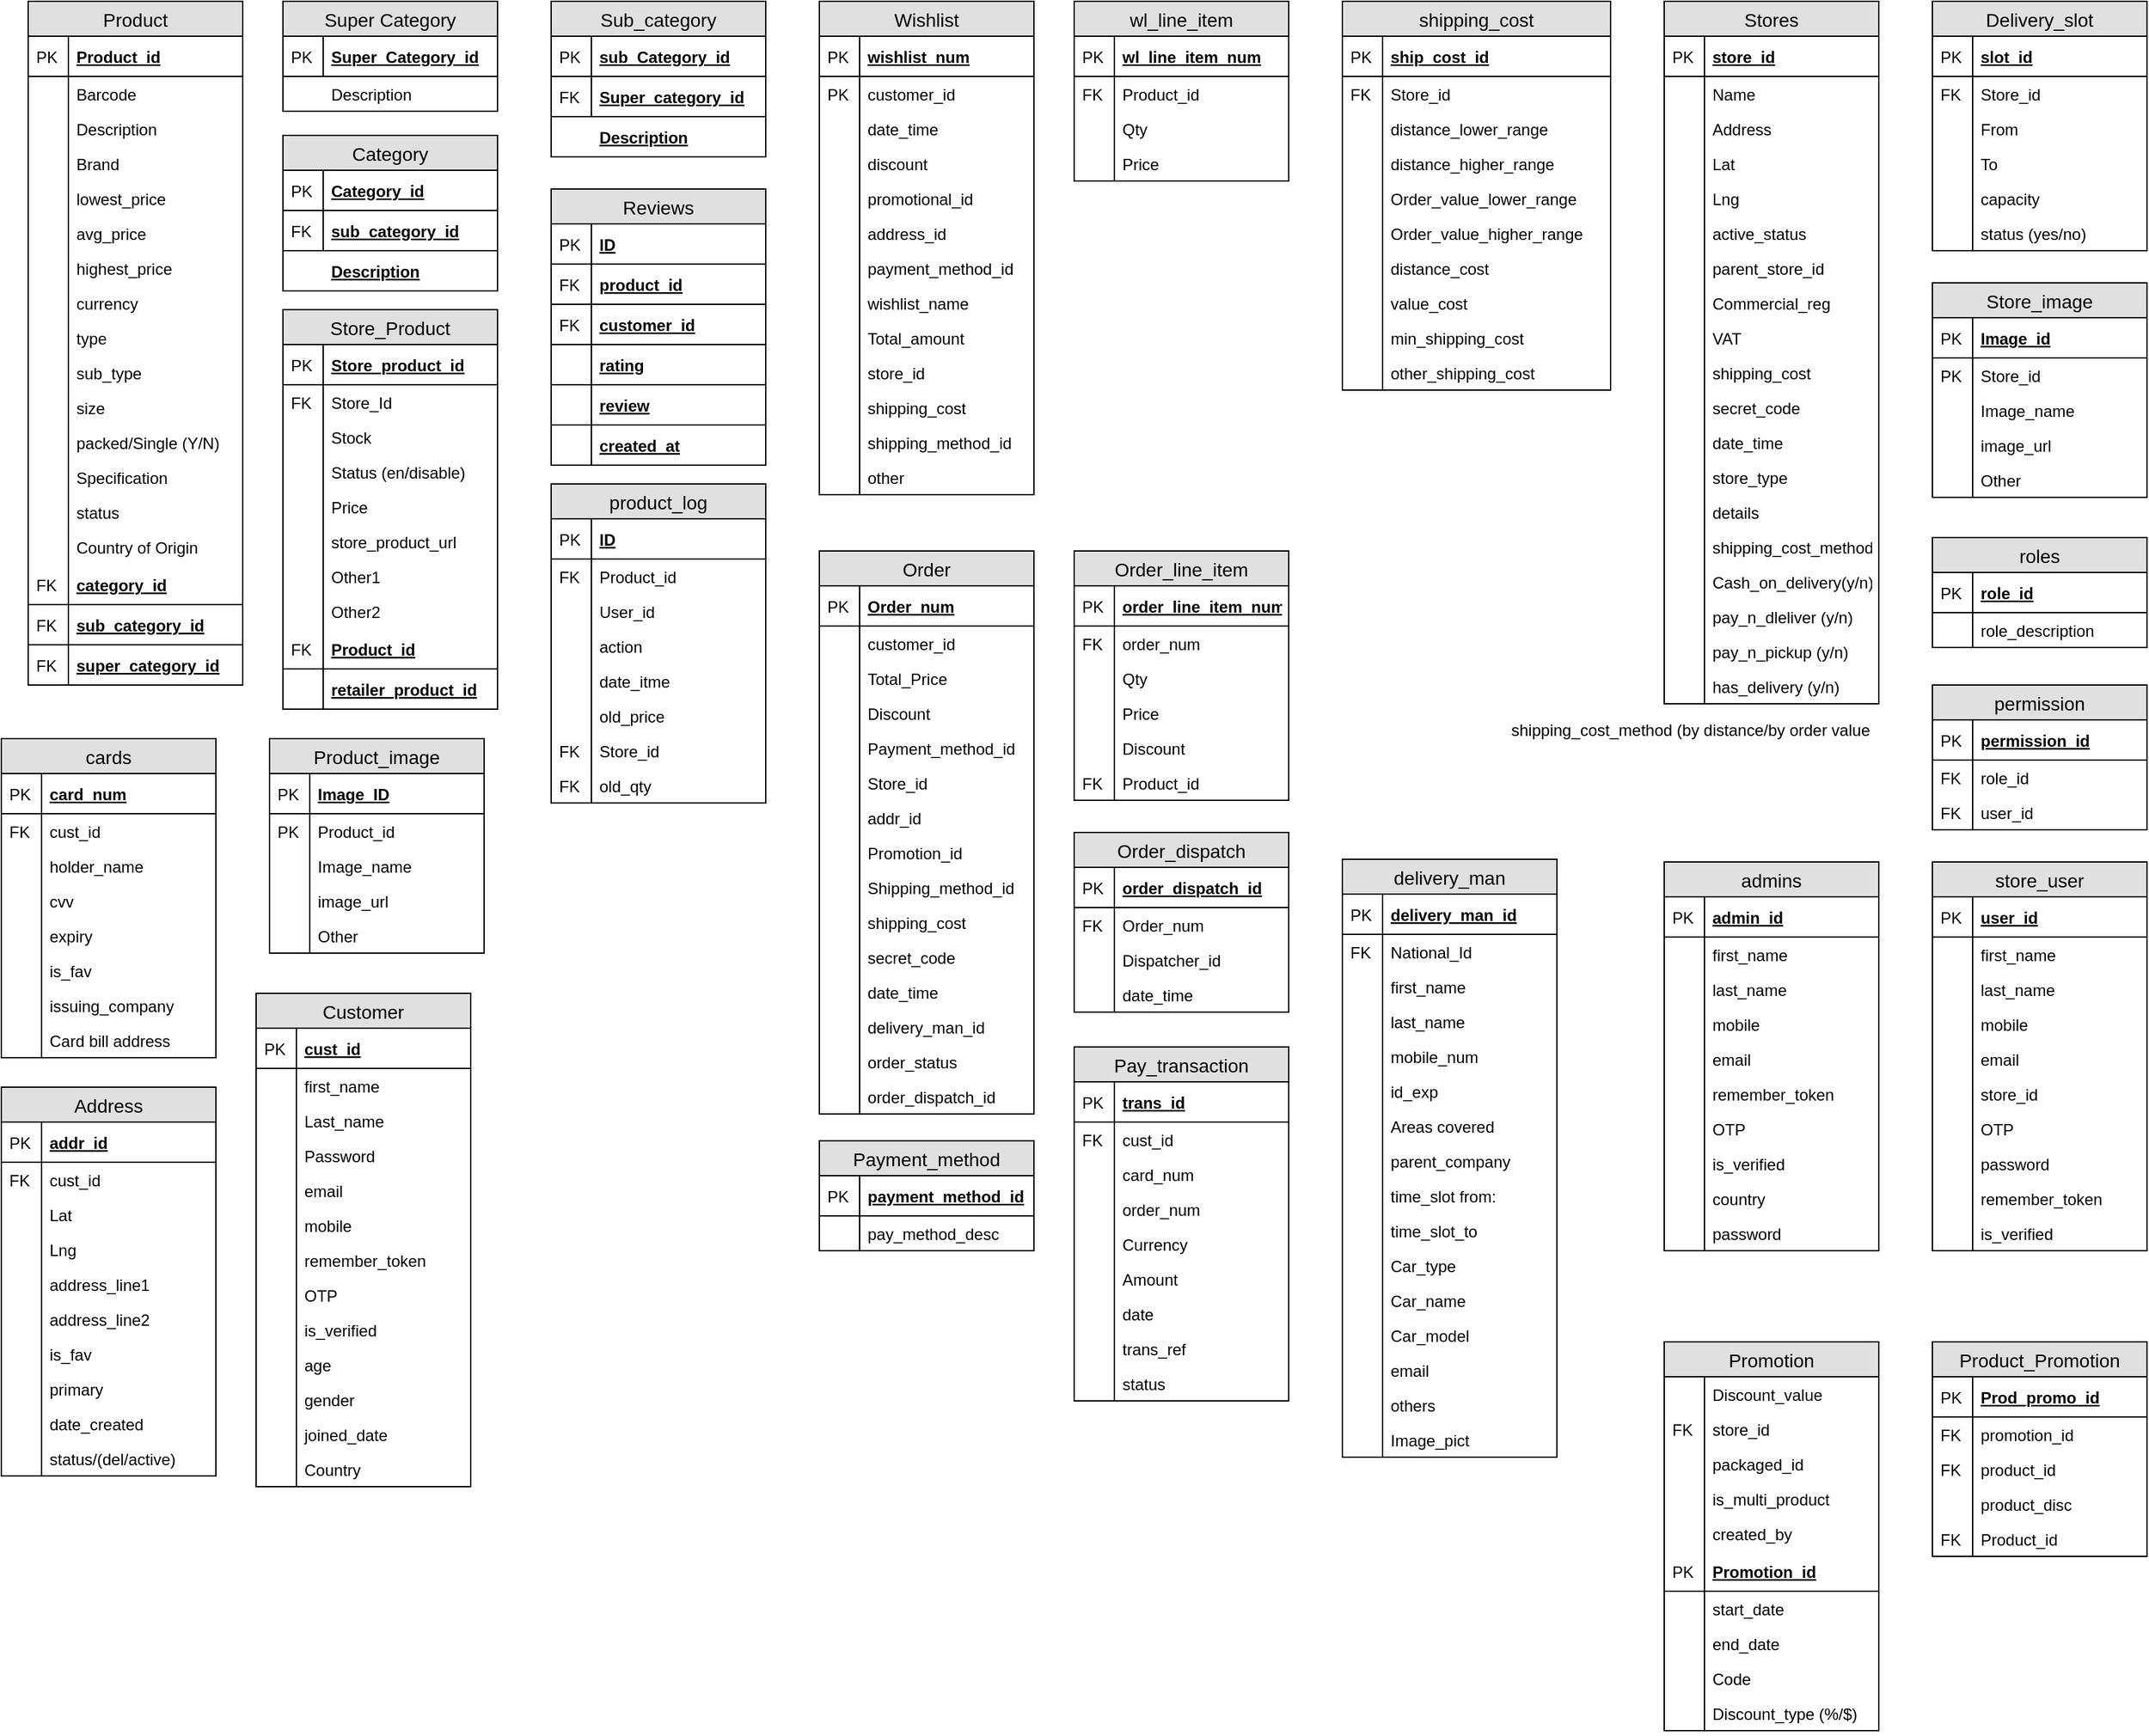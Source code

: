 <mxfile version="12.8.4" type="github"><diagram id="V_HKVLHLG9IXcNd8VLdx" name="Page-1"><mxGraphModel dx="805" dy="1622" grid="1" gridSize="10" guides="1" tooltips="1" connect="1" arrows="1" fold="1" page="1" pageScale="1" pageWidth="850" pageHeight="1100" math="0" shadow="0"><root><mxCell id="0"/><mxCell id="1" parent="0"/><mxCell id="MjnSdZ1_qPuBVQxfmTMK-1" value="Customer" style="swimlane;fontStyle=0;childLayout=stackLayout;horizontal=1;startSize=26;fillColor=#e0e0e0;horizontalStack=0;resizeParent=1;resizeParentMax=0;resizeLast=0;collapsible=1;marginBottom=0;swimlaneFillColor=#ffffff;align=center;fontSize=14;" parent="1" vertex="1"><mxGeometry x="190" y="-60" width="160" height="368" as="geometry"><mxRectangle x="70" y="820" width="90" height="26" as="alternateBounds"/></mxGeometry></mxCell><mxCell id="MjnSdZ1_qPuBVQxfmTMK-2" value="cust_id" style="shape=partialRectangle;top=0;left=0;right=0;bottom=1;align=left;verticalAlign=middle;fillColor=none;spacingLeft=34;spacingRight=4;overflow=hidden;rotatable=0;points=[[0,0.5],[1,0.5]];portConstraint=eastwest;dropTarget=0;fontStyle=5;fontSize=12;" parent="MjnSdZ1_qPuBVQxfmTMK-1" vertex="1"><mxGeometry y="26" width="160" height="30" as="geometry"/></mxCell><mxCell id="MjnSdZ1_qPuBVQxfmTMK-3" value="PK" style="shape=partialRectangle;top=0;left=0;bottom=0;fillColor=none;align=left;verticalAlign=middle;spacingLeft=4;spacingRight=4;overflow=hidden;rotatable=0;points=[];portConstraint=eastwest;part=1;fontSize=12;" parent="MjnSdZ1_qPuBVQxfmTMK-2" vertex="1" connectable="0"><mxGeometry width="30" height="30" as="geometry"/></mxCell><mxCell id="MjnSdZ1_qPuBVQxfmTMK-4" value="first_name" style="shape=partialRectangle;top=0;left=0;right=0;bottom=0;align=left;verticalAlign=top;fillColor=none;spacingLeft=34;spacingRight=4;overflow=hidden;rotatable=0;points=[[0,0.5],[1,0.5]];portConstraint=eastwest;dropTarget=0;fontSize=12;" parent="MjnSdZ1_qPuBVQxfmTMK-1" vertex="1"><mxGeometry y="56" width="160" height="26" as="geometry"/></mxCell><mxCell id="MjnSdZ1_qPuBVQxfmTMK-5" value="" style="shape=partialRectangle;top=0;left=0;bottom=0;fillColor=none;align=left;verticalAlign=top;spacingLeft=4;spacingRight=4;overflow=hidden;rotatable=0;points=[];portConstraint=eastwest;part=1;fontSize=12;" parent="MjnSdZ1_qPuBVQxfmTMK-4" vertex="1" connectable="0"><mxGeometry width="30" height="26" as="geometry"/></mxCell><mxCell id="MjnSdZ1_qPuBVQxfmTMK-6" value="Last_name" style="shape=partialRectangle;top=0;left=0;right=0;bottom=0;align=left;verticalAlign=top;fillColor=none;spacingLeft=34;spacingRight=4;overflow=hidden;rotatable=0;points=[[0,0.5],[1,0.5]];portConstraint=eastwest;dropTarget=0;fontSize=12;" parent="MjnSdZ1_qPuBVQxfmTMK-1" vertex="1"><mxGeometry y="82" width="160" height="26" as="geometry"/></mxCell><mxCell id="MjnSdZ1_qPuBVQxfmTMK-7" value="" style="shape=partialRectangle;top=0;left=0;bottom=0;fillColor=none;align=left;verticalAlign=top;spacingLeft=4;spacingRight=4;overflow=hidden;rotatable=0;points=[];portConstraint=eastwest;part=1;fontSize=12;" parent="MjnSdZ1_qPuBVQxfmTMK-6" vertex="1" connectable="0"><mxGeometry width="30" height="26" as="geometry"/></mxCell><mxCell id="MjnSdZ1_qPuBVQxfmTMK-8" value="Password" style="shape=partialRectangle;top=0;left=0;right=0;bottom=0;align=left;verticalAlign=top;fillColor=none;spacingLeft=34;spacingRight=4;overflow=hidden;rotatable=0;points=[[0,0.5],[1,0.5]];portConstraint=eastwest;dropTarget=0;fontSize=12;" parent="MjnSdZ1_qPuBVQxfmTMK-1" vertex="1"><mxGeometry y="108" width="160" height="26" as="geometry"/></mxCell><mxCell id="MjnSdZ1_qPuBVQxfmTMK-9" value="" style="shape=partialRectangle;top=0;left=0;bottom=0;fillColor=none;align=left;verticalAlign=top;spacingLeft=4;spacingRight=4;overflow=hidden;rotatable=0;points=[];portConstraint=eastwest;part=1;fontSize=12;" parent="MjnSdZ1_qPuBVQxfmTMK-8" vertex="1" connectable="0"><mxGeometry width="30" height="26" as="geometry"/></mxCell><mxCell id="MjnSdZ1_qPuBVQxfmTMK-10" value="email" style="shape=partialRectangle;top=0;left=0;right=0;bottom=0;align=left;verticalAlign=top;fillColor=none;spacingLeft=34;spacingRight=4;overflow=hidden;rotatable=0;points=[[0,0.5],[1,0.5]];portConstraint=eastwest;dropTarget=0;fontSize=12;" parent="MjnSdZ1_qPuBVQxfmTMK-1" vertex="1"><mxGeometry y="134" width="160" height="26" as="geometry"/></mxCell><mxCell id="MjnSdZ1_qPuBVQxfmTMK-11" value="" style="shape=partialRectangle;top=0;left=0;bottom=0;fillColor=none;align=left;verticalAlign=top;spacingLeft=4;spacingRight=4;overflow=hidden;rotatable=0;points=[];portConstraint=eastwest;part=1;fontSize=12;" parent="MjnSdZ1_qPuBVQxfmTMK-10" vertex="1" connectable="0"><mxGeometry width="30" height="26" as="geometry"/></mxCell><mxCell id="MjnSdZ1_qPuBVQxfmTMK-12" value="mobile" style="shape=partialRectangle;top=0;left=0;right=0;bottom=0;align=left;verticalAlign=top;fillColor=none;spacingLeft=34;spacingRight=4;overflow=hidden;rotatable=0;points=[[0,0.5],[1,0.5]];portConstraint=eastwest;dropTarget=0;fontSize=12;" parent="MjnSdZ1_qPuBVQxfmTMK-1" vertex="1"><mxGeometry y="160" width="160" height="26" as="geometry"/></mxCell><mxCell id="MjnSdZ1_qPuBVQxfmTMK-13" value="" style="shape=partialRectangle;top=0;left=0;bottom=0;fillColor=none;align=left;verticalAlign=top;spacingLeft=4;spacingRight=4;overflow=hidden;rotatable=0;points=[];portConstraint=eastwest;part=1;fontSize=12;" parent="MjnSdZ1_qPuBVQxfmTMK-12" vertex="1" connectable="0"><mxGeometry width="30" height="26" as="geometry"/></mxCell><mxCell id="MjnSdZ1_qPuBVQxfmTMK-14" value="remember_token" style="shape=partialRectangle;top=0;left=0;right=0;bottom=0;align=left;verticalAlign=top;fillColor=none;spacingLeft=34;spacingRight=4;overflow=hidden;rotatable=0;points=[[0,0.5],[1,0.5]];portConstraint=eastwest;dropTarget=0;fontSize=12;" parent="MjnSdZ1_qPuBVQxfmTMK-1" vertex="1"><mxGeometry y="186" width="160" height="26" as="geometry"/></mxCell><mxCell id="MjnSdZ1_qPuBVQxfmTMK-15" value="" style="shape=partialRectangle;top=0;left=0;bottom=0;fillColor=none;align=left;verticalAlign=top;spacingLeft=4;spacingRight=4;overflow=hidden;rotatable=0;points=[];portConstraint=eastwest;part=1;fontSize=12;" parent="MjnSdZ1_qPuBVQxfmTMK-14" vertex="1" connectable="0"><mxGeometry width="30" height="26" as="geometry"/></mxCell><mxCell id="MjnSdZ1_qPuBVQxfmTMK-16" value="OTP" style="shape=partialRectangle;top=0;left=0;right=0;bottom=0;align=left;verticalAlign=top;fillColor=none;spacingLeft=34;spacingRight=4;overflow=hidden;rotatable=0;points=[[0,0.5],[1,0.5]];portConstraint=eastwest;dropTarget=0;fontSize=12;" parent="MjnSdZ1_qPuBVQxfmTMK-1" vertex="1"><mxGeometry y="212" width="160" height="26" as="geometry"/></mxCell><mxCell id="MjnSdZ1_qPuBVQxfmTMK-17" value="" style="shape=partialRectangle;top=0;left=0;bottom=0;fillColor=none;align=left;verticalAlign=top;spacingLeft=4;spacingRight=4;overflow=hidden;rotatable=0;points=[];portConstraint=eastwest;part=1;fontSize=12;" parent="MjnSdZ1_qPuBVQxfmTMK-16" vertex="1" connectable="0"><mxGeometry width="30" height="26" as="geometry"/></mxCell><mxCell id="MjnSdZ1_qPuBVQxfmTMK-18" value="is_verified" style="shape=partialRectangle;top=0;left=0;right=0;bottom=0;align=left;verticalAlign=top;fillColor=none;spacingLeft=34;spacingRight=4;overflow=hidden;rotatable=0;points=[[0,0.5],[1,0.5]];portConstraint=eastwest;dropTarget=0;fontSize=12;" parent="MjnSdZ1_qPuBVQxfmTMK-1" vertex="1"><mxGeometry y="238" width="160" height="26" as="geometry"/></mxCell><mxCell id="MjnSdZ1_qPuBVQxfmTMK-19" value="" style="shape=partialRectangle;top=0;left=0;bottom=0;fillColor=none;align=left;verticalAlign=top;spacingLeft=4;spacingRight=4;overflow=hidden;rotatable=0;points=[];portConstraint=eastwest;part=1;fontSize=12;" parent="MjnSdZ1_qPuBVQxfmTMK-18" vertex="1" connectable="0"><mxGeometry width="30" height="26" as="geometry"/></mxCell><mxCell id="MjnSdZ1_qPuBVQxfmTMK-20" value="age" style="shape=partialRectangle;top=0;left=0;right=0;bottom=0;align=left;verticalAlign=top;fillColor=none;spacingLeft=34;spacingRight=4;overflow=hidden;rotatable=0;points=[[0,0.5],[1,0.5]];portConstraint=eastwest;dropTarget=0;fontSize=12;" parent="MjnSdZ1_qPuBVQxfmTMK-1" vertex="1"><mxGeometry y="264" width="160" height="26" as="geometry"/></mxCell><mxCell id="MjnSdZ1_qPuBVQxfmTMK-21" value="" style="shape=partialRectangle;top=0;left=0;bottom=0;fillColor=none;align=left;verticalAlign=top;spacingLeft=4;spacingRight=4;overflow=hidden;rotatable=0;points=[];portConstraint=eastwest;part=1;fontSize=12;" parent="MjnSdZ1_qPuBVQxfmTMK-20" vertex="1" connectable="0"><mxGeometry width="30" height="26" as="geometry"/></mxCell><mxCell id="MjnSdZ1_qPuBVQxfmTMK-22" value="gender" style="shape=partialRectangle;top=0;left=0;right=0;bottom=0;align=left;verticalAlign=top;fillColor=none;spacingLeft=34;spacingRight=4;overflow=hidden;rotatable=0;points=[[0,0.5],[1,0.5]];portConstraint=eastwest;dropTarget=0;fontSize=12;" parent="MjnSdZ1_qPuBVQxfmTMK-1" vertex="1"><mxGeometry y="290" width="160" height="26" as="geometry"/></mxCell><mxCell id="MjnSdZ1_qPuBVQxfmTMK-23" value="" style="shape=partialRectangle;top=0;left=0;bottom=0;fillColor=none;align=left;verticalAlign=top;spacingLeft=4;spacingRight=4;overflow=hidden;rotatable=0;points=[];portConstraint=eastwest;part=1;fontSize=12;" parent="MjnSdZ1_qPuBVQxfmTMK-22" vertex="1" connectable="0"><mxGeometry width="30" height="26" as="geometry"/></mxCell><mxCell id="MjnSdZ1_qPuBVQxfmTMK-24" value="joined_date" style="shape=partialRectangle;top=0;left=0;right=0;bottom=0;align=left;verticalAlign=top;fillColor=none;spacingLeft=34;spacingRight=4;overflow=hidden;rotatable=0;points=[[0,0.5],[1,0.5]];portConstraint=eastwest;dropTarget=0;fontSize=12;" parent="MjnSdZ1_qPuBVQxfmTMK-1" vertex="1"><mxGeometry y="316" width="160" height="26" as="geometry"/></mxCell><mxCell id="MjnSdZ1_qPuBVQxfmTMK-25" value="" style="shape=partialRectangle;top=0;left=0;bottom=0;fillColor=none;align=left;verticalAlign=top;spacingLeft=4;spacingRight=4;overflow=hidden;rotatable=0;points=[];portConstraint=eastwest;part=1;fontSize=12;" parent="MjnSdZ1_qPuBVQxfmTMK-24" vertex="1" connectable="0"><mxGeometry width="30" height="26" as="geometry"/></mxCell><mxCell id="MjnSdZ1_qPuBVQxfmTMK-26" value="Country" style="shape=partialRectangle;top=0;left=0;right=0;bottom=0;align=left;verticalAlign=top;fillColor=none;spacingLeft=34;spacingRight=4;overflow=hidden;rotatable=0;points=[[0,0.5],[1,0.5]];portConstraint=eastwest;dropTarget=0;fontSize=12;" parent="MjnSdZ1_qPuBVQxfmTMK-1" vertex="1"><mxGeometry y="342" width="160" height="26" as="geometry"/></mxCell><mxCell id="MjnSdZ1_qPuBVQxfmTMK-27" value="" style="shape=partialRectangle;top=0;left=0;bottom=0;fillColor=none;align=left;verticalAlign=top;spacingLeft=4;spacingRight=4;overflow=hidden;rotatable=0;points=[];portConstraint=eastwest;part=1;fontSize=12;" parent="MjnSdZ1_qPuBVQxfmTMK-26" vertex="1" connectable="0"><mxGeometry width="30" height="26" as="geometry"/></mxCell><mxCell id="MjnSdZ1_qPuBVQxfmTMK-28" value="Address" style="swimlane;fontStyle=0;childLayout=stackLayout;horizontal=1;startSize=26;fillColor=#e0e0e0;horizontalStack=0;resizeParent=1;resizeParentMax=0;resizeLast=0;collapsible=1;marginBottom=0;swimlaneFillColor=#ffffff;align=center;fontSize=14;" parent="1" vertex="1"><mxGeometry y="10" width="160" height="290" as="geometry"><mxRectangle x="70" y="820" width="90" height="26" as="alternateBounds"/></mxGeometry></mxCell><mxCell id="MjnSdZ1_qPuBVQxfmTMK-29" value="addr_id" style="shape=partialRectangle;top=0;left=0;right=0;bottom=1;align=left;verticalAlign=middle;fillColor=none;spacingLeft=34;spacingRight=4;overflow=hidden;rotatable=0;points=[[0,0.5],[1,0.5]];portConstraint=eastwest;dropTarget=0;fontStyle=5;fontSize=12;" parent="MjnSdZ1_qPuBVQxfmTMK-28" vertex="1"><mxGeometry y="26" width="160" height="30" as="geometry"/></mxCell><mxCell id="MjnSdZ1_qPuBVQxfmTMK-30" value="PK" style="shape=partialRectangle;top=0;left=0;bottom=0;fillColor=none;align=left;verticalAlign=middle;spacingLeft=4;spacingRight=4;overflow=hidden;rotatable=0;points=[];portConstraint=eastwest;part=1;fontSize=12;" parent="MjnSdZ1_qPuBVQxfmTMK-29" vertex="1" connectable="0"><mxGeometry width="30" height="30" as="geometry"/></mxCell><mxCell id="MjnSdZ1_qPuBVQxfmTMK-31" value="cust_id" style="shape=partialRectangle;top=0;left=0;right=0;bottom=0;align=left;verticalAlign=top;fillColor=none;spacingLeft=34;spacingRight=4;overflow=hidden;rotatable=0;points=[[0,0.5],[1,0.5]];portConstraint=eastwest;dropTarget=0;fontSize=12;" parent="MjnSdZ1_qPuBVQxfmTMK-28" vertex="1"><mxGeometry y="56" width="160" height="26" as="geometry"/></mxCell><mxCell id="MjnSdZ1_qPuBVQxfmTMK-32" value="FK" style="shape=partialRectangle;top=0;left=0;bottom=0;fillColor=none;align=left;verticalAlign=top;spacingLeft=4;spacingRight=4;overflow=hidden;rotatable=0;points=[];portConstraint=eastwest;part=1;fontSize=12;" parent="MjnSdZ1_qPuBVQxfmTMK-31" vertex="1" connectable="0"><mxGeometry width="30" height="26" as="geometry"/></mxCell><mxCell id="MjnSdZ1_qPuBVQxfmTMK-33" value="Lat" style="shape=partialRectangle;top=0;left=0;right=0;bottom=0;align=left;verticalAlign=top;fillColor=none;spacingLeft=34;spacingRight=4;overflow=hidden;rotatable=0;points=[[0,0.5],[1,0.5]];portConstraint=eastwest;dropTarget=0;fontSize=12;" parent="MjnSdZ1_qPuBVQxfmTMK-28" vertex="1"><mxGeometry y="82" width="160" height="26" as="geometry"/></mxCell><mxCell id="MjnSdZ1_qPuBVQxfmTMK-34" value="" style="shape=partialRectangle;top=0;left=0;bottom=0;fillColor=none;align=left;verticalAlign=top;spacingLeft=4;spacingRight=4;overflow=hidden;rotatable=0;points=[];portConstraint=eastwest;part=1;fontSize=12;" parent="MjnSdZ1_qPuBVQxfmTMK-33" vertex="1" connectable="0"><mxGeometry width="30" height="26" as="geometry"/></mxCell><mxCell id="MjnSdZ1_qPuBVQxfmTMK-35" value="Lng" style="shape=partialRectangle;top=0;left=0;right=0;bottom=0;align=left;verticalAlign=top;fillColor=none;spacingLeft=34;spacingRight=4;overflow=hidden;rotatable=0;points=[[0,0.5],[1,0.5]];portConstraint=eastwest;dropTarget=0;fontSize=12;" parent="MjnSdZ1_qPuBVQxfmTMK-28" vertex="1"><mxGeometry y="108" width="160" height="26" as="geometry"/></mxCell><mxCell id="MjnSdZ1_qPuBVQxfmTMK-36" value="" style="shape=partialRectangle;top=0;left=0;bottom=0;fillColor=none;align=left;verticalAlign=top;spacingLeft=4;spacingRight=4;overflow=hidden;rotatable=0;points=[];portConstraint=eastwest;part=1;fontSize=12;" parent="MjnSdZ1_qPuBVQxfmTMK-35" vertex="1" connectable="0"><mxGeometry width="30" height="26" as="geometry"/></mxCell><mxCell id="MjnSdZ1_qPuBVQxfmTMK-37" value="address_line1" style="shape=partialRectangle;top=0;left=0;right=0;bottom=0;align=left;verticalAlign=top;fillColor=none;spacingLeft=34;spacingRight=4;overflow=hidden;rotatable=0;points=[[0,0.5],[1,0.5]];portConstraint=eastwest;dropTarget=0;fontSize=12;" parent="MjnSdZ1_qPuBVQxfmTMK-28" vertex="1"><mxGeometry y="134" width="160" height="26" as="geometry"/></mxCell><mxCell id="MjnSdZ1_qPuBVQxfmTMK-38" value="" style="shape=partialRectangle;top=0;left=0;bottom=0;fillColor=none;align=left;verticalAlign=top;spacingLeft=4;spacingRight=4;overflow=hidden;rotatable=0;points=[];portConstraint=eastwest;part=1;fontSize=12;" parent="MjnSdZ1_qPuBVQxfmTMK-37" vertex="1" connectable="0"><mxGeometry width="30" height="26" as="geometry"/></mxCell><mxCell id="MjnSdZ1_qPuBVQxfmTMK-39" value="address_line2" style="shape=partialRectangle;top=0;left=0;right=0;bottom=0;align=left;verticalAlign=top;fillColor=none;spacingLeft=34;spacingRight=4;overflow=hidden;rotatable=0;points=[[0,0.5],[1,0.5]];portConstraint=eastwest;dropTarget=0;fontSize=12;" parent="MjnSdZ1_qPuBVQxfmTMK-28" vertex="1"><mxGeometry y="160" width="160" height="26" as="geometry"/></mxCell><mxCell id="MjnSdZ1_qPuBVQxfmTMK-40" value="" style="shape=partialRectangle;top=0;left=0;bottom=0;fillColor=none;align=left;verticalAlign=top;spacingLeft=4;spacingRight=4;overflow=hidden;rotatable=0;points=[];portConstraint=eastwest;part=1;fontSize=12;" parent="MjnSdZ1_qPuBVQxfmTMK-39" vertex="1" connectable="0"><mxGeometry width="30" height="26" as="geometry"/></mxCell><mxCell id="MjnSdZ1_qPuBVQxfmTMK-41" value="is_fav" style="shape=partialRectangle;top=0;left=0;right=0;bottom=0;align=left;verticalAlign=top;fillColor=none;spacingLeft=34;spacingRight=4;overflow=hidden;rotatable=0;points=[[0,0.5],[1,0.5]];portConstraint=eastwest;dropTarget=0;fontSize=12;" parent="MjnSdZ1_qPuBVQxfmTMK-28" vertex="1"><mxGeometry y="186" width="160" height="26" as="geometry"/></mxCell><mxCell id="MjnSdZ1_qPuBVQxfmTMK-42" value="" style="shape=partialRectangle;top=0;left=0;bottom=0;fillColor=none;align=left;verticalAlign=top;spacingLeft=4;spacingRight=4;overflow=hidden;rotatable=0;points=[];portConstraint=eastwest;part=1;fontSize=12;" parent="MjnSdZ1_qPuBVQxfmTMK-41" vertex="1" connectable="0"><mxGeometry width="30" height="26" as="geometry"/></mxCell><mxCell id="MjnSdZ1_qPuBVQxfmTMK-43" value="primary" style="shape=partialRectangle;top=0;left=0;right=0;bottom=0;align=left;verticalAlign=top;fillColor=none;spacingLeft=34;spacingRight=4;overflow=hidden;rotatable=0;points=[[0,0.5],[1,0.5]];portConstraint=eastwest;dropTarget=0;fontSize=12;" parent="MjnSdZ1_qPuBVQxfmTMK-28" vertex="1"><mxGeometry y="212" width="160" height="26" as="geometry"/></mxCell><mxCell id="MjnSdZ1_qPuBVQxfmTMK-44" value="" style="shape=partialRectangle;top=0;left=0;bottom=0;fillColor=none;align=left;verticalAlign=top;spacingLeft=4;spacingRight=4;overflow=hidden;rotatable=0;points=[];portConstraint=eastwest;part=1;fontSize=12;" parent="MjnSdZ1_qPuBVQxfmTMK-43" vertex="1" connectable="0"><mxGeometry width="30" height="26" as="geometry"/></mxCell><mxCell id="MjnSdZ1_qPuBVQxfmTMK-45" value="date_created" style="shape=partialRectangle;top=0;left=0;right=0;bottom=0;align=left;verticalAlign=top;fillColor=none;spacingLeft=34;spacingRight=4;overflow=hidden;rotatable=0;points=[[0,0.5],[1,0.5]];portConstraint=eastwest;dropTarget=0;fontSize=12;" parent="MjnSdZ1_qPuBVQxfmTMK-28" vertex="1"><mxGeometry y="238" width="160" height="26" as="geometry"/></mxCell><mxCell id="MjnSdZ1_qPuBVQxfmTMK-46" value="" style="shape=partialRectangle;top=0;left=0;bottom=0;fillColor=none;align=left;verticalAlign=top;spacingLeft=4;spacingRight=4;overflow=hidden;rotatable=0;points=[];portConstraint=eastwest;part=1;fontSize=12;" parent="MjnSdZ1_qPuBVQxfmTMK-45" vertex="1" connectable="0"><mxGeometry width="30" height="26" as="geometry"/></mxCell><mxCell id="MjnSdZ1_qPuBVQxfmTMK-47" value="status/(del/active)" style="shape=partialRectangle;top=0;left=0;right=0;bottom=0;align=left;verticalAlign=top;fillColor=none;spacingLeft=34;spacingRight=4;overflow=hidden;rotatable=0;points=[[0,0.5],[1,0.5]];portConstraint=eastwest;dropTarget=0;fontSize=12;" parent="MjnSdZ1_qPuBVQxfmTMK-28" vertex="1"><mxGeometry y="264" width="160" height="26" as="geometry"/></mxCell><mxCell id="MjnSdZ1_qPuBVQxfmTMK-48" value="" style="shape=partialRectangle;top=0;left=0;bottom=0;fillColor=none;align=left;verticalAlign=top;spacingLeft=4;spacingRight=4;overflow=hidden;rotatable=0;points=[];portConstraint=eastwest;part=1;fontSize=12;" parent="MjnSdZ1_qPuBVQxfmTMK-47" vertex="1" connectable="0"><mxGeometry width="30" height="26" as="geometry"/></mxCell><mxCell id="MjnSdZ1_qPuBVQxfmTMK-49" value="cards" style="swimlane;fontStyle=0;childLayout=stackLayout;horizontal=1;startSize=26;fillColor=#e0e0e0;horizontalStack=0;resizeParent=1;resizeParentMax=0;resizeLast=0;collapsible=1;marginBottom=0;swimlaneFillColor=#ffffff;align=center;fontSize=14;" parent="1" vertex="1"><mxGeometry y="-250" width="160" height="238" as="geometry"><mxRectangle x="70" y="820" width="90" height="26" as="alternateBounds"/></mxGeometry></mxCell><mxCell id="MjnSdZ1_qPuBVQxfmTMK-50" value="card_num" style="shape=partialRectangle;top=0;left=0;right=0;bottom=1;align=left;verticalAlign=middle;fillColor=none;spacingLeft=34;spacingRight=4;overflow=hidden;rotatable=0;points=[[0,0.5],[1,0.5]];portConstraint=eastwest;dropTarget=0;fontStyle=5;fontSize=12;" parent="MjnSdZ1_qPuBVQxfmTMK-49" vertex="1"><mxGeometry y="26" width="160" height="30" as="geometry"/></mxCell><mxCell id="MjnSdZ1_qPuBVQxfmTMK-51" value="PK" style="shape=partialRectangle;top=0;left=0;bottom=0;fillColor=none;align=left;verticalAlign=middle;spacingLeft=4;spacingRight=4;overflow=hidden;rotatable=0;points=[];portConstraint=eastwest;part=1;fontSize=12;" parent="MjnSdZ1_qPuBVQxfmTMK-50" vertex="1" connectable="0"><mxGeometry width="30" height="30" as="geometry"/></mxCell><mxCell id="MjnSdZ1_qPuBVQxfmTMK-52" value="cust_id" style="shape=partialRectangle;top=0;left=0;right=0;bottom=0;align=left;verticalAlign=top;fillColor=none;spacingLeft=34;spacingRight=4;overflow=hidden;rotatable=0;points=[[0,0.5],[1,0.5]];portConstraint=eastwest;dropTarget=0;fontSize=12;" parent="MjnSdZ1_qPuBVQxfmTMK-49" vertex="1"><mxGeometry y="56" width="160" height="26" as="geometry"/></mxCell><mxCell id="MjnSdZ1_qPuBVQxfmTMK-53" value="FK" style="shape=partialRectangle;top=0;left=0;bottom=0;fillColor=none;align=left;verticalAlign=top;spacingLeft=4;spacingRight=4;overflow=hidden;rotatable=0;points=[];portConstraint=eastwest;part=1;fontSize=12;" parent="MjnSdZ1_qPuBVQxfmTMK-52" vertex="1" connectable="0"><mxGeometry width="30" height="26" as="geometry"/></mxCell><mxCell id="MjnSdZ1_qPuBVQxfmTMK-54" value="holder_name" style="shape=partialRectangle;top=0;left=0;right=0;bottom=0;align=left;verticalAlign=top;fillColor=none;spacingLeft=34;spacingRight=4;overflow=hidden;rotatable=0;points=[[0,0.5],[1,0.5]];portConstraint=eastwest;dropTarget=0;fontSize=12;" parent="MjnSdZ1_qPuBVQxfmTMK-49" vertex="1"><mxGeometry y="82" width="160" height="26" as="geometry"/></mxCell><mxCell id="MjnSdZ1_qPuBVQxfmTMK-55" value="" style="shape=partialRectangle;top=0;left=0;bottom=0;fillColor=none;align=left;verticalAlign=top;spacingLeft=4;spacingRight=4;overflow=hidden;rotatable=0;points=[];portConstraint=eastwest;part=1;fontSize=12;" parent="MjnSdZ1_qPuBVQxfmTMK-54" vertex="1" connectable="0"><mxGeometry width="30" height="26" as="geometry"/></mxCell><mxCell id="MjnSdZ1_qPuBVQxfmTMK-56" value="cvv" style="shape=partialRectangle;top=0;left=0;right=0;bottom=0;align=left;verticalAlign=top;fillColor=none;spacingLeft=34;spacingRight=4;overflow=hidden;rotatable=0;points=[[0,0.5],[1,0.5]];portConstraint=eastwest;dropTarget=0;fontSize=12;" parent="MjnSdZ1_qPuBVQxfmTMK-49" vertex="1"><mxGeometry y="108" width="160" height="26" as="geometry"/></mxCell><mxCell id="MjnSdZ1_qPuBVQxfmTMK-57" value="" style="shape=partialRectangle;top=0;left=0;bottom=0;fillColor=none;align=left;verticalAlign=top;spacingLeft=4;spacingRight=4;overflow=hidden;rotatable=0;points=[];portConstraint=eastwest;part=1;fontSize=12;" parent="MjnSdZ1_qPuBVQxfmTMK-56" vertex="1" connectable="0"><mxGeometry width="30" height="26" as="geometry"/></mxCell><mxCell id="MjnSdZ1_qPuBVQxfmTMK-58" value="expiry" style="shape=partialRectangle;top=0;left=0;right=0;bottom=0;align=left;verticalAlign=top;fillColor=none;spacingLeft=34;spacingRight=4;overflow=hidden;rotatable=0;points=[[0,0.5],[1,0.5]];portConstraint=eastwest;dropTarget=0;fontSize=12;" parent="MjnSdZ1_qPuBVQxfmTMK-49" vertex="1"><mxGeometry y="134" width="160" height="26" as="geometry"/></mxCell><mxCell id="MjnSdZ1_qPuBVQxfmTMK-59" value="" style="shape=partialRectangle;top=0;left=0;bottom=0;fillColor=none;align=left;verticalAlign=top;spacingLeft=4;spacingRight=4;overflow=hidden;rotatable=0;points=[];portConstraint=eastwest;part=1;fontSize=12;" parent="MjnSdZ1_qPuBVQxfmTMK-58" vertex="1" connectable="0"><mxGeometry width="30" height="26" as="geometry"/></mxCell><mxCell id="MjnSdZ1_qPuBVQxfmTMK-60" value="is_fav" style="shape=partialRectangle;top=0;left=0;right=0;bottom=0;align=left;verticalAlign=top;fillColor=none;spacingLeft=34;spacingRight=4;overflow=hidden;rotatable=0;points=[[0,0.5],[1,0.5]];portConstraint=eastwest;dropTarget=0;fontSize=12;" parent="MjnSdZ1_qPuBVQxfmTMK-49" vertex="1"><mxGeometry y="160" width="160" height="26" as="geometry"/></mxCell><mxCell id="MjnSdZ1_qPuBVQxfmTMK-61" value="" style="shape=partialRectangle;top=0;left=0;bottom=0;fillColor=none;align=left;verticalAlign=top;spacingLeft=4;spacingRight=4;overflow=hidden;rotatable=0;points=[];portConstraint=eastwest;part=1;fontSize=12;" parent="MjnSdZ1_qPuBVQxfmTMK-60" vertex="1" connectable="0"><mxGeometry width="30" height="26" as="geometry"/></mxCell><mxCell id="MjnSdZ1_qPuBVQxfmTMK-62" value="issuing_company" style="shape=partialRectangle;top=0;left=0;right=0;bottom=0;align=left;verticalAlign=top;fillColor=none;spacingLeft=34;spacingRight=4;overflow=hidden;rotatable=0;points=[[0,0.5],[1,0.5]];portConstraint=eastwest;dropTarget=0;fontSize=12;" parent="MjnSdZ1_qPuBVQxfmTMK-49" vertex="1"><mxGeometry y="186" width="160" height="26" as="geometry"/></mxCell><mxCell id="MjnSdZ1_qPuBVQxfmTMK-63" value="" style="shape=partialRectangle;top=0;left=0;bottom=0;fillColor=none;align=left;verticalAlign=top;spacingLeft=4;spacingRight=4;overflow=hidden;rotatable=0;points=[];portConstraint=eastwest;part=1;fontSize=12;" parent="MjnSdZ1_qPuBVQxfmTMK-62" vertex="1" connectable="0"><mxGeometry width="30" height="26" as="geometry"/></mxCell><mxCell id="MjnSdZ1_qPuBVQxfmTMK-64" value="Card bill address" style="shape=partialRectangle;top=0;left=0;right=0;bottom=0;align=left;verticalAlign=top;fillColor=none;spacingLeft=34;spacingRight=4;overflow=hidden;rotatable=0;points=[[0,0.5],[1,0.5]];portConstraint=eastwest;dropTarget=0;fontSize=12;" parent="MjnSdZ1_qPuBVQxfmTMK-49" vertex="1"><mxGeometry y="212" width="160" height="26" as="geometry"/></mxCell><mxCell id="MjnSdZ1_qPuBVQxfmTMK-65" value="" style="shape=partialRectangle;top=0;left=0;bottom=0;fillColor=none;align=left;verticalAlign=top;spacingLeft=4;spacingRight=4;overflow=hidden;rotatable=0;points=[];portConstraint=eastwest;part=1;fontSize=12;" parent="MjnSdZ1_qPuBVQxfmTMK-64" vertex="1" connectable="0"><mxGeometry width="30" height="26" as="geometry"/></mxCell><mxCell id="MjnSdZ1_qPuBVQxfmTMK-66" value="Pay_transaction" style="swimlane;fontStyle=0;childLayout=stackLayout;horizontal=1;startSize=26;fillColor=#e0e0e0;horizontalStack=0;resizeParent=1;resizeParentMax=0;resizeLast=0;collapsible=1;marginBottom=0;swimlaneFillColor=#ffffff;align=center;fontSize=14;" parent="1" vertex="1"><mxGeometry x="800" y="-20" width="160" height="264" as="geometry"><mxRectangle x="800" y="-440" width="90" height="26" as="alternateBounds"/></mxGeometry></mxCell><mxCell id="MjnSdZ1_qPuBVQxfmTMK-67" value="trans_id" style="shape=partialRectangle;top=0;left=0;right=0;bottom=1;align=left;verticalAlign=middle;fillColor=none;spacingLeft=34;spacingRight=4;overflow=hidden;rotatable=0;points=[[0,0.5],[1,0.5]];portConstraint=eastwest;dropTarget=0;fontStyle=5;fontSize=12;" parent="MjnSdZ1_qPuBVQxfmTMK-66" vertex="1"><mxGeometry y="26" width="160" height="30" as="geometry"/></mxCell><mxCell id="MjnSdZ1_qPuBVQxfmTMK-68" value="PK" style="shape=partialRectangle;top=0;left=0;bottom=0;fillColor=none;align=left;verticalAlign=middle;spacingLeft=4;spacingRight=4;overflow=hidden;rotatable=0;points=[];portConstraint=eastwest;part=1;fontSize=12;" parent="MjnSdZ1_qPuBVQxfmTMK-67" vertex="1" connectable="0"><mxGeometry width="30" height="30" as="geometry"/></mxCell><mxCell id="MjnSdZ1_qPuBVQxfmTMK-69" value="cust_id" style="shape=partialRectangle;top=0;left=0;right=0;bottom=0;align=left;verticalAlign=top;fillColor=none;spacingLeft=34;spacingRight=4;overflow=hidden;rotatable=0;points=[[0,0.5],[1,0.5]];portConstraint=eastwest;dropTarget=0;fontSize=12;" parent="MjnSdZ1_qPuBVQxfmTMK-66" vertex="1"><mxGeometry y="56" width="160" height="26" as="geometry"/></mxCell><mxCell id="MjnSdZ1_qPuBVQxfmTMK-70" value="FK" style="shape=partialRectangle;top=0;left=0;bottom=0;fillColor=none;align=left;verticalAlign=top;spacingLeft=4;spacingRight=4;overflow=hidden;rotatable=0;points=[];portConstraint=eastwest;part=1;fontSize=12;" parent="MjnSdZ1_qPuBVQxfmTMK-69" vertex="1" connectable="0"><mxGeometry width="30" height="26" as="geometry"/></mxCell><mxCell id="MjnSdZ1_qPuBVQxfmTMK-71" value="card_num" style="shape=partialRectangle;top=0;left=0;right=0;bottom=0;align=left;verticalAlign=top;fillColor=none;spacingLeft=34;spacingRight=4;overflow=hidden;rotatable=0;points=[[0,0.5],[1,0.5]];portConstraint=eastwest;dropTarget=0;fontSize=12;" parent="MjnSdZ1_qPuBVQxfmTMK-66" vertex="1"><mxGeometry y="82" width="160" height="26" as="geometry"/></mxCell><mxCell id="MjnSdZ1_qPuBVQxfmTMK-72" value="" style="shape=partialRectangle;top=0;left=0;bottom=0;fillColor=none;align=left;verticalAlign=top;spacingLeft=4;spacingRight=4;overflow=hidden;rotatable=0;points=[];portConstraint=eastwest;part=1;fontSize=12;" parent="MjnSdZ1_qPuBVQxfmTMK-71" vertex="1" connectable="0"><mxGeometry width="30" height="26" as="geometry"/></mxCell><mxCell id="MjnSdZ1_qPuBVQxfmTMK-73" value="order_num" style="shape=partialRectangle;top=0;left=0;right=0;bottom=0;align=left;verticalAlign=top;fillColor=none;spacingLeft=34;spacingRight=4;overflow=hidden;rotatable=0;points=[[0,0.5],[1,0.5]];portConstraint=eastwest;dropTarget=0;fontSize=12;" parent="MjnSdZ1_qPuBVQxfmTMK-66" vertex="1"><mxGeometry y="108" width="160" height="26" as="geometry"/></mxCell><mxCell id="MjnSdZ1_qPuBVQxfmTMK-74" value="" style="shape=partialRectangle;top=0;left=0;bottom=0;fillColor=none;align=left;verticalAlign=top;spacingLeft=4;spacingRight=4;overflow=hidden;rotatable=0;points=[];portConstraint=eastwest;part=1;fontSize=12;" parent="MjnSdZ1_qPuBVQxfmTMK-73" vertex="1" connectable="0"><mxGeometry width="30" height="26" as="geometry"/></mxCell><mxCell id="MjnSdZ1_qPuBVQxfmTMK-75" value="Currency" style="shape=partialRectangle;top=0;left=0;right=0;bottom=0;align=left;verticalAlign=top;fillColor=none;spacingLeft=34;spacingRight=4;overflow=hidden;rotatable=0;points=[[0,0.5],[1,0.5]];portConstraint=eastwest;dropTarget=0;fontSize=12;" parent="MjnSdZ1_qPuBVQxfmTMK-66" vertex="1"><mxGeometry y="134" width="160" height="26" as="geometry"/></mxCell><mxCell id="MjnSdZ1_qPuBVQxfmTMK-76" value="" style="shape=partialRectangle;top=0;left=0;bottom=0;fillColor=none;align=left;verticalAlign=top;spacingLeft=4;spacingRight=4;overflow=hidden;rotatable=0;points=[];portConstraint=eastwest;part=1;fontSize=12;" parent="MjnSdZ1_qPuBVQxfmTMK-75" vertex="1" connectable="0"><mxGeometry width="30" height="26" as="geometry"/></mxCell><mxCell id="MjnSdZ1_qPuBVQxfmTMK-77" value="Amount" style="shape=partialRectangle;top=0;left=0;right=0;bottom=0;align=left;verticalAlign=top;fillColor=none;spacingLeft=34;spacingRight=4;overflow=hidden;rotatable=0;points=[[0,0.5],[1,0.5]];portConstraint=eastwest;dropTarget=0;fontSize=12;" parent="MjnSdZ1_qPuBVQxfmTMK-66" vertex="1"><mxGeometry y="160" width="160" height="26" as="geometry"/></mxCell><mxCell id="MjnSdZ1_qPuBVQxfmTMK-78" value="" style="shape=partialRectangle;top=0;left=0;bottom=0;fillColor=none;align=left;verticalAlign=top;spacingLeft=4;spacingRight=4;overflow=hidden;rotatable=0;points=[];portConstraint=eastwest;part=1;fontSize=12;" parent="MjnSdZ1_qPuBVQxfmTMK-77" vertex="1" connectable="0"><mxGeometry width="30" height="26" as="geometry"/></mxCell><mxCell id="MjnSdZ1_qPuBVQxfmTMK-79" value="date" style="shape=partialRectangle;top=0;left=0;right=0;bottom=0;align=left;verticalAlign=top;fillColor=none;spacingLeft=34;spacingRight=4;overflow=hidden;rotatable=0;points=[[0,0.5],[1,0.5]];portConstraint=eastwest;dropTarget=0;fontSize=12;" parent="MjnSdZ1_qPuBVQxfmTMK-66" vertex="1"><mxGeometry y="186" width="160" height="26" as="geometry"/></mxCell><mxCell id="MjnSdZ1_qPuBVQxfmTMK-80" value="" style="shape=partialRectangle;top=0;left=0;bottom=0;fillColor=none;align=left;verticalAlign=top;spacingLeft=4;spacingRight=4;overflow=hidden;rotatable=0;points=[];portConstraint=eastwest;part=1;fontSize=12;" parent="MjnSdZ1_qPuBVQxfmTMK-79" vertex="1" connectable="0"><mxGeometry width="30" height="26" as="geometry"/></mxCell><mxCell id="MjnSdZ1_qPuBVQxfmTMK-81" value="trans_ref" style="shape=partialRectangle;top=0;left=0;right=0;bottom=0;align=left;verticalAlign=top;fillColor=none;spacingLeft=34;spacingRight=4;overflow=hidden;rotatable=0;points=[[0,0.5],[1,0.5]];portConstraint=eastwest;dropTarget=0;fontSize=12;" parent="MjnSdZ1_qPuBVQxfmTMK-66" vertex="1"><mxGeometry y="212" width="160" height="26" as="geometry"/></mxCell><mxCell id="MjnSdZ1_qPuBVQxfmTMK-82" value="" style="shape=partialRectangle;top=0;left=0;bottom=0;fillColor=none;align=left;verticalAlign=top;spacingLeft=4;spacingRight=4;overflow=hidden;rotatable=0;points=[];portConstraint=eastwest;part=1;fontSize=12;" parent="MjnSdZ1_qPuBVQxfmTMK-81" vertex="1" connectable="0"><mxGeometry width="30" height="26" as="geometry"/></mxCell><mxCell id="MjnSdZ1_qPuBVQxfmTMK-83" value="status" style="shape=partialRectangle;top=0;left=0;right=0;bottom=0;align=left;verticalAlign=top;fillColor=none;spacingLeft=34;spacingRight=4;overflow=hidden;rotatable=0;points=[[0,0.5],[1,0.5]];portConstraint=eastwest;dropTarget=0;fontSize=12;" parent="MjnSdZ1_qPuBVQxfmTMK-66" vertex="1"><mxGeometry y="238" width="160" height="26" as="geometry"/></mxCell><mxCell id="MjnSdZ1_qPuBVQxfmTMK-84" value="" style="shape=partialRectangle;top=0;left=0;bottom=0;fillColor=none;align=left;verticalAlign=top;spacingLeft=4;spacingRight=4;overflow=hidden;rotatable=0;points=[];portConstraint=eastwest;part=1;fontSize=12;" parent="MjnSdZ1_qPuBVQxfmTMK-83" vertex="1" connectable="0"><mxGeometry width="30" height="26" as="geometry"/></mxCell><mxCell id="MjnSdZ1_qPuBVQxfmTMK-85" value="Product" style="swimlane;fontStyle=0;childLayout=stackLayout;horizontal=1;startSize=26;fillColor=#e0e0e0;horizontalStack=0;resizeParent=1;resizeParentMax=0;resizeLast=0;collapsible=1;marginBottom=0;swimlaneFillColor=#ffffff;align=center;fontSize=14;" parent="1" vertex="1"><mxGeometry x="20" y="-800" width="160" height="510" as="geometry"><mxRectangle x="70" y="820" width="90" height="26" as="alternateBounds"/></mxGeometry></mxCell><mxCell id="MjnSdZ1_qPuBVQxfmTMK-86" value="Product_id" style="shape=partialRectangle;top=0;left=0;right=0;bottom=1;align=left;verticalAlign=middle;fillColor=none;spacingLeft=34;spacingRight=4;overflow=hidden;rotatable=0;points=[[0,0.5],[1,0.5]];portConstraint=eastwest;dropTarget=0;fontStyle=5;fontSize=12;" parent="MjnSdZ1_qPuBVQxfmTMK-85" vertex="1"><mxGeometry y="26" width="160" height="30" as="geometry"/></mxCell><mxCell id="MjnSdZ1_qPuBVQxfmTMK-87" value="PK" style="shape=partialRectangle;top=0;left=0;bottom=0;fillColor=none;align=left;verticalAlign=middle;spacingLeft=4;spacingRight=4;overflow=hidden;rotatable=0;points=[];portConstraint=eastwest;part=1;fontSize=12;" parent="MjnSdZ1_qPuBVQxfmTMK-86" vertex="1" connectable="0"><mxGeometry width="30" height="30" as="geometry"/></mxCell><mxCell id="MjnSdZ1_qPuBVQxfmTMK-88" value="Barcode" style="shape=partialRectangle;top=0;left=0;right=0;bottom=0;align=left;verticalAlign=top;fillColor=none;spacingLeft=34;spacingRight=4;overflow=hidden;rotatable=0;points=[[0,0.5],[1,0.5]];portConstraint=eastwest;dropTarget=0;fontSize=12;" parent="MjnSdZ1_qPuBVQxfmTMK-85" vertex="1"><mxGeometry y="56" width="160" height="26" as="geometry"/></mxCell><mxCell id="MjnSdZ1_qPuBVQxfmTMK-89" value="" style="shape=partialRectangle;top=0;left=0;bottom=0;fillColor=none;align=left;verticalAlign=top;spacingLeft=4;spacingRight=4;overflow=hidden;rotatable=0;points=[];portConstraint=eastwest;part=1;fontSize=12;" parent="MjnSdZ1_qPuBVQxfmTMK-88" vertex="1" connectable="0"><mxGeometry width="30" height="26" as="geometry"/></mxCell><mxCell id="MjnSdZ1_qPuBVQxfmTMK-90" value="Description" style="shape=partialRectangle;top=0;left=0;right=0;bottom=0;align=left;verticalAlign=top;fillColor=none;spacingLeft=34;spacingRight=4;overflow=hidden;rotatable=0;points=[[0,0.5],[1,0.5]];portConstraint=eastwest;dropTarget=0;fontSize=12;" parent="MjnSdZ1_qPuBVQxfmTMK-85" vertex="1"><mxGeometry y="82" width="160" height="26" as="geometry"/></mxCell><mxCell id="MjnSdZ1_qPuBVQxfmTMK-91" value="" style="shape=partialRectangle;top=0;left=0;bottom=0;fillColor=none;align=left;verticalAlign=top;spacingLeft=4;spacingRight=4;overflow=hidden;rotatable=0;points=[];portConstraint=eastwest;part=1;fontSize=12;" parent="MjnSdZ1_qPuBVQxfmTMK-90" vertex="1" connectable="0"><mxGeometry width="30" height="26" as="geometry"/></mxCell><mxCell id="MjnSdZ1_qPuBVQxfmTMK-92" value="Brand" style="shape=partialRectangle;top=0;left=0;right=0;bottom=0;align=left;verticalAlign=top;fillColor=none;spacingLeft=34;spacingRight=4;overflow=hidden;rotatable=0;points=[[0,0.5],[1,0.5]];portConstraint=eastwest;dropTarget=0;fontSize=12;" parent="MjnSdZ1_qPuBVQxfmTMK-85" vertex="1"><mxGeometry y="108" width="160" height="26" as="geometry"/></mxCell><mxCell id="MjnSdZ1_qPuBVQxfmTMK-93" value="" style="shape=partialRectangle;top=0;left=0;bottom=0;fillColor=none;align=left;verticalAlign=top;spacingLeft=4;spacingRight=4;overflow=hidden;rotatable=0;points=[];portConstraint=eastwest;part=1;fontSize=12;" parent="MjnSdZ1_qPuBVQxfmTMK-92" vertex="1" connectable="0"><mxGeometry width="30" height="26" as="geometry"/></mxCell><mxCell id="MjnSdZ1_qPuBVQxfmTMK-94" value="lowest_price" style="shape=partialRectangle;top=0;left=0;right=0;bottom=0;align=left;verticalAlign=top;fillColor=none;spacingLeft=34;spacingRight=4;overflow=hidden;rotatable=0;points=[[0,0.5],[1,0.5]];portConstraint=eastwest;dropTarget=0;fontSize=12;" parent="MjnSdZ1_qPuBVQxfmTMK-85" vertex="1"><mxGeometry y="134" width="160" height="26" as="geometry"/></mxCell><mxCell id="MjnSdZ1_qPuBVQxfmTMK-95" value="" style="shape=partialRectangle;top=0;left=0;bottom=0;fillColor=none;align=left;verticalAlign=top;spacingLeft=4;spacingRight=4;overflow=hidden;rotatable=0;points=[];portConstraint=eastwest;part=1;fontSize=12;" parent="MjnSdZ1_qPuBVQxfmTMK-94" vertex="1" connectable="0"><mxGeometry width="30" height="26" as="geometry"/></mxCell><mxCell id="MjnSdZ1_qPuBVQxfmTMK-96" value="avg_price" style="shape=partialRectangle;top=0;left=0;right=0;bottom=0;align=left;verticalAlign=top;fillColor=none;spacingLeft=34;spacingRight=4;overflow=hidden;rotatable=0;points=[[0,0.5],[1,0.5]];portConstraint=eastwest;dropTarget=0;fontSize=12;" parent="MjnSdZ1_qPuBVQxfmTMK-85" vertex="1"><mxGeometry y="160" width="160" height="26" as="geometry"/></mxCell><mxCell id="MjnSdZ1_qPuBVQxfmTMK-97" value="" style="shape=partialRectangle;top=0;left=0;bottom=0;fillColor=none;align=left;verticalAlign=top;spacingLeft=4;spacingRight=4;overflow=hidden;rotatable=0;points=[];portConstraint=eastwest;part=1;fontSize=12;" parent="MjnSdZ1_qPuBVQxfmTMK-96" vertex="1" connectable="0"><mxGeometry width="30" height="26" as="geometry"/></mxCell><mxCell id="MjnSdZ1_qPuBVQxfmTMK-98" value="highest_price" style="shape=partialRectangle;top=0;left=0;right=0;bottom=0;align=left;verticalAlign=top;fillColor=none;spacingLeft=34;spacingRight=4;overflow=hidden;rotatable=0;points=[[0,0.5],[1,0.5]];portConstraint=eastwest;dropTarget=0;fontSize=12;" parent="MjnSdZ1_qPuBVQxfmTMK-85" vertex="1"><mxGeometry y="186" width="160" height="26" as="geometry"/></mxCell><mxCell id="MjnSdZ1_qPuBVQxfmTMK-99" value="" style="shape=partialRectangle;top=0;left=0;bottom=0;fillColor=none;align=left;verticalAlign=top;spacingLeft=4;spacingRight=4;overflow=hidden;rotatable=0;points=[];portConstraint=eastwest;part=1;fontSize=12;" parent="MjnSdZ1_qPuBVQxfmTMK-98" vertex="1" connectable="0"><mxGeometry width="30" height="26" as="geometry"/></mxCell><mxCell id="MjnSdZ1_qPuBVQxfmTMK-100" value="currency" style="shape=partialRectangle;top=0;left=0;right=0;bottom=0;align=left;verticalAlign=top;fillColor=none;spacingLeft=34;spacingRight=4;overflow=hidden;rotatable=0;points=[[0,0.5],[1,0.5]];portConstraint=eastwest;dropTarget=0;fontSize=12;" parent="MjnSdZ1_qPuBVQxfmTMK-85" vertex="1"><mxGeometry y="212" width="160" height="26" as="geometry"/></mxCell><mxCell id="MjnSdZ1_qPuBVQxfmTMK-101" value="" style="shape=partialRectangle;top=0;left=0;bottom=0;fillColor=none;align=left;verticalAlign=top;spacingLeft=4;spacingRight=4;overflow=hidden;rotatable=0;points=[];portConstraint=eastwest;part=1;fontSize=12;" parent="MjnSdZ1_qPuBVQxfmTMK-100" vertex="1" connectable="0"><mxGeometry width="30" height="26" as="geometry"/></mxCell><mxCell id="MjnSdZ1_qPuBVQxfmTMK-102" value="type" style="shape=partialRectangle;top=0;left=0;right=0;bottom=0;align=left;verticalAlign=top;fillColor=none;spacingLeft=34;spacingRight=4;overflow=hidden;rotatable=0;points=[[0,0.5],[1,0.5]];portConstraint=eastwest;dropTarget=0;fontSize=12;" parent="MjnSdZ1_qPuBVQxfmTMK-85" vertex="1"><mxGeometry y="238" width="160" height="26" as="geometry"/></mxCell><mxCell id="MjnSdZ1_qPuBVQxfmTMK-103" value="" style="shape=partialRectangle;top=0;left=0;bottom=0;fillColor=none;align=left;verticalAlign=top;spacingLeft=4;spacingRight=4;overflow=hidden;rotatable=0;points=[];portConstraint=eastwest;part=1;fontSize=12;" parent="MjnSdZ1_qPuBVQxfmTMK-102" vertex="1" connectable="0"><mxGeometry width="30" height="26" as="geometry"/></mxCell><mxCell id="MjnSdZ1_qPuBVQxfmTMK-104" value="sub_type" style="shape=partialRectangle;top=0;left=0;right=0;bottom=0;align=left;verticalAlign=top;fillColor=none;spacingLeft=34;spacingRight=4;overflow=hidden;rotatable=0;points=[[0,0.5],[1,0.5]];portConstraint=eastwest;dropTarget=0;fontSize=12;" parent="MjnSdZ1_qPuBVQxfmTMK-85" vertex="1"><mxGeometry y="264" width="160" height="26" as="geometry"/></mxCell><mxCell id="MjnSdZ1_qPuBVQxfmTMK-105" value="" style="shape=partialRectangle;top=0;left=0;bottom=0;fillColor=none;align=left;verticalAlign=top;spacingLeft=4;spacingRight=4;overflow=hidden;rotatable=0;points=[];portConstraint=eastwest;part=1;fontSize=12;" parent="MjnSdZ1_qPuBVQxfmTMK-104" vertex="1" connectable="0"><mxGeometry width="30" height="26" as="geometry"/></mxCell><mxCell id="MjnSdZ1_qPuBVQxfmTMK-106" value="size" style="shape=partialRectangle;top=0;left=0;right=0;bottom=0;align=left;verticalAlign=top;fillColor=none;spacingLeft=34;spacingRight=4;overflow=hidden;rotatable=0;points=[[0,0.5],[1,0.5]];portConstraint=eastwest;dropTarget=0;fontSize=12;" parent="MjnSdZ1_qPuBVQxfmTMK-85" vertex="1"><mxGeometry y="290" width="160" height="26" as="geometry"/></mxCell><mxCell id="MjnSdZ1_qPuBVQxfmTMK-107" value="" style="shape=partialRectangle;top=0;left=0;bottom=0;fillColor=none;align=left;verticalAlign=top;spacingLeft=4;spacingRight=4;overflow=hidden;rotatable=0;points=[];portConstraint=eastwest;part=1;fontSize=12;" parent="MjnSdZ1_qPuBVQxfmTMK-106" vertex="1" connectable="0"><mxGeometry width="30" height="26" as="geometry"/></mxCell><mxCell id="MjnSdZ1_qPuBVQxfmTMK-108" value="packed/Single (Y/N)" style="shape=partialRectangle;top=0;left=0;right=0;bottom=0;align=left;verticalAlign=top;fillColor=none;spacingLeft=34;spacingRight=4;overflow=hidden;rotatable=0;points=[[0,0.5],[1,0.5]];portConstraint=eastwest;dropTarget=0;fontSize=12;" parent="MjnSdZ1_qPuBVQxfmTMK-85" vertex="1"><mxGeometry y="316" width="160" height="26" as="geometry"/></mxCell><mxCell id="MjnSdZ1_qPuBVQxfmTMK-109" value="" style="shape=partialRectangle;top=0;left=0;bottom=0;fillColor=none;align=left;verticalAlign=top;spacingLeft=4;spacingRight=4;overflow=hidden;rotatable=0;points=[];portConstraint=eastwest;part=1;fontSize=12;" parent="MjnSdZ1_qPuBVQxfmTMK-108" vertex="1" connectable="0"><mxGeometry width="30" height="26" as="geometry"/></mxCell><mxCell id="MjnSdZ1_qPuBVQxfmTMK-110" value="Specification" style="shape=partialRectangle;top=0;left=0;right=0;bottom=0;align=left;verticalAlign=top;fillColor=none;spacingLeft=34;spacingRight=4;overflow=hidden;rotatable=0;points=[[0,0.5],[1,0.5]];portConstraint=eastwest;dropTarget=0;fontSize=12;" parent="MjnSdZ1_qPuBVQxfmTMK-85" vertex="1"><mxGeometry y="342" width="160" height="26" as="geometry"/></mxCell><mxCell id="MjnSdZ1_qPuBVQxfmTMK-111" value="" style="shape=partialRectangle;top=0;left=0;bottom=0;fillColor=none;align=left;verticalAlign=top;spacingLeft=4;spacingRight=4;overflow=hidden;rotatable=0;points=[];portConstraint=eastwest;part=1;fontSize=12;" parent="MjnSdZ1_qPuBVQxfmTMK-110" vertex="1" connectable="0"><mxGeometry width="30" height="26" as="geometry"/></mxCell><mxCell id="MjnSdZ1_qPuBVQxfmTMK-112" value="status" style="shape=partialRectangle;top=0;left=0;right=0;bottom=0;align=left;verticalAlign=top;fillColor=none;spacingLeft=34;spacingRight=4;overflow=hidden;rotatable=0;points=[[0,0.5],[1,0.5]];portConstraint=eastwest;dropTarget=0;fontSize=12;" parent="MjnSdZ1_qPuBVQxfmTMK-85" vertex="1"><mxGeometry y="368" width="160" height="26" as="geometry"/></mxCell><mxCell id="MjnSdZ1_qPuBVQxfmTMK-113" value="" style="shape=partialRectangle;top=0;left=0;bottom=0;fillColor=none;align=left;verticalAlign=top;spacingLeft=4;spacingRight=4;overflow=hidden;rotatable=0;points=[];portConstraint=eastwest;part=1;fontSize=12;" parent="MjnSdZ1_qPuBVQxfmTMK-112" vertex="1" connectable="0"><mxGeometry width="30" height="26" as="geometry"/></mxCell><mxCell id="MjnSdZ1_qPuBVQxfmTMK-114" value="Country of Origin" style="shape=partialRectangle;top=0;left=0;right=0;bottom=0;align=left;verticalAlign=top;fillColor=none;spacingLeft=34;spacingRight=4;overflow=hidden;rotatable=0;points=[[0,0.5],[1,0.5]];portConstraint=eastwest;dropTarget=0;fontSize=12;" parent="MjnSdZ1_qPuBVQxfmTMK-85" vertex="1"><mxGeometry y="394" width="160" height="26" as="geometry"/></mxCell><mxCell id="MjnSdZ1_qPuBVQxfmTMK-115" value="" style="shape=partialRectangle;top=0;left=0;bottom=0;fillColor=none;align=left;verticalAlign=top;spacingLeft=4;spacingRight=4;overflow=hidden;rotatable=0;points=[];portConstraint=eastwest;part=1;fontSize=12;" parent="MjnSdZ1_qPuBVQxfmTMK-114" vertex="1" connectable="0"><mxGeometry width="30" height="26" as="geometry"/></mxCell><mxCell id="MjnSdZ1_qPuBVQxfmTMK-116" value="category_id" style="shape=partialRectangle;top=0;left=0;right=0;bottom=1;align=left;verticalAlign=middle;fillColor=none;spacingLeft=34;spacingRight=4;overflow=hidden;rotatable=0;points=[[0,0.5],[1,0.5]];portConstraint=eastwest;dropTarget=0;fontStyle=5;fontSize=12;" parent="MjnSdZ1_qPuBVQxfmTMK-85" vertex="1"><mxGeometry y="420" width="160" height="30" as="geometry"/></mxCell><mxCell id="MjnSdZ1_qPuBVQxfmTMK-117" value="FK" style="shape=partialRectangle;top=0;left=0;bottom=0;fillColor=none;align=left;verticalAlign=middle;spacingLeft=4;spacingRight=4;overflow=hidden;rotatable=0;points=[];portConstraint=eastwest;part=1;fontSize=12;" parent="MjnSdZ1_qPuBVQxfmTMK-116" vertex="1" connectable="0"><mxGeometry width="30" height="30" as="geometry"/></mxCell><mxCell id="MjnSdZ1_qPuBVQxfmTMK-118" value="sub_category_id" style="shape=partialRectangle;top=0;left=0;right=0;bottom=1;align=left;verticalAlign=middle;fillColor=none;spacingLeft=34;spacingRight=4;overflow=hidden;rotatable=0;points=[[0,0.5],[1,0.5]];portConstraint=eastwest;dropTarget=0;fontStyle=5;fontSize=12;" parent="MjnSdZ1_qPuBVQxfmTMK-85" vertex="1"><mxGeometry y="450" width="160" height="30" as="geometry"/></mxCell><mxCell id="MjnSdZ1_qPuBVQxfmTMK-119" value="FK" style="shape=partialRectangle;top=0;left=0;bottom=0;fillColor=none;align=left;verticalAlign=middle;spacingLeft=4;spacingRight=4;overflow=hidden;rotatable=0;points=[];portConstraint=eastwest;part=1;fontSize=12;" parent="MjnSdZ1_qPuBVQxfmTMK-118" vertex="1" connectable="0"><mxGeometry width="30" height="30" as="geometry"/></mxCell><mxCell id="MjnSdZ1_qPuBVQxfmTMK-120" value="super_category_id" style="shape=partialRectangle;top=0;left=0;right=0;bottom=1;align=left;verticalAlign=middle;fillColor=none;spacingLeft=34;spacingRight=4;overflow=hidden;rotatable=0;points=[[0,0.5],[1,0.5]];portConstraint=eastwest;dropTarget=0;fontStyle=5;fontSize=12;" parent="MjnSdZ1_qPuBVQxfmTMK-85" vertex="1"><mxGeometry y="480" width="160" height="30" as="geometry"/></mxCell><mxCell id="MjnSdZ1_qPuBVQxfmTMK-121" value="FK" style="shape=partialRectangle;top=0;left=0;bottom=0;fillColor=none;align=left;verticalAlign=middle;spacingLeft=4;spacingRight=4;overflow=hidden;rotatable=0;points=[];portConstraint=eastwest;part=1;fontSize=12;" parent="MjnSdZ1_qPuBVQxfmTMK-120" vertex="1" connectable="0"><mxGeometry width="30" height="30" as="geometry"/></mxCell><mxCell id="MjnSdZ1_qPuBVQxfmTMK-122" value="Store_Product" style="swimlane;fontStyle=0;childLayout=stackLayout;horizontal=1;startSize=26;fillColor=#e0e0e0;horizontalStack=0;resizeParent=1;resizeParentMax=0;resizeLast=0;collapsible=1;marginBottom=0;swimlaneFillColor=#ffffff;align=center;fontSize=14;" parent="1" vertex="1"><mxGeometry x="210" y="-570" width="160" height="298" as="geometry"><mxRectangle x="70" y="820" width="90" height="26" as="alternateBounds"/></mxGeometry></mxCell><mxCell id="MjnSdZ1_qPuBVQxfmTMK-123" value="Store_product_id" style="shape=partialRectangle;top=0;left=0;right=0;bottom=1;align=left;verticalAlign=middle;fillColor=none;spacingLeft=34;spacingRight=4;overflow=hidden;rotatable=0;points=[[0,0.5],[1,0.5]];portConstraint=eastwest;dropTarget=0;fontStyle=5;fontSize=12;" parent="MjnSdZ1_qPuBVQxfmTMK-122" vertex="1"><mxGeometry y="26" width="160" height="30" as="geometry"/></mxCell><mxCell id="MjnSdZ1_qPuBVQxfmTMK-124" value="PK" style="shape=partialRectangle;top=0;left=0;bottom=0;fillColor=none;align=left;verticalAlign=middle;spacingLeft=4;spacingRight=4;overflow=hidden;rotatable=0;points=[];portConstraint=eastwest;part=1;fontSize=12;" parent="MjnSdZ1_qPuBVQxfmTMK-123" vertex="1" connectable="0"><mxGeometry width="30" height="30" as="geometry"/></mxCell><mxCell id="MjnSdZ1_qPuBVQxfmTMK-125" value="Store_Id" style="shape=partialRectangle;top=0;left=0;right=0;bottom=0;align=left;verticalAlign=top;fillColor=none;spacingLeft=34;spacingRight=4;overflow=hidden;rotatable=0;points=[[0,0.5],[1,0.5]];portConstraint=eastwest;dropTarget=0;fontSize=12;" parent="MjnSdZ1_qPuBVQxfmTMK-122" vertex="1"><mxGeometry y="56" width="160" height="26" as="geometry"/></mxCell><mxCell id="MjnSdZ1_qPuBVQxfmTMK-126" value="FK" style="shape=partialRectangle;top=0;left=0;bottom=0;fillColor=none;align=left;verticalAlign=top;spacingLeft=4;spacingRight=4;overflow=hidden;rotatable=0;points=[];portConstraint=eastwest;part=1;fontSize=12;" parent="MjnSdZ1_qPuBVQxfmTMK-125" vertex="1" connectable="0"><mxGeometry width="30" height="26" as="geometry"/></mxCell><mxCell id="MjnSdZ1_qPuBVQxfmTMK-127" value="Stock" style="shape=partialRectangle;top=0;left=0;right=0;bottom=0;align=left;verticalAlign=top;fillColor=none;spacingLeft=34;spacingRight=4;overflow=hidden;rotatable=0;points=[[0,0.5],[1,0.5]];portConstraint=eastwest;dropTarget=0;fontSize=12;" parent="MjnSdZ1_qPuBVQxfmTMK-122" vertex="1"><mxGeometry y="82" width="160" height="26" as="geometry"/></mxCell><mxCell id="MjnSdZ1_qPuBVQxfmTMK-128" value="" style="shape=partialRectangle;top=0;left=0;bottom=0;fillColor=none;align=left;verticalAlign=top;spacingLeft=4;spacingRight=4;overflow=hidden;rotatable=0;points=[];portConstraint=eastwest;part=1;fontSize=12;" parent="MjnSdZ1_qPuBVQxfmTMK-127" vertex="1" connectable="0"><mxGeometry width="30" height="26" as="geometry"/></mxCell><mxCell id="MjnSdZ1_qPuBVQxfmTMK-129" value="Status (en/disable)" style="shape=partialRectangle;top=0;left=0;right=0;bottom=0;align=left;verticalAlign=top;fillColor=none;spacingLeft=34;spacingRight=4;overflow=hidden;rotatable=0;points=[[0,0.5],[1,0.5]];portConstraint=eastwest;dropTarget=0;fontSize=12;" parent="MjnSdZ1_qPuBVQxfmTMK-122" vertex="1"><mxGeometry y="108" width="160" height="26" as="geometry"/></mxCell><mxCell id="MjnSdZ1_qPuBVQxfmTMK-130" value="" style="shape=partialRectangle;top=0;left=0;bottom=0;fillColor=none;align=left;verticalAlign=top;spacingLeft=4;spacingRight=4;overflow=hidden;rotatable=0;points=[];portConstraint=eastwest;part=1;fontSize=12;" parent="MjnSdZ1_qPuBVQxfmTMK-129" vertex="1" connectable="0"><mxGeometry width="30" height="26" as="geometry"/></mxCell><mxCell id="MjnSdZ1_qPuBVQxfmTMK-131" value="Price" style="shape=partialRectangle;top=0;left=0;right=0;bottom=0;align=left;verticalAlign=top;fillColor=none;spacingLeft=34;spacingRight=4;overflow=hidden;rotatable=0;points=[[0,0.5],[1,0.5]];portConstraint=eastwest;dropTarget=0;fontSize=12;" parent="MjnSdZ1_qPuBVQxfmTMK-122" vertex="1"><mxGeometry y="134" width="160" height="26" as="geometry"/></mxCell><mxCell id="MjnSdZ1_qPuBVQxfmTMK-132" value="" style="shape=partialRectangle;top=0;left=0;bottom=0;fillColor=none;align=left;verticalAlign=top;spacingLeft=4;spacingRight=4;overflow=hidden;rotatable=0;points=[];portConstraint=eastwest;part=1;fontSize=12;" parent="MjnSdZ1_qPuBVQxfmTMK-131" vertex="1" connectable="0"><mxGeometry width="30" height="26" as="geometry"/></mxCell><mxCell id="MjnSdZ1_qPuBVQxfmTMK-133" value="store_product_url" style="shape=partialRectangle;top=0;left=0;right=0;bottom=0;align=left;verticalAlign=top;fillColor=none;spacingLeft=34;spacingRight=4;overflow=hidden;rotatable=0;points=[[0,0.5],[1,0.5]];portConstraint=eastwest;dropTarget=0;fontSize=12;" parent="MjnSdZ1_qPuBVQxfmTMK-122" vertex="1"><mxGeometry y="160" width="160" height="26" as="geometry"/></mxCell><mxCell id="MjnSdZ1_qPuBVQxfmTMK-134" value="" style="shape=partialRectangle;top=0;left=0;bottom=0;fillColor=none;align=left;verticalAlign=top;spacingLeft=4;spacingRight=4;overflow=hidden;rotatable=0;points=[];portConstraint=eastwest;part=1;fontSize=12;" parent="MjnSdZ1_qPuBVQxfmTMK-133" vertex="1" connectable="0"><mxGeometry width="30" height="26" as="geometry"/></mxCell><mxCell id="MjnSdZ1_qPuBVQxfmTMK-135" value="Other1" style="shape=partialRectangle;top=0;left=0;right=0;bottom=0;align=left;verticalAlign=top;fillColor=none;spacingLeft=34;spacingRight=4;overflow=hidden;rotatable=0;points=[[0,0.5],[1,0.5]];portConstraint=eastwest;dropTarget=0;fontSize=12;" parent="MjnSdZ1_qPuBVQxfmTMK-122" vertex="1"><mxGeometry y="186" width="160" height="26" as="geometry"/></mxCell><mxCell id="MjnSdZ1_qPuBVQxfmTMK-136" value="" style="shape=partialRectangle;top=0;left=0;bottom=0;fillColor=none;align=left;verticalAlign=top;spacingLeft=4;spacingRight=4;overflow=hidden;rotatable=0;points=[];portConstraint=eastwest;part=1;fontSize=12;" parent="MjnSdZ1_qPuBVQxfmTMK-135" vertex="1" connectable="0"><mxGeometry width="30" height="26" as="geometry"/></mxCell><mxCell id="MjnSdZ1_qPuBVQxfmTMK-137" value="Other2" style="shape=partialRectangle;top=0;left=0;right=0;bottom=0;align=left;verticalAlign=top;fillColor=none;spacingLeft=34;spacingRight=4;overflow=hidden;rotatable=0;points=[[0,0.5],[1,0.5]];portConstraint=eastwest;dropTarget=0;fontSize=12;" parent="MjnSdZ1_qPuBVQxfmTMK-122" vertex="1"><mxGeometry y="212" width="160" height="26" as="geometry"/></mxCell><mxCell id="MjnSdZ1_qPuBVQxfmTMK-138" value="" style="shape=partialRectangle;top=0;left=0;bottom=0;fillColor=none;align=left;verticalAlign=top;spacingLeft=4;spacingRight=4;overflow=hidden;rotatable=0;points=[];portConstraint=eastwest;part=1;fontSize=12;" parent="MjnSdZ1_qPuBVQxfmTMK-137" vertex="1" connectable="0"><mxGeometry width="30" height="26" as="geometry"/></mxCell><mxCell id="MjnSdZ1_qPuBVQxfmTMK-139" value="Product_id" style="shape=partialRectangle;top=0;left=0;right=0;bottom=1;align=left;verticalAlign=middle;fillColor=none;spacingLeft=34;spacingRight=4;overflow=hidden;rotatable=0;points=[[0,0.5],[1,0.5]];portConstraint=eastwest;dropTarget=0;fontStyle=5;fontSize=12;" parent="MjnSdZ1_qPuBVQxfmTMK-122" vertex="1"><mxGeometry y="238" width="160" height="30" as="geometry"/></mxCell><mxCell id="MjnSdZ1_qPuBVQxfmTMK-140" value="FK" style="shape=partialRectangle;top=0;left=0;bottom=0;fillColor=none;align=left;verticalAlign=middle;spacingLeft=4;spacingRight=4;overflow=hidden;rotatable=0;points=[];portConstraint=eastwest;part=1;fontSize=12;" parent="MjnSdZ1_qPuBVQxfmTMK-139" vertex="1" connectable="0"><mxGeometry width="30" height="30" as="geometry"/></mxCell><mxCell id="MjnSdZ1_qPuBVQxfmTMK-141" value="retailer_product_id" style="shape=partialRectangle;top=0;left=0;right=0;bottom=1;align=left;verticalAlign=middle;fillColor=none;spacingLeft=34;spacingRight=4;overflow=hidden;rotatable=0;points=[[0,0.5],[1,0.5]];portConstraint=eastwest;dropTarget=0;fontStyle=5;fontSize=12;" parent="MjnSdZ1_qPuBVQxfmTMK-122" vertex="1"><mxGeometry y="268" width="160" height="30" as="geometry"/></mxCell><mxCell id="MjnSdZ1_qPuBVQxfmTMK-142" value="" style="shape=partialRectangle;top=0;left=0;bottom=0;fillColor=none;align=left;verticalAlign=middle;spacingLeft=4;spacingRight=4;overflow=hidden;rotatable=0;points=[];portConstraint=eastwest;part=1;fontSize=12;" parent="MjnSdZ1_qPuBVQxfmTMK-141" vertex="1" connectable="0"><mxGeometry width="30" height="30" as="geometry"/></mxCell><mxCell id="MjnSdZ1_qPuBVQxfmTMK-143" value="Product_image" style="swimlane;fontStyle=0;childLayout=stackLayout;horizontal=1;startSize=26;fillColor=#e0e0e0;horizontalStack=0;resizeParent=1;resizeParentMax=0;resizeLast=0;collapsible=1;marginBottom=0;swimlaneFillColor=#ffffff;align=center;fontSize=14;" parent="1" vertex="1"><mxGeometry x="200" y="-250" width="160" height="160" as="geometry"><mxRectangle x="70" y="820" width="90" height="26" as="alternateBounds"/></mxGeometry></mxCell><mxCell id="MjnSdZ1_qPuBVQxfmTMK-144" value="Image_ID" style="shape=partialRectangle;top=0;left=0;right=0;bottom=1;align=left;verticalAlign=middle;fillColor=none;spacingLeft=34;spacingRight=4;overflow=hidden;rotatable=0;points=[[0,0.5],[1,0.5]];portConstraint=eastwest;dropTarget=0;fontStyle=5;fontSize=12;" parent="MjnSdZ1_qPuBVQxfmTMK-143" vertex="1"><mxGeometry y="26" width="160" height="30" as="geometry"/></mxCell><mxCell id="MjnSdZ1_qPuBVQxfmTMK-145" value="PK" style="shape=partialRectangle;top=0;left=0;bottom=0;fillColor=none;align=left;verticalAlign=middle;spacingLeft=4;spacingRight=4;overflow=hidden;rotatable=0;points=[];portConstraint=eastwest;part=1;fontSize=12;" parent="MjnSdZ1_qPuBVQxfmTMK-144" vertex="1" connectable="0"><mxGeometry width="30" height="30" as="geometry"/></mxCell><mxCell id="MjnSdZ1_qPuBVQxfmTMK-146" value="Product_id" style="shape=partialRectangle;top=0;left=0;right=0;bottom=0;align=left;verticalAlign=top;fillColor=none;spacingLeft=34;spacingRight=4;overflow=hidden;rotatable=0;points=[[0,0.5],[1,0.5]];portConstraint=eastwest;dropTarget=0;fontSize=12;" parent="MjnSdZ1_qPuBVQxfmTMK-143" vertex="1"><mxGeometry y="56" width="160" height="26" as="geometry"/></mxCell><mxCell id="MjnSdZ1_qPuBVQxfmTMK-147" value="PK" style="shape=partialRectangle;top=0;left=0;bottom=0;fillColor=none;align=left;verticalAlign=top;spacingLeft=4;spacingRight=4;overflow=hidden;rotatable=0;points=[];portConstraint=eastwest;part=1;fontSize=12;" parent="MjnSdZ1_qPuBVQxfmTMK-146" vertex="1" connectable="0"><mxGeometry width="30" height="26" as="geometry"/></mxCell><mxCell id="MjnSdZ1_qPuBVQxfmTMK-148" value="Image_name" style="shape=partialRectangle;top=0;left=0;right=0;bottom=0;align=left;verticalAlign=top;fillColor=none;spacingLeft=34;spacingRight=4;overflow=hidden;rotatable=0;points=[[0,0.5],[1,0.5]];portConstraint=eastwest;dropTarget=0;fontSize=12;" parent="MjnSdZ1_qPuBVQxfmTMK-143" vertex="1"><mxGeometry y="82" width="160" height="26" as="geometry"/></mxCell><mxCell id="MjnSdZ1_qPuBVQxfmTMK-149" value="" style="shape=partialRectangle;top=0;left=0;bottom=0;fillColor=none;align=left;verticalAlign=top;spacingLeft=4;spacingRight=4;overflow=hidden;rotatable=0;points=[];portConstraint=eastwest;part=1;fontSize=12;" parent="MjnSdZ1_qPuBVQxfmTMK-148" vertex="1" connectable="0"><mxGeometry width="30" height="26" as="geometry"/></mxCell><mxCell id="MjnSdZ1_qPuBVQxfmTMK-150" value="image_url" style="shape=partialRectangle;top=0;left=0;right=0;bottom=0;align=left;verticalAlign=top;fillColor=none;spacingLeft=34;spacingRight=4;overflow=hidden;rotatable=0;points=[[0,0.5],[1,0.5]];portConstraint=eastwest;dropTarget=0;fontSize=12;" parent="MjnSdZ1_qPuBVQxfmTMK-143" vertex="1"><mxGeometry y="108" width="160" height="26" as="geometry"/></mxCell><mxCell id="MjnSdZ1_qPuBVQxfmTMK-151" value="" style="shape=partialRectangle;top=0;left=0;bottom=0;fillColor=none;align=left;verticalAlign=top;spacingLeft=4;spacingRight=4;overflow=hidden;rotatable=0;points=[];portConstraint=eastwest;part=1;fontSize=12;" parent="MjnSdZ1_qPuBVQxfmTMK-150" vertex="1" connectable="0"><mxGeometry width="30" height="26" as="geometry"/></mxCell><mxCell id="MjnSdZ1_qPuBVQxfmTMK-152" value="Other" style="shape=partialRectangle;top=0;left=0;right=0;bottom=0;align=left;verticalAlign=top;fillColor=none;spacingLeft=34;spacingRight=4;overflow=hidden;rotatable=0;points=[[0,0.5],[1,0.5]];portConstraint=eastwest;dropTarget=0;fontSize=12;" parent="MjnSdZ1_qPuBVQxfmTMK-143" vertex="1"><mxGeometry y="134" width="160" height="26" as="geometry"/></mxCell><mxCell id="MjnSdZ1_qPuBVQxfmTMK-153" value="" style="shape=partialRectangle;top=0;left=0;bottom=0;fillColor=none;align=left;verticalAlign=top;spacingLeft=4;spacingRight=4;overflow=hidden;rotatable=0;points=[];portConstraint=eastwest;part=1;fontSize=12;" parent="MjnSdZ1_qPuBVQxfmTMK-152" vertex="1" connectable="0"><mxGeometry width="30" height="26" as="geometry"/></mxCell><mxCell id="MjnSdZ1_qPuBVQxfmTMK-154" value="Store_image" style="swimlane;fontStyle=0;childLayout=stackLayout;horizontal=1;startSize=26;fillColor=#e0e0e0;horizontalStack=0;resizeParent=1;resizeParentMax=0;resizeLast=0;collapsible=1;marginBottom=0;swimlaneFillColor=#ffffff;align=center;fontSize=14;" parent="1" vertex="1"><mxGeometry x="1440" y="-590" width="160" height="160" as="geometry"><mxRectangle x="70" y="820" width="90" height="26" as="alternateBounds"/></mxGeometry></mxCell><mxCell id="MjnSdZ1_qPuBVQxfmTMK-155" value="Image_id" style="shape=partialRectangle;top=0;left=0;right=0;bottom=1;align=left;verticalAlign=middle;fillColor=none;spacingLeft=34;spacingRight=4;overflow=hidden;rotatable=0;points=[[0,0.5],[1,0.5]];portConstraint=eastwest;dropTarget=0;fontStyle=5;fontSize=12;" parent="MjnSdZ1_qPuBVQxfmTMK-154" vertex="1"><mxGeometry y="26" width="160" height="30" as="geometry"/></mxCell><mxCell id="MjnSdZ1_qPuBVQxfmTMK-156" value="PK" style="shape=partialRectangle;top=0;left=0;bottom=0;fillColor=none;align=left;verticalAlign=middle;spacingLeft=4;spacingRight=4;overflow=hidden;rotatable=0;points=[];portConstraint=eastwest;part=1;fontSize=12;" parent="MjnSdZ1_qPuBVQxfmTMK-155" vertex="1" connectable="0"><mxGeometry width="30" height="30" as="geometry"/></mxCell><mxCell id="MjnSdZ1_qPuBVQxfmTMK-157" value="Store_id" style="shape=partialRectangle;top=0;left=0;right=0;bottom=0;align=left;verticalAlign=top;fillColor=none;spacingLeft=34;spacingRight=4;overflow=hidden;rotatable=0;points=[[0,0.5],[1,0.5]];portConstraint=eastwest;dropTarget=0;fontSize=12;" parent="MjnSdZ1_qPuBVQxfmTMK-154" vertex="1"><mxGeometry y="56" width="160" height="26" as="geometry"/></mxCell><mxCell id="MjnSdZ1_qPuBVQxfmTMK-158" value="PK" style="shape=partialRectangle;top=0;left=0;bottom=0;fillColor=none;align=left;verticalAlign=top;spacingLeft=4;spacingRight=4;overflow=hidden;rotatable=0;points=[];portConstraint=eastwest;part=1;fontSize=12;" parent="MjnSdZ1_qPuBVQxfmTMK-157" vertex="1" connectable="0"><mxGeometry width="30" height="26" as="geometry"/></mxCell><mxCell id="MjnSdZ1_qPuBVQxfmTMK-159" value="Image_name" style="shape=partialRectangle;top=0;left=0;right=0;bottom=0;align=left;verticalAlign=top;fillColor=none;spacingLeft=34;spacingRight=4;overflow=hidden;rotatable=0;points=[[0,0.5],[1,0.5]];portConstraint=eastwest;dropTarget=0;fontSize=12;" parent="MjnSdZ1_qPuBVQxfmTMK-154" vertex="1"><mxGeometry y="82" width="160" height="26" as="geometry"/></mxCell><mxCell id="MjnSdZ1_qPuBVQxfmTMK-160" value="" style="shape=partialRectangle;top=0;left=0;bottom=0;fillColor=none;align=left;verticalAlign=top;spacingLeft=4;spacingRight=4;overflow=hidden;rotatable=0;points=[];portConstraint=eastwest;part=1;fontSize=12;" parent="MjnSdZ1_qPuBVQxfmTMK-159" vertex="1" connectable="0"><mxGeometry width="30" height="26" as="geometry"/></mxCell><mxCell id="MjnSdZ1_qPuBVQxfmTMK-161" value="image_url" style="shape=partialRectangle;top=0;left=0;right=0;bottom=0;align=left;verticalAlign=top;fillColor=none;spacingLeft=34;spacingRight=4;overflow=hidden;rotatable=0;points=[[0,0.5],[1,0.5]];portConstraint=eastwest;dropTarget=0;fontSize=12;" parent="MjnSdZ1_qPuBVQxfmTMK-154" vertex="1"><mxGeometry y="108" width="160" height="26" as="geometry"/></mxCell><mxCell id="MjnSdZ1_qPuBVQxfmTMK-162" value="" style="shape=partialRectangle;top=0;left=0;bottom=0;fillColor=none;align=left;verticalAlign=top;spacingLeft=4;spacingRight=4;overflow=hidden;rotatable=0;points=[];portConstraint=eastwest;part=1;fontSize=12;" parent="MjnSdZ1_qPuBVQxfmTMK-161" vertex="1" connectable="0"><mxGeometry width="30" height="26" as="geometry"/></mxCell><mxCell id="MjnSdZ1_qPuBVQxfmTMK-163" value="Other" style="shape=partialRectangle;top=0;left=0;right=0;bottom=0;align=left;verticalAlign=top;fillColor=none;spacingLeft=34;spacingRight=4;overflow=hidden;rotatable=0;points=[[0,0.5],[1,0.5]];portConstraint=eastwest;dropTarget=0;fontSize=12;" parent="MjnSdZ1_qPuBVQxfmTMK-154" vertex="1"><mxGeometry y="134" width="160" height="26" as="geometry"/></mxCell><mxCell id="MjnSdZ1_qPuBVQxfmTMK-164" value="" style="shape=partialRectangle;top=0;left=0;bottom=0;fillColor=none;align=left;verticalAlign=top;spacingLeft=4;spacingRight=4;overflow=hidden;rotatable=0;points=[];portConstraint=eastwest;part=1;fontSize=12;" parent="MjnSdZ1_qPuBVQxfmTMK-163" vertex="1" connectable="0"><mxGeometry width="30" height="26" as="geometry"/></mxCell><mxCell id="MjnSdZ1_qPuBVQxfmTMK-165" value="Super Category" style="swimlane;fontStyle=0;childLayout=stackLayout;horizontal=1;startSize=26;fillColor=#e0e0e0;horizontalStack=0;resizeParent=1;resizeParentMax=0;resizeLast=0;collapsible=1;marginBottom=0;swimlaneFillColor=#ffffff;align=center;fontSize=14;" parent="1" vertex="1"><mxGeometry x="210" y="-800" width="160" height="82" as="geometry"><mxRectangle x="70" y="820" width="90" height="26" as="alternateBounds"/></mxGeometry></mxCell><mxCell id="MjnSdZ1_qPuBVQxfmTMK-166" value="Super_Category_id" style="shape=partialRectangle;top=0;left=0;right=0;bottom=1;align=left;verticalAlign=middle;fillColor=none;spacingLeft=34;spacingRight=4;overflow=hidden;rotatable=0;points=[[0,0.5],[1,0.5]];portConstraint=eastwest;dropTarget=0;fontStyle=5;fontSize=12;" parent="MjnSdZ1_qPuBVQxfmTMK-165" vertex="1"><mxGeometry y="26" width="160" height="30" as="geometry"/></mxCell><mxCell id="MjnSdZ1_qPuBVQxfmTMK-167" value="PK" style="shape=partialRectangle;top=0;left=0;bottom=0;fillColor=none;align=left;verticalAlign=middle;spacingLeft=4;spacingRight=4;overflow=hidden;rotatable=0;points=[];portConstraint=eastwest;part=1;fontSize=12;" parent="MjnSdZ1_qPuBVQxfmTMK-166" vertex="1" connectable="0"><mxGeometry width="30" height="30" as="geometry"/></mxCell><mxCell id="MjnSdZ1_qPuBVQxfmTMK-168" value="Description" style="shape=partialRectangle;top=0;left=0;right=0;bottom=0;align=left;verticalAlign=top;fillColor=none;spacingLeft=34;spacingRight=4;overflow=hidden;rotatable=0;points=[[0,0.5],[1,0.5]];portConstraint=eastwest;dropTarget=0;fontSize=12;" parent="MjnSdZ1_qPuBVQxfmTMK-165" vertex="1"><mxGeometry y="56" width="160" height="26" as="geometry"/></mxCell><mxCell id="MjnSdZ1_qPuBVQxfmTMK-169" value="Sub_category" style="swimlane;fontStyle=0;childLayout=stackLayout;horizontal=1;startSize=26;fillColor=#e0e0e0;horizontalStack=0;resizeParent=1;resizeParentMax=0;resizeLast=0;collapsible=1;marginBottom=0;swimlaneFillColor=#ffffff;align=center;fontSize=14;" parent="1" vertex="1"><mxGeometry x="410" y="-800" width="160" height="116" as="geometry"><mxRectangle x="70" y="820" width="90" height="26" as="alternateBounds"/></mxGeometry></mxCell><mxCell id="MjnSdZ1_qPuBVQxfmTMK-170" value="sub_Category_id" style="shape=partialRectangle;top=0;left=0;right=0;bottom=1;align=left;verticalAlign=middle;fillColor=none;spacingLeft=34;spacingRight=4;overflow=hidden;rotatable=0;points=[[0,0.5],[1,0.5]];portConstraint=eastwest;dropTarget=0;fontStyle=5;fontSize=12;" parent="MjnSdZ1_qPuBVQxfmTMK-169" vertex="1"><mxGeometry y="26" width="160" height="30" as="geometry"/></mxCell><mxCell id="MjnSdZ1_qPuBVQxfmTMK-171" value="PK" style="shape=partialRectangle;top=0;left=0;bottom=0;fillColor=none;align=left;verticalAlign=middle;spacingLeft=4;spacingRight=4;overflow=hidden;rotatable=0;points=[];portConstraint=eastwest;part=1;fontSize=12;" parent="MjnSdZ1_qPuBVQxfmTMK-170" vertex="1" connectable="0"><mxGeometry width="30" height="30" as="geometry"/></mxCell><mxCell id="MjnSdZ1_qPuBVQxfmTMK-172" value="Super_category_id" style="shape=partialRectangle;top=0;left=0;right=0;bottom=1;align=left;verticalAlign=middle;fillColor=none;spacingLeft=34;spacingRight=4;overflow=hidden;rotatable=0;points=[[0,0.5],[1,0.5]];portConstraint=eastwest;dropTarget=0;fontStyle=5;fontSize=12;" parent="MjnSdZ1_qPuBVQxfmTMK-169" vertex="1"><mxGeometry y="56" width="160" height="30" as="geometry"/></mxCell><mxCell id="MjnSdZ1_qPuBVQxfmTMK-173" value="FK" style="shape=partialRectangle;top=0;left=0;bottom=0;fillColor=none;align=left;verticalAlign=middle;spacingLeft=4;spacingRight=4;overflow=hidden;rotatable=0;points=[];portConstraint=eastwest;part=1;fontSize=12;" parent="MjnSdZ1_qPuBVQxfmTMK-172" vertex="1" connectable="0"><mxGeometry width="30" height="30" as="geometry"/></mxCell><mxCell id="MjnSdZ1_qPuBVQxfmTMK-174" value="Description" style="shape=partialRectangle;top=0;left=0;right=0;bottom=1;align=left;verticalAlign=middle;fillColor=none;spacingLeft=34;spacingRight=4;overflow=hidden;rotatable=0;points=[[0,0.5],[1,0.5]];portConstraint=eastwest;dropTarget=0;fontStyle=5;fontSize=12;" parent="MjnSdZ1_qPuBVQxfmTMK-169" vertex="1"><mxGeometry y="86" width="160" height="30" as="geometry"/></mxCell><mxCell id="MjnSdZ1_qPuBVQxfmTMK-175" value="Wishlist" style="swimlane;fontStyle=0;childLayout=stackLayout;horizontal=1;startSize=26;fillColor=#e0e0e0;horizontalStack=0;resizeParent=1;resizeParentMax=0;resizeLast=0;collapsible=1;marginBottom=0;swimlaneFillColor=#ffffff;align=center;fontSize=14;" parent="1" vertex="1"><mxGeometry x="610" y="-800" width="160" height="368" as="geometry"><mxRectangle x="70" y="820" width="90" height="26" as="alternateBounds"/></mxGeometry></mxCell><mxCell id="MjnSdZ1_qPuBVQxfmTMK-176" value="wishlist_num" style="shape=partialRectangle;top=0;left=0;right=0;bottom=1;align=left;verticalAlign=middle;fillColor=none;spacingLeft=34;spacingRight=4;overflow=hidden;rotatable=0;points=[[0,0.5],[1,0.5]];portConstraint=eastwest;dropTarget=0;fontStyle=5;fontSize=12;" parent="MjnSdZ1_qPuBVQxfmTMK-175" vertex="1"><mxGeometry y="26" width="160" height="30" as="geometry"/></mxCell><mxCell id="MjnSdZ1_qPuBVQxfmTMK-177" value="PK" style="shape=partialRectangle;top=0;left=0;bottom=0;fillColor=none;align=left;verticalAlign=middle;spacingLeft=4;spacingRight=4;overflow=hidden;rotatable=0;points=[];portConstraint=eastwest;part=1;fontSize=12;" parent="MjnSdZ1_qPuBVQxfmTMK-176" vertex="1" connectable="0"><mxGeometry width="30" height="30" as="geometry"/></mxCell><mxCell id="MjnSdZ1_qPuBVQxfmTMK-178" value="customer_id" style="shape=partialRectangle;top=0;left=0;right=0;bottom=0;align=left;verticalAlign=top;fillColor=none;spacingLeft=34;spacingRight=4;overflow=hidden;rotatable=0;points=[[0,0.5],[1,0.5]];portConstraint=eastwest;dropTarget=0;fontSize=12;" parent="MjnSdZ1_qPuBVQxfmTMK-175" vertex="1"><mxGeometry y="56" width="160" height="26" as="geometry"/></mxCell><mxCell id="MjnSdZ1_qPuBVQxfmTMK-179" value="PK" style="shape=partialRectangle;top=0;left=0;bottom=0;fillColor=none;align=left;verticalAlign=top;spacingLeft=4;spacingRight=4;overflow=hidden;rotatable=0;points=[];portConstraint=eastwest;part=1;fontSize=12;" parent="MjnSdZ1_qPuBVQxfmTMK-178" vertex="1" connectable="0"><mxGeometry width="30" height="26" as="geometry"/></mxCell><mxCell id="MjnSdZ1_qPuBVQxfmTMK-180" value="date_time" style="shape=partialRectangle;top=0;left=0;right=0;bottom=0;align=left;verticalAlign=top;fillColor=none;spacingLeft=34;spacingRight=4;overflow=hidden;rotatable=0;points=[[0,0.5],[1,0.5]];portConstraint=eastwest;dropTarget=0;fontSize=12;" parent="MjnSdZ1_qPuBVQxfmTMK-175" vertex="1"><mxGeometry y="82" width="160" height="26" as="geometry"/></mxCell><mxCell id="MjnSdZ1_qPuBVQxfmTMK-181" value="" style="shape=partialRectangle;top=0;left=0;bottom=0;fillColor=none;align=left;verticalAlign=top;spacingLeft=4;spacingRight=4;overflow=hidden;rotatable=0;points=[];portConstraint=eastwest;part=1;fontSize=12;" parent="MjnSdZ1_qPuBVQxfmTMK-180" vertex="1" connectable="0"><mxGeometry width="30" height="26" as="geometry"/></mxCell><mxCell id="MjnSdZ1_qPuBVQxfmTMK-182" value="discount" style="shape=partialRectangle;top=0;left=0;right=0;bottom=0;align=left;verticalAlign=top;fillColor=none;spacingLeft=34;spacingRight=4;overflow=hidden;rotatable=0;points=[[0,0.5],[1,0.5]];portConstraint=eastwest;dropTarget=0;fontSize=12;" parent="MjnSdZ1_qPuBVQxfmTMK-175" vertex="1"><mxGeometry y="108" width="160" height="26" as="geometry"/></mxCell><mxCell id="MjnSdZ1_qPuBVQxfmTMK-183" value="" style="shape=partialRectangle;top=0;left=0;bottom=0;fillColor=none;align=left;verticalAlign=top;spacingLeft=4;spacingRight=4;overflow=hidden;rotatable=0;points=[];portConstraint=eastwest;part=1;fontSize=12;" parent="MjnSdZ1_qPuBVQxfmTMK-182" vertex="1" connectable="0"><mxGeometry width="30" height="26" as="geometry"/></mxCell><mxCell id="MjnSdZ1_qPuBVQxfmTMK-184" value="promotional_id" style="shape=partialRectangle;top=0;left=0;right=0;bottom=0;align=left;verticalAlign=top;fillColor=none;spacingLeft=34;spacingRight=4;overflow=hidden;rotatable=0;points=[[0,0.5],[1,0.5]];portConstraint=eastwest;dropTarget=0;fontSize=12;" parent="MjnSdZ1_qPuBVQxfmTMK-175" vertex="1"><mxGeometry y="134" width="160" height="26" as="geometry"/></mxCell><mxCell id="MjnSdZ1_qPuBVQxfmTMK-185" value="" style="shape=partialRectangle;top=0;left=0;bottom=0;fillColor=none;align=left;verticalAlign=top;spacingLeft=4;spacingRight=4;overflow=hidden;rotatable=0;points=[];portConstraint=eastwest;part=1;fontSize=12;" parent="MjnSdZ1_qPuBVQxfmTMK-184" vertex="1" connectable="0"><mxGeometry width="30" height="26" as="geometry"/></mxCell><mxCell id="MjnSdZ1_qPuBVQxfmTMK-186" value="address_id" style="shape=partialRectangle;top=0;left=0;right=0;bottom=0;align=left;verticalAlign=top;fillColor=none;spacingLeft=34;spacingRight=4;overflow=hidden;rotatable=0;points=[[0,0.5],[1,0.5]];portConstraint=eastwest;dropTarget=0;fontSize=12;" parent="MjnSdZ1_qPuBVQxfmTMK-175" vertex="1"><mxGeometry y="160" width="160" height="26" as="geometry"/></mxCell><mxCell id="MjnSdZ1_qPuBVQxfmTMK-187" value="" style="shape=partialRectangle;top=0;left=0;bottom=0;fillColor=none;align=left;verticalAlign=top;spacingLeft=4;spacingRight=4;overflow=hidden;rotatable=0;points=[];portConstraint=eastwest;part=1;fontSize=12;" parent="MjnSdZ1_qPuBVQxfmTMK-186" vertex="1" connectable="0"><mxGeometry width="30" height="26" as="geometry"/></mxCell><mxCell id="MjnSdZ1_qPuBVQxfmTMK-188" value="payment_method_id" style="shape=partialRectangle;top=0;left=0;right=0;bottom=0;align=left;verticalAlign=top;fillColor=none;spacingLeft=34;spacingRight=4;overflow=hidden;rotatable=0;points=[[0,0.5],[1,0.5]];portConstraint=eastwest;dropTarget=0;fontSize=12;" parent="MjnSdZ1_qPuBVQxfmTMK-175" vertex="1"><mxGeometry y="186" width="160" height="26" as="geometry"/></mxCell><mxCell id="MjnSdZ1_qPuBVQxfmTMK-189" value="" style="shape=partialRectangle;top=0;left=0;bottom=0;fillColor=none;align=left;verticalAlign=top;spacingLeft=4;spacingRight=4;overflow=hidden;rotatable=0;points=[];portConstraint=eastwest;part=1;fontSize=12;" parent="MjnSdZ1_qPuBVQxfmTMK-188" vertex="1" connectable="0"><mxGeometry width="30" height="26" as="geometry"/></mxCell><mxCell id="MjnSdZ1_qPuBVQxfmTMK-190" value="wishlist_name" style="shape=partialRectangle;top=0;left=0;right=0;bottom=0;align=left;verticalAlign=top;fillColor=none;spacingLeft=34;spacingRight=4;overflow=hidden;rotatable=0;points=[[0,0.5],[1,0.5]];portConstraint=eastwest;dropTarget=0;fontSize=12;" parent="MjnSdZ1_qPuBVQxfmTMK-175" vertex="1"><mxGeometry y="212" width="160" height="26" as="geometry"/></mxCell><mxCell id="MjnSdZ1_qPuBVQxfmTMK-191" value="" style="shape=partialRectangle;top=0;left=0;bottom=0;fillColor=none;align=left;verticalAlign=top;spacingLeft=4;spacingRight=4;overflow=hidden;rotatable=0;points=[];portConstraint=eastwest;part=1;fontSize=12;" parent="MjnSdZ1_qPuBVQxfmTMK-190" vertex="1" connectable="0"><mxGeometry width="30" height="26" as="geometry"/></mxCell><mxCell id="MjnSdZ1_qPuBVQxfmTMK-192" value="Total_amount" style="shape=partialRectangle;top=0;left=0;right=0;bottom=0;align=left;verticalAlign=top;fillColor=none;spacingLeft=34;spacingRight=4;overflow=hidden;rotatable=0;points=[[0,0.5],[1,0.5]];portConstraint=eastwest;dropTarget=0;fontSize=12;" parent="MjnSdZ1_qPuBVQxfmTMK-175" vertex="1"><mxGeometry y="238" width="160" height="26" as="geometry"/></mxCell><mxCell id="MjnSdZ1_qPuBVQxfmTMK-193" value="" style="shape=partialRectangle;top=0;left=0;bottom=0;fillColor=none;align=left;verticalAlign=top;spacingLeft=4;spacingRight=4;overflow=hidden;rotatable=0;points=[];portConstraint=eastwest;part=1;fontSize=12;" parent="MjnSdZ1_qPuBVQxfmTMK-192" vertex="1" connectable="0"><mxGeometry width="30" height="26" as="geometry"/></mxCell><mxCell id="MjnSdZ1_qPuBVQxfmTMK-194" value="store_id" style="shape=partialRectangle;top=0;left=0;right=0;bottom=0;align=left;verticalAlign=top;fillColor=none;spacingLeft=34;spacingRight=4;overflow=hidden;rotatable=0;points=[[0,0.5],[1,0.5]];portConstraint=eastwest;dropTarget=0;fontSize=12;" parent="MjnSdZ1_qPuBVQxfmTMK-175" vertex="1"><mxGeometry y="264" width="160" height="26" as="geometry"/></mxCell><mxCell id="MjnSdZ1_qPuBVQxfmTMK-195" value="" style="shape=partialRectangle;top=0;left=0;bottom=0;fillColor=none;align=left;verticalAlign=top;spacingLeft=4;spacingRight=4;overflow=hidden;rotatable=0;points=[];portConstraint=eastwest;part=1;fontSize=12;" parent="MjnSdZ1_qPuBVQxfmTMK-194" vertex="1" connectable="0"><mxGeometry width="30" height="26" as="geometry"/></mxCell><mxCell id="MjnSdZ1_qPuBVQxfmTMK-196" value="shipping_cost" style="shape=partialRectangle;top=0;left=0;right=0;bottom=0;align=left;verticalAlign=top;fillColor=none;spacingLeft=34;spacingRight=4;overflow=hidden;rotatable=0;points=[[0,0.5],[1,0.5]];portConstraint=eastwest;dropTarget=0;fontSize=12;" parent="MjnSdZ1_qPuBVQxfmTMK-175" vertex="1"><mxGeometry y="290" width="160" height="26" as="geometry"/></mxCell><mxCell id="MjnSdZ1_qPuBVQxfmTMK-197" value="" style="shape=partialRectangle;top=0;left=0;bottom=0;fillColor=none;align=left;verticalAlign=top;spacingLeft=4;spacingRight=4;overflow=hidden;rotatable=0;points=[];portConstraint=eastwest;part=1;fontSize=12;" parent="MjnSdZ1_qPuBVQxfmTMK-196" vertex="1" connectable="0"><mxGeometry width="30" height="26" as="geometry"/></mxCell><mxCell id="MjnSdZ1_qPuBVQxfmTMK-198" value="shipping_method_id" style="shape=partialRectangle;top=0;left=0;right=0;bottom=0;align=left;verticalAlign=top;fillColor=none;spacingLeft=34;spacingRight=4;overflow=hidden;rotatable=0;points=[[0,0.5],[1,0.5]];portConstraint=eastwest;dropTarget=0;fontSize=12;" parent="MjnSdZ1_qPuBVQxfmTMK-175" vertex="1"><mxGeometry y="316" width="160" height="26" as="geometry"/></mxCell><mxCell id="MjnSdZ1_qPuBVQxfmTMK-199" value="" style="shape=partialRectangle;top=0;left=0;bottom=0;fillColor=none;align=left;verticalAlign=top;spacingLeft=4;spacingRight=4;overflow=hidden;rotatable=0;points=[];portConstraint=eastwest;part=1;fontSize=12;" parent="MjnSdZ1_qPuBVQxfmTMK-198" vertex="1" connectable="0"><mxGeometry width="30" height="26" as="geometry"/></mxCell><mxCell id="MjnSdZ1_qPuBVQxfmTMK-200" value="other" style="shape=partialRectangle;top=0;left=0;right=0;bottom=0;align=left;verticalAlign=top;fillColor=none;spacingLeft=34;spacingRight=4;overflow=hidden;rotatable=0;points=[[0,0.5],[1,0.5]];portConstraint=eastwest;dropTarget=0;fontSize=12;" parent="MjnSdZ1_qPuBVQxfmTMK-175" vertex="1"><mxGeometry y="342" width="160" height="26" as="geometry"/></mxCell><mxCell id="MjnSdZ1_qPuBVQxfmTMK-201" value="" style="shape=partialRectangle;top=0;left=0;bottom=0;fillColor=none;align=left;verticalAlign=top;spacingLeft=4;spacingRight=4;overflow=hidden;rotatable=0;points=[];portConstraint=eastwest;part=1;fontSize=12;" parent="MjnSdZ1_qPuBVQxfmTMK-200" vertex="1" connectable="0"><mxGeometry width="30" height="26" as="geometry"/></mxCell><mxCell id="MjnSdZ1_qPuBVQxfmTMK-202" value="wl_line_item" style="swimlane;fontStyle=0;childLayout=stackLayout;horizontal=1;startSize=26;fillColor=#e0e0e0;horizontalStack=0;resizeParent=1;resizeParentMax=0;resizeLast=0;collapsible=1;marginBottom=0;swimlaneFillColor=#ffffff;align=center;fontSize=14;" parent="1" vertex="1"><mxGeometry x="800" y="-800" width="160" height="134" as="geometry"><mxRectangle x="70" y="820" width="90" height="26" as="alternateBounds"/></mxGeometry></mxCell><mxCell id="MjnSdZ1_qPuBVQxfmTMK-203" value="wl_line_item_num" style="shape=partialRectangle;top=0;left=0;right=0;bottom=1;align=left;verticalAlign=middle;fillColor=none;spacingLeft=34;spacingRight=4;overflow=hidden;rotatable=0;points=[[0,0.5],[1,0.5]];portConstraint=eastwest;dropTarget=0;fontStyle=5;fontSize=12;" parent="MjnSdZ1_qPuBVQxfmTMK-202" vertex="1"><mxGeometry y="26" width="160" height="30" as="geometry"/></mxCell><mxCell id="MjnSdZ1_qPuBVQxfmTMK-204" value="PK" style="shape=partialRectangle;top=0;left=0;bottom=0;fillColor=none;align=left;verticalAlign=middle;spacingLeft=4;spacingRight=4;overflow=hidden;rotatable=0;points=[];portConstraint=eastwest;part=1;fontSize=12;" parent="MjnSdZ1_qPuBVQxfmTMK-203" vertex="1" connectable="0"><mxGeometry width="30" height="30" as="geometry"/></mxCell><mxCell id="MjnSdZ1_qPuBVQxfmTMK-205" value="Product_id" style="shape=partialRectangle;top=0;left=0;right=0;bottom=0;align=left;verticalAlign=top;fillColor=none;spacingLeft=34;spacingRight=4;overflow=hidden;rotatable=0;points=[[0,0.5],[1,0.5]];portConstraint=eastwest;dropTarget=0;fontSize=12;" parent="MjnSdZ1_qPuBVQxfmTMK-202" vertex="1"><mxGeometry y="56" width="160" height="26" as="geometry"/></mxCell><mxCell id="MjnSdZ1_qPuBVQxfmTMK-206" value="FK" style="shape=partialRectangle;top=0;left=0;bottom=0;fillColor=none;align=left;verticalAlign=top;spacingLeft=4;spacingRight=4;overflow=hidden;rotatable=0;points=[];portConstraint=eastwest;part=1;fontSize=12;" parent="MjnSdZ1_qPuBVQxfmTMK-205" vertex="1" connectable="0"><mxGeometry width="30" height="26" as="geometry"/></mxCell><mxCell id="MjnSdZ1_qPuBVQxfmTMK-207" value="Qty" style="shape=partialRectangle;top=0;left=0;right=0;bottom=0;align=left;verticalAlign=top;fillColor=none;spacingLeft=34;spacingRight=4;overflow=hidden;rotatable=0;points=[[0,0.5],[1,0.5]];portConstraint=eastwest;dropTarget=0;fontSize=12;" parent="MjnSdZ1_qPuBVQxfmTMK-202" vertex="1"><mxGeometry y="82" width="160" height="26" as="geometry"/></mxCell><mxCell id="MjnSdZ1_qPuBVQxfmTMK-208" value="" style="shape=partialRectangle;top=0;left=0;bottom=0;fillColor=none;align=left;verticalAlign=top;spacingLeft=4;spacingRight=4;overflow=hidden;rotatable=0;points=[];portConstraint=eastwest;part=1;fontSize=12;" parent="MjnSdZ1_qPuBVQxfmTMK-207" vertex="1" connectable="0"><mxGeometry width="30" height="26" as="geometry"/></mxCell><mxCell id="MjnSdZ1_qPuBVQxfmTMK-209" value="Price" style="shape=partialRectangle;top=0;left=0;right=0;bottom=0;align=left;verticalAlign=top;fillColor=none;spacingLeft=34;spacingRight=4;overflow=hidden;rotatable=0;points=[[0,0.5],[1,0.5]];portConstraint=eastwest;dropTarget=0;fontSize=12;" parent="MjnSdZ1_qPuBVQxfmTMK-202" vertex="1"><mxGeometry y="108" width="160" height="26" as="geometry"/></mxCell><mxCell id="MjnSdZ1_qPuBVQxfmTMK-210" value="" style="shape=partialRectangle;top=0;left=0;bottom=0;fillColor=none;align=left;verticalAlign=top;spacingLeft=4;spacingRight=4;overflow=hidden;rotatable=0;points=[];portConstraint=eastwest;part=1;fontSize=12;" parent="MjnSdZ1_qPuBVQxfmTMK-209" vertex="1" connectable="0"><mxGeometry width="30" height="26" as="geometry"/></mxCell><mxCell id="MjnSdZ1_qPuBVQxfmTMK-211" value="Order" style="swimlane;fontStyle=0;childLayout=stackLayout;horizontal=1;startSize=26;fillColor=#e0e0e0;horizontalStack=0;resizeParent=1;resizeParentMax=0;resizeLast=0;collapsible=1;marginBottom=0;swimlaneFillColor=#ffffff;align=center;fontSize=14;" parent="1" vertex="1"><mxGeometry x="610" y="-390" width="160" height="420" as="geometry"><mxRectangle x="70" y="820" width="90" height="26" as="alternateBounds"/></mxGeometry></mxCell><mxCell id="MjnSdZ1_qPuBVQxfmTMK-212" value="Order_num" style="shape=partialRectangle;top=0;left=0;right=0;bottom=1;align=left;verticalAlign=middle;fillColor=none;spacingLeft=34;spacingRight=4;overflow=hidden;rotatable=0;points=[[0,0.5],[1,0.5]];portConstraint=eastwest;dropTarget=0;fontStyle=5;fontSize=12;" parent="MjnSdZ1_qPuBVQxfmTMK-211" vertex="1"><mxGeometry y="26" width="160" height="30" as="geometry"/></mxCell><mxCell id="MjnSdZ1_qPuBVQxfmTMK-213" value="PK" style="shape=partialRectangle;top=0;left=0;bottom=0;fillColor=none;align=left;verticalAlign=middle;spacingLeft=4;spacingRight=4;overflow=hidden;rotatable=0;points=[];portConstraint=eastwest;part=1;fontSize=12;" parent="MjnSdZ1_qPuBVQxfmTMK-212" vertex="1" connectable="0"><mxGeometry width="30" height="30" as="geometry"/></mxCell><mxCell id="MjnSdZ1_qPuBVQxfmTMK-214" value="customer_id" style="shape=partialRectangle;top=0;left=0;right=0;bottom=0;align=left;verticalAlign=top;fillColor=none;spacingLeft=34;spacingRight=4;overflow=hidden;rotatable=0;points=[[0,0.5],[1,0.5]];portConstraint=eastwest;dropTarget=0;fontSize=12;" parent="MjnSdZ1_qPuBVQxfmTMK-211" vertex="1"><mxGeometry y="56" width="160" height="26" as="geometry"/></mxCell><mxCell id="MjnSdZ1_qPuBVQxfmTMK-215" value="" style="shape=partialRectangle;top=0;left=0;bottom=0;fillColor=none;align=left;verticalAlign=top;spacingLeft=4;spacingRight=4;overflow=hidden;rotatable=0;points=[];portConstraint=eastwest;part=1;fontSize=12;" parent="MjnSdZ1_qPuBVQxfmTMK-214" vertex="1" connectable="0"><mxGeometry width="30" height="26" as="geometry"/></mxCell><mxCell id="MjnSdZ1_qPuBVQxfmTMK-216" value="Total_Price" style="shape=partialRectangle;top=0;left=0;right=0;bottom=0;align=left;verticalAlign=top;fillColor=none;spacingLeft=34;spacingRight=4;overflow=hidden;rotatable=0;points=[[0,0.5],[1,0.5]];portConstraint=eastwest;dropTarget=0;fontSize=12;" parent="MjnSdZ1_qPuBVQxfmTMK-211" vertex="1"><mxGeometry y="82" width="160" height="26" as="geometry"/></mxCell><mxCell id="MjnSdZ1_qPuBVQxfmTMK-217" value="" style="shape=partialRectangle;top=0;left=0;bottom=0;fillColor=none;align=left;verticalAlign=top;spacingLeft=4;spacingRight=4;overflow=hidden;rotatable=0;points=[];portConstraint=eastwest;part=1;fontSize=12;" parent="MjnSdZ1_qPuBVQxfmTMK-216" vertex="1" connectable="0"><mxGeometry width="30" height="26" as="geometry"/></mxCell><mxCell id="MjnSdZ1_qPuBVQxfmTMK-218" value="Discount" style="shape=partialRectangle;top=0;left=0;right=0;bottom=0;align=left;verticalAlign=top;fillColor=none;spacingLeft=34;spacingRight=4;overflow=hidden;rotatable=0;points=[[0,0.5],[1,0.5]];portConstraint=eastwest;dropTarget=0;fontSize=12;" parent="MjnSdZ1_qPuBVQxfmTMK-211" vertex="1"><mxGeometry y="108" width="160" height="26" as="geometry"/></mxCell><mxCell id="MjnSdZ1_qPuBVQxfmTMK-219" value="" style="shape=partialRectangle;top=0;left=0;bottom=0;fillColor=none;align=left;verticalAlign=top;spacingLeft=4;spacingRight=4;overflow=hidden;rotatable=0;points=[];portConstraint=eastwest;part=1;fontSize=12;" parent="MjnSdZ1_qPuBVQxfmTMK-218" vertex="1" connectable="0"><mxGeometry width="30" height="26" as="geometry"/></mxCell><mxCell id="MjnSdZ1_qPuBVQxfmTMK-220" value="Payment_method_id" style="shape=partialRectangle;top=0;left=0;right=0;bottom=0;align=left;verticalAlign=top;fillColor=none;spacingLeft=34;spacingRight=4;overflow=hidden;rotatable=0;points=[[0,0.5],[1,0.5]];portConstraint=eastwest;dropTarget=0;fontSize=12;" parent="MjnSdZ1_qPuBVQxfmTMK-211" vertex="1"><mxGeometry y="134" width="160" height="26" as="geometry"/></mxCell><mxCell id="MjnSdZ1_qPuBVQxfmTMK-221" value="" style="shape=partialRectangle;top=0;left=0;bottom=0;fillColor=none;align=left;verticalAlign=top;spacingLeft=4;spacingRight=4;overflow=hidden;rotatable=0;points=[];portConstraint=eastwest;part=1;fontSize=12;" parent="MjnSdZ1_qPuBVQxfmTMK-220" vertex="1" connectable="0"><mxGeometry width="30" height="26" as="geometry"/></mxCell><mxCell id="MjnSdZ1_qPuBVQxfmTMK-222" value="Store_id" style="shape=partialRectangle;top=0;left=0;right=0;bottom=0;align=left;verticalAlign=top;fillColor=none;spacingLeft=34;spacingRight=4;overflow=hidden;rotatable=0;points=[[0,0.5],[1,0.5]];portConstraint=eastwest;dropTarget=0;fontSize=12;" parent="MjnSdZ1_qPuBVQxfmTMK-211" vertex="1"><mxGeometry y="160" width="160" height="26" as="geometry"/></mxCell><mxCell id="MjnSdZ1_qPuBVQxfmTMK-223" value="" style="shape=partialRectangle;top=0;left=0;bottom=0;fillColor=none;align=left;verticalAlign=top;spacingLeft=4;spacingRight=4;overflow=hidden;rotatable=0;points=[];portConstraint=eastwest;part=1;fontSize=12;" parent="MjnSdZ1_qPuBVQxfmTMK-222" vertex="1" connectable="0"><mxGeometry width="30" height="26" as="geometry"/></mxCell><mxCell id="MjnSdZ1_qPuBVQxfmTMK-224" value="addr_id" style="shape=partialRectangle;top=0;left=0;right=0;bottom=0;align=left;verticalAlign=top;fillColor=none;spacingLeft=34;spacingRight=4;overflow=hidden;rotatable=0;points=[[0,0.5],[1,0.5]];portConstraint=eastwest;dropTarget=0;fontSize=12;" parent="MjnSdZ1_qPuBVQxfmTMK-211" vertex="1"><mxGeometry y="186" width="160" height="26" as="geometry"/></mxCell><mxCell id="MjnSdZ1_qPuBVQxfmTMK-225" value="" style="shape=partialRectangle;top=0;left=0;bottom=0;fillColor=none;align=left;verticalAlign=top;spacingLeft=4;spacingRight=4;overflow=hidden;rotatable=0;points=[];portConstraint=eastwest;part=1;fontSize=12;" parent="MjnSdZ1_qPuBVQxfmTMK-224" vertex="1" connectable="0"><mxGeometry width="30" height="26" as="geometry"/></mxCell><mxCell id="MjnSdZ1_qPuBVQxfmTMK-226" value="Promotion_id" style="shape=partialRectangle;top=0;left=0;right=0;bottom=0;align=left;verticalAlign=top;fillColor=none;spacingLeft=34;spacingRight=4;overflow=hidden;rotatable=0;points=[[0,0.5],[1,0.5]];portConstraint=eastwest;dropTarget=0;fontSize=12;" parent="MjnSdZ1_qPuBVQxfmTMK-211" vertex="1"><mxGeometry y="212" width="160" height="26" as="geometry"/></mxCell><mxCell id="MjnSdZ1_qPuBVQxfmTMK-227" value="" style="shape=partialRectangle;top=0;left=0;bottom=0;fillColor=none;align=left;verticalAlign=top;spacingLeft=4;spacingRight=4;overflow=hidden;rotatable=0;points=[];portConstraint=eastwest;part=1;fontSize=12;" parent="MjnSdZ1_qPuBVQxfmTMK-226" vertex="1" connectable="0"><mxGeometry width="30" height="26" as="geometry"/></mxCell><mxCell id="MjnSdZ1_qPuBVQxfmTMK-228" value="Shipping_method_id" style="shape=partialRectangle;top=0;left=0;right=0;bottom=0;align=left;verticalAlign=top;fillColor=none;spacingLeft=34;spacingRight=4;overflow=hidden;rotatable=0;points=[[0,0.5],[1,0.5]];portConstraint=eastwest;dropTarget=0;fontSize=12;" parent="MjnSdZ1_qPuBVQxfmTMK-211" vertex="1"><mxGeometry y="238" width="160" height="26" as="geometry"/></mxCell><mxCell id="MjnSdZ1_qPuBVQxfmTMK-229" value="" style="shape=partialRectangle;top=0;left=0;bottom=0;fillColor=none;align=left;verticalAlign=top;spacingLeft=4;spacingRight=4;overflow=hidden;rotatable=0;points=[];portConstraint=eastwest;part=1;fontSize=12;" parent="MjnSdZ1_qPuBVQxfmTMK-228" vertex="1" connectable="0"><mxGeometry width="30" height="26" as="geometry"/></mxCell><mxCell id="MjnSdZ1_qPuBVQxfmTMK-230" value="shipping_cost" style="shape=partialRectangle;top=0;left=0;right=0;bottom=0;align=left;verticalAlign=top;fillColor=none;spacingLeft=34;spacingRight=4;overflow=hidden;rotatable=0;points=[[0,0.5],[1,0.5]];portConstraint=eastwest;dropTarget=0;fontSize=12;" parent="MjnSdZ1_qPuBVQxfmTMK-211" vertex="1"><mxGeometry y="264" width="160" height="26" as="geometry"/></mxCell><mxCell id="MjnSdZ1_qPuBVQxfmTMK-231" value="" style="shape=partialRectangle;top=0;left=0;bottom=0;fillColor=none;align=left;verticalAlign=top;spacingLeft=4;spacingRight=4;overflow=hidden;rotatable=0;points=[];portConstraint=eastwest;part=1;fontSize=12;" parent="MjnSdZ1_qPuBVQxfmTMK-230" vertex="1" connectable="0"><mxGeometry width="30" height="26" as="geometry"/></mxCell><mxCell id="MjnSdZ1_qPuBVQxfmTMK-232" value="secret_code" style="shape=partialRectangle;top=0;left=0;right=0;bottom=0;align=left;verticalAlign=top;fillColor=none;spacingLeft=34;spacingRight=4;overflow=hidden;rotatable=0;points=[[0,0.5],[1,0.5]];portConstraint=eastwest;dropTarget=0;fontSize=12;" parent="MjnSdZ1_qPuBVQxfmTMK-211" vertex="1"><mxGeometry y="290" width="160" height="26" as="geometry"/></mxCell><mxCell id="MjnSdZ1_qPuBVQxfmTMK-233" value="" style="shape=partialRectangle;top=0;left=0;bottom=0;fillColor=none;align=left;verticalAlign=top;spacingLeft=4;spacingRight=4;overflow=hidden;rotatable=0;points=[];portConstraint=eastwest;part=1;fontSize=12;" parent="MjnSdZ1_qPuBVQxfmTMK-232" vertex="1" connectable="0"><mxGeometry width="30" height="26" as="geometry"/></mxCell><mxCell id="MjnSdZ1_qPuBVQxfmTMK-234" value="date_time" style="shape=partialRectangle;top=0;left=0;right=0;bottom=0;align=left;verticalAlign=top;fillColor=none;spacingLeft=34;spacingRight=4;overflow=hidden;rotatable=0;points=[[0,0.5],[1,0.5]];portConstraint=eastwest;dropTarget=0;fontSize=12;" parent="MjnSdZ1_qPuBVQxfmTMK-211" vertex="1"><mxGeometry y="316" width="160" height="26" as="geometry"/></mxCell><mxCell id="MjnSdZ1_qPuBVQxfmTMK-235" value="" style="shape=partialRectangle;top=0;left=0;bottom=0;fillColor=none;align=left;verticalAlign=top;spacingLeft=4;spacingRight=4;overflow=hidden;rotatable=0;points=[];portConstraint=eastwest;part=1;fontSize=12;" parent="MjnSdZ1_qPuBVQxfmTMK-234" vertex="1" connectable="0"><mxGeometry width="30" height="26" as="geometry"/></mxCell><mxCell id="MjnSdZ1_qPuBVQxfmTMK-236" value="delivery_man_id" style="shape=partialRectangle;top=0;left=0;right=0;bottom=0;align=left;verticalAlign=top;fillColor=none;spacingLeft=34;spacingRight=4;overflow=hidden;rotatable=0;points=[[0,0.5],[1,0.5]];portConstraint=eastwest;dropTarget=0;fontSize=12;" parent="MjnSdZ1_qPuBVQxfmTMK-211" vertex="1"><mxGeometry y="342" width="160" height="26" as="geometry"/></mxCell><mxCell id="MjnSdZ1_qPuBVQxfmTMK-237" value="" style="shape=partialRectangle;top=0;left=0;bottom=0;fillColor=none;align=left;verticalAlign=top;spacingLeft=4;spacingRight=4;overflow=hidden;rotatable=0;points=[];portConstraint=eastwest;part=1;fontSize=12;" parent="MjnSdZ1_qPuBVQxfmTMK-236" vertex="1" connectable="0"><mxGeometry width="30" height="26" as="geometry"/></mxCell><mxCell id="MjnSdZ1_qPuBVQxfmTMK-238" value="order_status" style="shape=partialRectangle;top=0;left=0;right=0;bottom=0;align=left;verticalAlign=top;fillColor=none;spacingLeft=34;spacingRight=4;overflow=hidden;rotatable=0;points=[[0,0.5],[1,0.5]];portConstraint=eastwest;dropTarget=0;fontSize=12;" parent="MjnSdZ1_qPuBVQxfmTMK-211" vertex="1"><mxGeometry y="368" width="160" height="26" as="geometry"/></mxCell><mxCell id="MjnSdZ1_qPuBVQxfmTMK-239" value="" style="shape=partialRectangle;top=0;left=0;bottom=0;fillColor=none;align=left;verticalAlign=top;spacingLeft=4;spacingRight=4;overflow=hidden;rotatable=0;points=[];portConstraint=eastwest;part=1;fontSize=12;" parent="MjnSdZ1_qPuBVQxfmTMK-238" vertex="1" connectable="0"><mxGeometry width="30" height="26" as="geometry"/></mxCell><mxCell id="MjnSdZ1_qPuBVQxfmTMK-240" value="order_dispatch_id" style="shape=partialRectangle;top=0;left=0;right=0;bottom=0;align=left;verticalAlign=top;fillColor=none;spacingLeft=34;spacingRight=4;overflow=hidden;rotatable=0;points=[[0,0.5],[1,0.5]];portConstraint=eastwest;dropTarget=0;fontSize=12;" parent="MjnSdZ1_qPuBVQxfmTMK-211" vertex="1"><mxGeometry y="394" width="160" height="26" as="geometry"/></mxCell><mxCell id="MjnSdZ1_qPuBVQxfmTMK-241" value="" style="shape=partialRectangle;top=0;left=0;bottom=0;fillColor=none;align=left;verticalAlign=top;spacingLeft=4;spacingRight=4;overflow=hidden;rotatable=0;points=[];portConstraint=eastwest;part=1;fontSize=12;" parent="MjnSdZ1_qPuBVQxfmTMK-240" vertex="1" connectable="0"><mxGeometry width="30" height="26" as="geometry"/></mxCell><mxCell id="MjnSdZ1_qPuBVQxfmTMK-242" value="Order_line_item" style="swimlane;fontStyle=0;childLayout=stackLayout;horizontal=1;startSize=26;fillColor=#e0e0e0;horizontalStack=0;resizeParent=1;resizeParentMax=0;resizeLast=0;collapsible=1;marginBottom=0;swimlaneFillColor=#ffffff;align=center;fontSize=14;" parent="1" vertex="1"><mxGeometry x="800" y="-390" width="160" height="186" as="geometry"><mxRectangle x="70" y="820" width="90" height="26" as="alternateBounds"/></mxGeometry></mxCell><mxCell id="MjnSdZ1_qPuBVQxfmTMK-243" value="order_line_item_num" style="shape=partialRectangle;top=0;left=0;right=0;bottom=1;align=left;verticalAlign=middle;fillColor=none;spacingLeft=34;spacingRight=4;overflow=hidden;rotatable=0;points=[[0,0.5],[1,0.5]];portConstraint=eastwest;dropTarget=0;fontStyle=5;fontSize=12;" parent="MjnSdZ1_qPuBVQxfmTMK-242" vertex="1"><mxGeometry y="26" width="160" height="30" as="geometry"/></mxCell><mxCell id="MjnSdZ1_qPuBVQxfmTMK-244" value="PK" style="shape=partialRectangle;top=0;left=0;bottom=0;fillColor=none;align=left;verticalAlign=middle;spacingLeft=4;spacingRight=4;overflow=hidden;rotatable=0;points=[];portConstraint=eastwest;part=1;fontSize=12;" parent="MjnSdZ1_qPuBVQxfmTMK-243" vertex="1" connectable="0"><mxGeometry width="30" height="30" as="geometry"/></mxCell><mxCell id="MjnSdZ1_qPuBVQxfmTMK-245" value="order_num" style="shape=partialRectangle;top=0;left=0;right=0;bottom=0;align=left;verticalAlign=top;fillColor=none;spacingLeft=34;spacingRight=4;overflow=hidden;rotatable=0;points=[[0,0.5],[1,0.5]];portConstraint=eastwest;dropTarget=0;fontSize=12;" parent="MjnSdZ1_qPuBVQxfmTMK-242" vertex="1"><mxGeometry y="56" width="160" height="26" as="geometry"/></mxCell><mxCell id="MjnSdZ1_qPuBVQxfmTMK-246" value="FK" style="shape=partialRectangle;top=0;left=0;bottom=0;fillColor=none;align=left;verticalAlign=top;spacingLeft=4;spacingRight=4;overflow=hidden;rotatable=0;points=[];portConstraint=eastwest;part=1;fontSize=12;" parent="MjnSdZ1_qPuBVQxfmTMK-245" vertex="1" connectable="0"><mxGeometry width="30" height="26" as="geometry"/></mxCell><mxCell id="MjnSdZ1_qPuBVQxfmTMK-247" value="Qty" style="shape=partialRectangle;top=0;left=0;right=0;bottom=0;align=left;verticalAlign=top;fillColor=none;spacingLeft=34;spacingRight=4;overflow=hidden;rotatable=0;points=[[0,0.5],[1,0.5]];portConstraint=eastwest;dropTarget=0;fontSize=12;" parent="MjnSdZ1_qPuBVQxfmTMK-242" vertex="1"><mxGeometry y="82" width="160" height="26" as="geometry"/></mxCell><mxCell id="MjnSdZ1_qPuBVQxfmTMK-248" value="" style="shape=partialRectangle;top=0;left=0;bottom=0;fillColor=none;align=left;verticalAlign=top;spacingLeft=4;spacingRight=4;overflow=hidden;rotatable=0;points=[];portConstraint=eastwest;part=1;fontSize=12;" parent="MjnSdZ1_qPuBVQxfmTMK-247" vertex="1" connectable="0"><mxGeometry width="30" height="26" as="geometry"/></mxCell><mxCell id="MjnSdZ1_qPuBVQxfmTMK-249" value="Price" style="shape=partialRectangle;top=0;left=0;right=0;bottom=0;align=left;verticalAlign=top;fillColor=none;spacingLeft=34;spacingRight=4;overflow=hidden;rotatable=0;points=[[0,0.5],[1,0.5]];portConstraint=eastwest;dropTarget=0;fontSize=12;" parent="MjnSdZ1_qPuBVQxfmTMK-242" vertex="1"><mxGeometry y="108" width="160" height="26" as="geometry"/></mxCell><mxCell id="MjnSdZ1_qPuBVQxfmTMK-250" value="" style="shape=partialRectangle;top=0;left=0;bottom=0;fillColor=none;align=left;verticalAlign=top;spacingLeft=4;spacingRight=4;overflow=hidden;rotatable=0;points=[];portConstraint=eastwest;part=1;fontSize=12;" parent="MjnSdZ1_qPuBVQxfmTMK-249" vertex="1" connectable="0"><mxGeometry width="30" height="26" as="geometry"/></mxCell><mxCell id="MjnSdZ1_qPuBVQxfmTMK-251" value="Discount" style="shape=partialRectangle;top=0;left=0;right=0;bottom=0;align=left;verticalAlign=top;fillColor=none;spacingLeft=34;spacingRight=4;overflow=hidden;rotatable=0;points=[[0,0.5],[1,0.5]];portConstraint=eastwest;dropTarget=0;fontSize=12;" parent="MjnSdZ1_qPuBVQxfmTMK-242" vertex="1"><mxGeometry y="134" width="160" height="26" as="geometry"/></mxCell><mxCell id="MjnSdZ1_qPuBVQxfmTMK-252" value="" style="shape=partialRectangle;top=0;left=0;bottom=0;fillColor=none;align=left;verticalAlign=top;spacingLeft=4;spacingRight=4;overflow=hidden;rotatable=0;points=[];portConstraint=eastwest;part=1;fontSize=12;" parent="MjnSdZ1_qPuBVQxfmTMK-251" vertex="1" connectable="0"><mxGeometry width="30" height="26" as="geometry"/></mxCell><mxCell id="MjnSdZ1_qPuBVQxfmTMK-253" value="Product_id" style="shape=partialRectangle;top=0;left=0;right=0;bottom=0;align=left;verticalAlign=top;fillColor=none;spacingLeft=34;spacingRight=4;overflow=hidden;rotatable=0;points=[[0,0.5],[1,0.5]];portConstraint=eastwest;dropTarget=0;fontSize=12;" parent="MjnSdZ1_qPuBVQxfmTMK-242" vertex="1"><mxGeometry y="160" width="160" height="26" as="geometry"/></mxCell><mxCell id="MjnSdZ1_qPuBVQxfmTMK-254" value="FK" style="shape=partialRectangle;top=0;left=0;bottom=0;fillColor=none;align=left;verticalAlign=top;spacingLeft=4;spacingRight=4;overflow=hidden;rotatable=0;points=[];portConstraint=eastwest;part=1;fontSize=12;" parent="MjnSdZ1_qPuBVQxfmTMK-253" vertex="1" connectable="0"><mxGeometry width="30" height="26" as="geometry"/></mxCell><mxCell id="MjnSdZ1_qPuBVQxfmTMK-255" value="Delivery_slot" style="swimlane;fontStyle=0;childLayout=stackLayout;horizontal=1;startSize=26;fillColor=#e0e0e0;horizontalStack=0;resizeParent=1;resizeParentMax=0;resizeLast=0;collapsible=1;marginBottom=0;swimlaneFillColor=#ffffff;align=center;fontSize=14;" parent="1" vertex="1"><mxGeometry x="1440" y="-800" width="160" height="186" as="geometry"><mxRectangle x="70" y="820" width="90" height="26" as="alternateBounds"/></mxGeometry></mxCell><mxCell id="MjnSdZ1_qPuBVQxfmTMK-256" value="slot_id" style="shape=partialRectangle;top=0;left=0;right=0;bottom=1;align=left;verticalAlign=middle;fillColor=none;spacingLeft=34;spacingRight=4;overflow=hidden;rotatable=0;points=[[0,0.5],[1,0.5]];portConstraint=eastwest;dropTarget=0;fontStyle=5;fontSize=12;" parent="MjnSdZ1_qPuBVQxfmTMK-255" vertex="1"><mxGeometry y="26" width="160" height="30" as="geometry"/></mxCell><mxCell id="MjnSdZ1_qPuBVQxfmTMK-257" value="PK" style="shape=partialRectangle;top=0;left=0;bottom=0;fillColor=none;align=left;verticalAlign=middle;spacingLeft=4;spacingRight=4;overflow=hidden;rotatable=0;points=[];portConstraint=eastwest;part=1;fontSize=12;" parent="MjnSdZ1_qPuBVQxfmTMK-256" vertex="1" connectable="0"><mxGeometry width="30" height="30" as="geometry"/></mxCell><mxCell id="MjnSdZ1_qPuBVQxfmTMK-258" value="Store_id" style="shape=partialRectangle;top=0;left=0;right=0;bottom=0;align=left;verticalAlign=top;fillColor=none;spacingLeft=34;spacingRight=4;overflow=hidden;rotatable=0;points=[[0,0.5],[1,0.5]];portConstraint=eastwest;dropTarget=0;fontSize=12;" parent="MjnSdZ1_qPuBVQxfmTMK-255" vertex="1"><mxGeometry y="56" width="160" height="26" as="geometry"/></mxCell><mxCell id="MjnSdZ1_qPuBVQxfmTMK-259" value="FK" style="shape=partialRectangle;top=0;left=0;bottom=0;fillColor=none;align=left;verticalAlign=top;spacingLeft=4;spacingRight=4;overflow=hidden;rotatable=0;points=[];portConstraint=eastwest;part=1;fontSize=12;" parent="MjnSdZ1_qPuBVQxfmTMK-258" vertex="1" connectable="0"><mxGeometry width="30" height="26" as="geometry"/></mxCell><mxCell id="MjnSdZ1_qPuBVQxfmTMK-260" value="From" style="shape=partialRectangle;top=0;left=0;right=0;bottom=0;align=left;verticalAlign=top;fillColor=none;spacingLeft=34;spacingRight=4;overflow=hidden;rotatable=0;points=[[0,0.5],[1,0.5]];portConstraint=eastwest;dropTarget=0;fontSize=12;" parent="MjnSdZ1_qPuBVQxfmTMK-255" vertex="1"><mxGeometry y="82" width="160" height="26" as="geometry"/></mxCell><mxCell id="MjnSdZ1_qPuBVQxfmTMK-261" value="" style="shape=partialRectangle;top=0;left=0;bottom=0;fillColor=none;align=left;verticalAlign=top;spacingLeft=4;spacingRight=4;overflow=hidden;rotatable=0;points=[];portConstraint=eastwest;part=1;fontSize=12;" parent="MjnSdZ1_qPuBVQxfmTMK-260" vertex="1" connectable="0"><mxGeometry width="30" height="26" as="geometry"/></mxCell><mxCell id="MjnSdZ1_qPuBVQxfmTMK-262" value="To" style="shape=partialRectangle;top=0;left=0;right=0;bottom=0;align=left;verticalAlign=top;fillColor=none;spacingLeft=34;spacingRight=4;overflow=hidden;rotatable=0;points=[[0,0.5],[1,0.5]];portConstraint=eastwest;dropTarget=0;fontSize=12;" parent="MjnSdZ1_qPuBVQxfmTMK-255" vertex="1"><mxGeometry y="108" width="160" height="26" as="geometry"/></mxCell><mxCell id="MjnSdZ1_qPuBVQxfmTMK-263" value="" style="shape=partialRectangle;top=0;left=0;bottom=0;fillColor=none;align=left;verticalAlign=top;spacingLeft=4;spacingRight=4;overflow=hidden;rotatable=0;points=[];portConstraint=eastwest;part=1;fontSize=12;" parent="MjnSdZ1_qPuBVQxfmTMK-262" vertex="1" connectable="0"><mxGeometry width="30" height="26" as="geometry"/></mxCell><mxCell id="MjnSdZ1_qPuBVQxfmTMK-264" value="capacity" style="shape=partialRectangle;top=0;left=0;right=0;bottom=0;align=left;verticalAlign=top;fillColor=none;spacingLeft=34;spacingRight=4;overflow=hidden;rotatable=0;points=[[0,0.5],[1,0.5]];portConstraint=eastwest;dropTarget=0;fontSize=12;" parent="MjnSdZ1_qPuBVQxfmTMK-255" vertex="1"><mxGeometry y="134" width="160" height="26" as="geometry"/></mxCell><mxCell id="MjnSdZ1_qPuBVQxfmTMK-265" value="" style="shape=partialRectangle;top=0;left=0;bottom=0;fillColor=none;align=left;verticalAlign=top;spacingLeft=4;spacingRight=4;overflow=hidden;rotatable=0;points=[];portConstraint=eastwest;part=1;fontSize=12;" parent="MjnSdZ1_qPuBVQxfmTMK-264" vertex="1" connectable="0"><mxGeometry width="30" height="26" as="geometry"/></mxCell><mxCell id="MjnSdZ1_qPuBVQxfmTMK-266" value="status (yes/no)" style="shape=partialRectangle;top=0;left=0;right=0;bottom=0;align=left;verticalAlign=top;fillColor=none;spacingLeft=34;spacingRight=4;overflow=hidden;rotatable=0;points=[[0,0.5],[1,0.5]];portConstraint=eastwest;dropTarget=0;fontSize=12;" parent="MjnSdZ1_qPuBVQxfmTMK-255" vertex="1"><mxGeometry y="160" width="160" height="26" as="geometry"/></mxCell><mxCell id="MjnSdZ1_qPuBVQxfmTMK-267" value="" style="shape=partialRectangle;top=0;left=0;bottom=0;fillColor=none;align=left;verticalAlign=top;spacingLeft=4;spacingRight=4;overflow=hidden;rotatable=0;points=[];portConstraint=eastwest;part=1;fontSize=12;" parent="MjnSdZ1_qPuBVQxfmTMK-266" vertex="1" connectable="0"><mxGeometry width="30" height="26" as="geometry"/></mxCell><mxCell id="MjnSdZ1_qPuBVQxfmTMK-268" value="Order_dispatch" style="swimlane;fontStyle=0;childLayout=stackLayout;horizontal=1;startSize=26;fillColor=#e0e0e0;horizontalStack=0;resizeParent=1;resizeParentMax=0;resizeLast=0;collapsible=1;marginBottom=0;swimlaneFillColor=#ffffff;align=center;fontSize=14;" parent="1" vertex="1"><mxGeometry x="800" y="-180" width="160" height="134" as="geometry"><mxRectangle x="70" y="820" width="90" height="26" as="alternateBounds"/></mxGeometry></mxCell><mxCell id="MjnSdZ1_qPuBVQxfmTMK-269" value="order_dispatch_id" style="shape=partialRectangle;top=0;left=0;right=0;bottom=1;align=left;verticalAlign=middle;fillColor=none;spacingLeft=34;spacingRight=4;overflow=hidden;rotatable=0;points=[[0,0.5],[1,0.5]];portConstraint=eastwest;dropTarget=0;fontStyle=5;fontSize=12;" parent="MjnSdZ1_qPuBVQxfmTMK-268" vertex="1"><mxGeometry y="26" width="160" height="30" as="geometry"/></mxCell><mxCell id="MjnSdZ1_qPuBVQxfmTMK-270" value="PK" style="shape=partialRectangle;top=0;left=0;bottom=0;fillColor=none;align=left;verticalAlign=middle;spacingLeft=4;spacingRight=4;overflow=hidden;rotatable=0;points=[];portConstraint=eastwest;part=1;fontSize=12;" parent="MjnSdZ1_qPuBVQxfmTMK-269" vertex="1" connectable="0"><mxGeometry width="30" height="30" as="geometry"/></mxCell><mxCell id="MjnSdZ1_qPuBVQxfmTMK-271" value="Order_num" style="shape=partialRectangle;top=0;left=0;right=0;bottom=0;align=left;verticalAlign=top;fillColor=none;spacingLeft=34;spacingRight=4;overflow=hidden;rotatable=0;points=[[0,0.5],[1,0.5]];portConstraint=eastwest;dropTarget=0;fontSize=12;" parent="MjnSdZ1_qPuBVQxfmTMK-268" vertex="1"><mxGeometry y="56" width="160" height="26" as="geometry"/></mxCell><mxCell id="MjnSdZ1_qPuBVQxfmTMK-272" value="FK" style="shape=partialRectangle;top=0;left=0;bottom=0;fillColor=none;align=left;verticalAlign=top;spacingLeft=4;spacingRight=4;overflow=hidden;rotatable=0;points=[];portConstraint=eastwest;part=1;fontSize=12;" parent="MjnSdZ1_qPuBVQxfmTMK-271" vertex="1" connectable="0"><mxGeometry width="30" height="26" as="geometry"/></mxCell><mxCell id="MjnSdZ1_qPuBVQxfmTMK-273" value="Dispatcher_id" style="shape=partialRectangle;top=0;left=0;right=0;bottom=0;align=left;verticalAlign=top;fillColor=none;spacingLeft=34;spacingRight=4;overflow=hidden;rotatable=0;points=[[0,0.5],[1,0.5]];portConstraint=eastwest;dropTarget=0;fontSize=12;" parent="MjnSdZ1_qPuBVQxfmTMK-268" vertex="1"><mxGeometry y="82" width="160" height="26" as="geometry"/></mxCell><mxCell id="MjnSdZ1_qPuBVQxfmTMK-274" value="" style="shape=partialRectangle;top=0;left=0;bottom=0;fillColor=none;align=left;verticalAlign=top;spacingLeft=4;spacingRight=4;overflow=hidden;rotatable=0;points=[];portConstraint=eastwest;part=1;fontSize=12;" parent="MjnSdZ1_qPuBVQxfmTMK-273" vertex="1" connectable="0"><mxGeometry width="30" height="26" as="geometry"/></mxCell><mxCell id="MjnSdZ1_qPuBVQxfmTMK-275" value="date_time" style="shape=partialRectangle;top=0;left=0;right=0;bottom=0;align=left;verticalAlign=top;fillColor=none;spacingLeft=34;spacingRight=4;overflow=hidden;rotatable=0;points=[[0,0.5],[1,0.5]];portConstraint=eastwest;dropTarget=0;fontSize=12;" parent="MjnSdZ1_qPuBVQxfmTMK-268" vertex="1"><mxGeometry y="108" width="160" height="26" as="geometry"/></mxCell><mxCell id="MjnSdZ1_qPuBVQxfmTMK-276" value="" style="shape=partialRectangle;top=0;left=0;bottom=0;fillColor=none;align=left;verticalAlign=top;spacingLeft=4;spacingRight=4;overflow=hidden;rotatable=0;points=[];portConstraint=eastwest;part=1;fontSize=12;" parent="MjnSdZ1_qPuBVQxfmTMK-275" vertex="1" connectable="0"><mxGeometry width="30" height="26" as="geometry"/></mxCell><mxCell id="MjnSdZ1_qPuBVQxfmTMK-277" value="Reviews" style="swimlane;fontStyle=0;childLayout=stackLayout;horizontal=1;startSize=26;fillColor=#e0e0e0;horizontalStack=0;resizeParent=1;resizeParentMax=0;resizeLast=0;collapsible=1;marginBottom=0;swimlaneFillColor=#ffffff;align=center;fontSize=14;" parent="1" vertex="1"><mxGeometry x="410" y="-660" width="160" height="206" as="geometry"><mxRectangle x="70" y="820" width="90" height="26" as="alternateBounds"/></mxGeometry></mxCell><mxCell id="MjnSdZ1_qPuBVQxfmTMK-278" value="ID" style="shape=partialRectangle;top=0;left=0;right=0;bottom=1;align=left;verticalAlign=middle;fillColor=none;spacingLeft=34;spacingRight=4;overflow=hidden;rotatable=0;points=[[0,0.5],[1,0.5]];portConstraint=eastwest;dropTarget=0;fontStyle=5;fontSize=12;" parent="MjnSdZ1_qPuBVQxfmTMK-277" vertex="1"><mxGeometry y="26" width="160" height="30" as="geometry"/></mxCell><mxCell id="MjnSdZ1_qPuBVQxfmTMK-279" value="PK" style="shape=partialRectangle;top=0;left=0;bottom=0;fillColor=none;align=left;verticalAlign=middle;spacingLeft=4;spacingRight=4;overflow=hidden;rotatable=0;points=[];portConstraint=eastwest;part=1;fontSize=12;" parent="MjnSdZ1_qPuBVQxfmTMK-278" vertex="1" connectable="0"><mxGeometry width="30" height="30" as="geometry"/></mxCell><mxCell id="MjnSdZ1_qPuBVQxfmTMK-280" value="product_id" style="shape=partialRectangle;top=0;left=0;right=0;bottom=1;align=left;verticalAlign=middle;fillColor=none;spacingLeft=34;spacingRight=4;overflow=hidden;rotatable=0;points=[[0,0.5],[1,0.5]];portConstraint=eastwest;dropTarget=0;fontStyle=5;fontSize=12;" parent="MjnSdZ1_qPuBVQxfmTMK-277" vertex="1"><mxGeometry y="56" width="160" height="30" as="geometry"/></mxCell><mxCell id="MjnSdZ1_qPuBVQxfmTMK-281" value="FK" style="shape=partialRectangle;top=0;left=0;bottom=0;fillColor=none;align=left;verticalAlign=middle;spacingLeft=4;spacingRight=4;overflow=hidden;rotatable=0;points=[];portConstraint=eastwest;part=1;fontSize=12;" parent="MjnSdZ1_qPuBVQxfmTMK-280" vertex="1" connectable="0"><mxGeometry width="30" height="30" as="geometry"/></mxCell><mxCell id="MjnSdZ1_qPuBVQxfmTMK-282" value="customer_id" style="shape=partialRectangle;top=0;left=0;right=0;bottom=1;align=left;verticalAlign=middle;fillColor=none;spacingLeft=34;spacingRight=4;overflow=hidden;rotatable=0;points=[[0,0.5],[1,0.5]];portConstraint=eastwest;dropTarget=0;fontStyle=5;fontSize=12;" parent="MjnSdZ1_qPuBVQxfmTMK-277" vertex="1"><mxGeometry y="86" width="160" height="30" as="geometry"/></mxCell><mxCell id="MjnSdZ1_qPuBVQxfmTMK-283" value="FK" style="shape=partialRectangle;top=0;left=0;bottom=0;fillColor=none;align=left;verticalAlign=middle;spacingLeft=4;spacingRight=4;overflow=hidden;rotatable=0;points=[];portConstraint=eastwest;part=1;fontSize=12;" parent="MjnSdZ1_qPuBVQxfmTMK-282" vertex="1" connectable="0"><mxGeometry width="30" height="30" as="geometry"/></mxCell><mxCell id="MjnSdZ1_qPuBVQxfmTMK-284" value="rating" style="shape=partialRectangle;top=0;left=0;right=0;bottom=1;align=left;verticalAlign=middle;fillColor=none;spacingLeft=34;spacingRight=4;overflow=hidden;rotatable=0;points=[[0,0.5],[1,0.5]];portConstraint=eastwest;dropTarget=0;fontStyle=5;fontSize=12;" parent="MjnSdZ1_qPuBVQxfmTMK-277" vertex="1"><mxGeometry y="116" width="160" height="30" as="geometry"/></mxCell><mxCell id="MjnSdZ1_qPuBVQxfmTMK-285" value="" style="shape=partialRectangle;top=0;left=0;bottom=0;fillColor=none;align=left;verticalAlign=middle;spacingLeft=4;spacingRight=4;overflow=hidden;rotatable=0;points=[];portConstraint=eastwest;part=1;fontSize=12;" parent="MjnSdZ1_qPuBVQxfmTMK-284" vertex="1" connectable="0"><mxGeometry width="30" height="30" as="geometry"/></mxCell><mxCell id="MjnSdZ1_qPuBVQxfmTMK-286" value="review" style="shape=partialRectangle;top=0;left=0;right=0;bottom=1;align=left;verticalAlign=middle;fillColor=none;spacingLeft=34;spacingRight=4;overflow=hidden;rotatable=0;points=[[0,0.5],[1,0.5]];portConstraint=eastwest;dropTarget=0;fontStyle=5;fontSize=12;" parent="MjnSdZ1_qPuBVQxfmTMK-277" vertex="1"><mxGeometry y="146" width="160" height="30" as="geometry"/></mxCell><mxCell id="MjnSdZ1_qPuBVQxfmTMK-287" value="" style="shape=partialRectangle;top=0;left=0;bottom=0;fillColor=none;align=left;verticalAlign=middle;spacingLeft=4;spacingRight=4;overflow=hidden;rotatable=0;points=[];portConstraint=eastwest;part=1;fontSize=12;" parent="MjnSdZ1_qPuBVQxfmTMK-286" vertex="1" connectable="0"><mxGeometry width="30" height="30" as="geometry"/></mxCell><mxCell id="MjnSdZ1_qPuBVQxfmTMK-288" value="created_at" style="shape=partialRectangle;top=0;left=0;right=0;bottom=1;align=left;verticalAlign=middle;fillColor=none;spacingLeft=34;spacingRight=4;overflow=hidden;rotatable=0;points=[[0,0.5],[1,0.5]];portConstraint=eastwest;dropTarget=0;fontStyle=5;fontSize=12;" parent="MjnSdZ1_qPuBVQxfmTMK-277" vertex="1"><mxGeometry y="176" width="160" height="30" as="geometry"/></mxCell><mxCell id="MjnSdZ1_qPuBVQxfmTMK-289" value="" style="shape=partialRectangle;top=0;left=0;bottom=0;fillColor=none;align=left;verticalAlign=middle;spacingLeft=4;spacingRight=4;overflow=hidden;rotatable=0;points=[];portConstraint=eastwest;part=1;fontSize=12;" parent="MjnSdZ1_qPuBVQxfmTMK-288" vertex="1" connectable="0"><mxGeometry width="30" height="30" as="geometry"/></mxCell><mxCell id="MjnSdZ1_qPuBVQxfmTMK-290" value="Stores" style="swimlane;fontStyle=0;childLayout=stackLayout;horizontal=1;startSize=26;fillColor=#e0e0e0;horizontalStack=0;resizeParent=1;resizeParentMax=0;resizeLast=0;collapsible=1;marginBottom=0;swimlaneFillColor=#ffffff;align=center;fontSize=14;" parent="1" vertex="1"><mxGeometry x="1240" y="-800" width="160" height="524" as="geometry"><mxRectangle x="70" y="820" width="90" height="26" as="alternateBounds"/></mxGeometry></mxCell><mxCell id="MjnSdZ1_qPuBVQxfmTMK-291" value="store_id" style="shape=partialRectangle;top=0;left=0;right=0;bottom=1;align=left;verticalAlign=middle;fillColor=none;spacingLeft=34;spacingRight=4;overflow=hidden;rotatable=0;points=[[0,0.5],[1,0.5]];portConstraint=eastwest;dropTarget=0;fontStyle=5;fontSize=12;" parent="MjnSdZ1_qPuBVQxfmTMK-290" vertex="1"><mxGeometry y="26" width="160" height="30" as="geometry"/></mxCell><mxCell id="MjnSdZ1_qPuBVQxfmTMK-292" value="PK" style="shape=partialRectangle;top=0;left=0;bottom=0;fillColor=none;align=left;verticalAlign=middle;spacingLeft=4;spacingRight=4;overflow=hidden;rotatable=0;points=[];portConstraint=eastwest;part=1;fontSize=12;" parent="MjnSdZ1_qPuBVQxfmTMK-291" vertex="1" connectable="0"><mxGeometry width="30" height="30" as="geometry"/></mxCell><mxCell id="MjnSdZ1_qPuBVQxfmTMK-293" value="Name" style="shape=partialRectangle;top=0;left=0;right=0;bottom=0;align=left;verticalAlign=top;fillColor=none;spacingLeft=34;spacingRight=4;overflow=hidden;rotatable=0;points=[[0,0.5],[1,0.5]];portConstraint=eastwest;dropTarget=0;fontSize=12;" parent="MjnSdZ1_qPuBVQxfmTMK-290" vertex="1"><mxGeometry y="56" width="160" height="26" as="geometry"/></mxCell><mxCell id="MjnSdZ1_qPuBVQxfmTMK-294" value="" style="shape=partialRectangle;top=0;left=0;bottom=0;fillColor=none;align=left;verticalAlign=top;spacingLeft=4;spacingRight=4;overflow=hidden;rotatable=0;points=[];portConstraint=eastwest;part=1;fontSize=12;" parent="MjnSdZ1_qPuBVQxfmTMK-293" vertex="1" connectable="0"><mxGeometry width="30" height="26" as="geometry"/></mxCell><mxCell id="MjnSdZ1_qPuBVQxfmTMK-295" value="Address" style="shape=partialRectangle;top=0;left=0;right=0;bottom=0;align=left;verticalAlign=top;fillColor=none;spacingLeft=34;spacingRight=4;overflow=hidden;rotatable=0;points=[[0,0.5],[1,0.5]];portConstraint=eastwest;dropTarget=0;fontSize=12;" parent="MjnSdZ1_qPuBVQxfmTMK-290" vertex="1"><mxGeometry y="82" width="160" height="26" as="geometry"/></mxCell><mxCell id="MjnSdZ1_qPuBVQxfmTMK-296" value="" style="shape=partialRectangle;top=0;left=0;bottom=0;fillColor=none;align=left;verticalAlign=top;spacingLeft=4;spacingRight=4;overflow=hidden;rotatable=0;points=[];portConstraint=eastwest;part=1;fontSize=12;" parent="MjnSdZ1_qPuBVQxfmTMK-295" vertex="1" connectable="0"><mxGeometry width="30" height="26" as="geometry"/></mxCell><mxCell id="MjnSdZ1_qPuBVQxfmTMK-297" value="Lat" style="shape=partialRectangle;top=0;left=0;right=0;bottom=0;align=left;verticalAlign=top;fillColor=none;spacingLeft=34;spacingRight=4;overflow=hidden;rotatable=0;points=[[0,0.5],[1,0.5]];portConstraint=eastwest;dropTarget=0;fontSize=12;" parent="MjnSdZ1_qPuBVQxfmTMK-290" vertex="1"><mxGeometry y="108" width="160" height="26" as="geometry"/></mxCell><mxCell id="MjnSdZ1_qPuBVQxfmTMK-298" value="" style="shape=partialRectangle;top=0;left=0;bottom=0;fillColor=none;align=left;verticalAlign=top;spacingLeft=4;spacingRight=4;overflow=hidden;rotatable=0;points=[];portConstraint=eastwest;part=1;fontSize=12;" parent="MjnSdZ1_qPuBVQxfmTMK-297" vertex="1" connectable="0"><mxGeometry width="30" height="26" as="geometry"/></mxCell><mxCell id="MjnSdZ1_qPuBVQxfmTMK-299" value="Lng" style="shape=partialRectangle;top=0;left=0;right=0;bottom=0;align=left;verticalAlign=top;fillColor=none;spacingLeft=34;spacingRight=4;overflow=hidden;rotatable=0;points=[[0,0.5],[1,0.5]];portConstraint=eastwest;dropTarget=0;fontSize=12;" parent="MjnSdZ1_qPuBVQxfmTMK-290" vertex="1"><mxGeometry y="134" width="160" height="26" as="geometry"/></mxCell><mxCell id="MjnSdZ1_qPuBVQxfmTMK-300" value="" style="shape=partialRectangle;top=0;left=0;bottom=0;fillColor=none;align=left;verticalAlign=top;spacingLeft=4;spacingRight=4;overflow=hidden;rotatable=0;points=[];portConstraint=eastwest;part=1;fontSize=12;" parent="MjnSdZ1_qPuBVQxfmTMK-299" vertex="1" connectable="0"><mxGeometry width="30" height="26" as="geometry"/></mxCell><mxCell id="MjnSdZ1_qPuBVQxfmTMK-301" value="active_status" style="shape=partialRectangle;top=0;left=0;right=0;bottom=0;align=left;verticalAlign=top;fillColor=none;spacingLeft=34;spacingRight=4;overflow=hidden;rotatable=0;points=[[0,0.5],[1,0.5]];portConstraint=eastwest;dropTarget=0;fontSize=12;" parent="MjnSdZ1_qPuBVQxfmTMK-290" vertex="1"><mxGeometry y="160" width="160" height="26" as="geometry"/></mxCell><mxCell id="MjnSdZ1_qPuBVQxfmTMK-302" value="" style="shape=partialRectangle;top=0;left=0;bottom=0;fillColor=none;align=left;verticalAlign=top;spacingLeft=4;spacingRight=4;overflow=hidden;rotatable=0;points=[];portConstraint=eastwest;part=1;fontSize=12;" parent="MjnSdZ1_qPuBVQxfmTMK-301" vertex="1" connectable="0"><mxGeometry width="30" height="26" as="geometry"/></mxCell><mxCell id="MjnSdZ1_qPuBVQxfmTMK-303" value="parent_store_id" style="shape=partialRectangle;top=0;left=0;right=0;bottom=0;align=left;verticalAlign=top;fillColor=none;spacingLeft=34;spacingRight=4;overflow=hidden;rotatable=0;points=[[0,0.5],[1,0.5]];portConstraint=eastwest;dropTarget=0;fontSize=12;" parent="MjnSdZ1_qPuBVQxfmTMK-290" vertex="1"><mxGeometry y="186" width="160" height="26" as="geometry"/></mxCell><mxCell id="MjnSdZ1_qPuBVQxfmTMK-304" value="" style="shape=partialRectangle;top=0;left=0;bottom=0;fillColor=none;align=left;verticalAlign=top;spacingLeft=4;spacingRight=4;overflow=hidden;rotatable=0;points=[];portConstraint=eastwest;part=1;fontSize=12;" parent="MjnSdZ1_qPuBVQxfmTMK-303" vertex="1" connectable="0"><mxGeometry width="30" height="26" as="geometry"/></mxCell><mxCell id="MjnSdZ1_qPuBVQxfmTMK-305" value="Commercial_reg" style="shape=partialRectangle;top=0;left=0;right=0;bottom=0;align=left;verticalAlign=top;fillColor=none;spacingLeft=34;spacingRight=4;overflow=hidden;rotatable=0;points=[[0,0.5],[1,0.5]];portConstraint=eastwest;dropTarget=0;fontSize=12;" parent="MjnSdZ1_qPuBVQxfmTMK-290" vertex="1"><mxGeometry y="212" width="160" height="26" as="geometry"/></mxCell><mxCell id="MjnSdZ1_qPuBVQxfmTMK-306" value="" style="shape=partialRectangle;top=0;left=0;bottom=0;fillColor=none;align=left;verticalAlign=top;spacingLeft=4;spacingRight=4;overflow=hidden;rotatable=0;points=[];portConstraint=eastwest;part=1;fontSize=12;" parent="MjnSdZ1_qPuBVQxfmTMK-305" vertex="1" connectable="0"><mxGeometry width="30" height="26" as="geometry"/></mxCell><mxCell id="MjnSdZ1_qPuBVQxfmTMK-307" value="VAT" style="shape=partialRectangle;top=0;left=0;right=0;bottom=0;align=left;verticalAlign=top;fillColor=none;spacingLeft=34;spacingRight=4;overflow=hidden;rotatable=0;points=[[0,0.5],[1,0.5]];portConstraint=eastwest;dropTarget=0;fontSize=12;" parent="MjnSdZ1_qPuBVQxfmTMK-290" vertex="1"><mxGeometry y="238" width="160" height="26" as="geometry"/></mxCell><mxCell id="MjnSdZ1_qPuBVQxfmTMK-308" value="" style="shape=partialRectangle;top=0;left=0;bottom=0;fillColor=none;align=left;verticalAlign=top;spacingLeft=4;spacingRight=4;overflow=hidden;rotatable=0;points=[];portConstraint=eastwest;part=1;fontSize=12;" parent="MjnSdZ1_qPuBVQxfmTMK-307" vertex="1" connectable="0"><mxGeometry width="30" height="26" as="geometry"/></mxCell><mxCell id="MjnSdZ1_qPuBVQxfmTMK-309" value="shipping_cost" style="shape=partialRectangle;top=0;left=0;right=0;bottom=0;align=left;verticalAlign=top;fillColor=none;spacingLeft=34;spacingRight=4;overflow=hidden;rotatable=0;points=[[0,0.5],[1,0.5]];portConstraint=eastwest;dropTarget=0;fontSize=12;" parent="MjnSdZ1_qPuBVQxfmTMK-290" vertex="1"><mxGeometry y="264" width="160" height="26" as="geometry"/></mxCell><mxCell id="MjnSdZ1_qPuBVQxfmTMK-310" value="" style="shape=partialRectangle;top=0;left=0;bottom=0;fillColor=none;align=left;verticalAlign=top;spacingLeft=4;spacingRight=4;overflow=hidden;rotatable=0;points=[];portConstraint=eastwest;part=1;fontSize=12;" parent="MjnSdZ1_qPuBVQxfmTMK-309" vertex="1" connectable="0"><mxGeometry width="30" height="26" as="geometry"/></mxCell><mxCell id="MjnSdZ1_qPuBVQxfmTMK-311" value="secret_code" style="shape=partialRectangle;top=0;left=0;right=0;bottom=0;align=left;verticalAlign=top;fillColor=none;spacingLeft=34;spacingRight=4;overflow=hidden;rotatable=0;points=[[0,0.5],[1,0.5]];portConstraint=eastwest;dropTarget=0;fontSize=12;" parent="MjnSdZ1_qPuBVQxfmTMK-290" vertex="1"><mxGeometry y="290" width="160" height="26" as="geometry"/></mxCell><mxCell id="MjnSdZ1_qPuBVQxfmTMK-312" value="" style="shape=partialRectangle;top=0;left=0;bottom=0;fillColor=none;align=left;verticalAlign=top;spacingLeft=4;spacingRight=4;overflow=hidden;rotatable=0;points=[];portConstraint=eastwest;part=1;fontSize=12;" parent="MjnSdZ1_qPuBVQxfmTMK-311" vertex="1" connectable="0"><mxGeometry width="30" height="26" as="geometry"/></mxCell><mxCell id="MjnSdZ1_qPuBVQxfmTMK-313" value="date_time" style="shape=partialRectangle;top=0;left=0;right=0;bottom=0;align=left;verticalAlign=top;fillColor=none;spacingLeft=34;spacingRight=4;overflow=hidden;rotatable=0;points=[[0,0.5],[1,0.5]];portConstraint=eastwest;dropTarget=0;fontSize=12;" parent="MjnSdZ1_qPuBVQxfmTMK-290" vertex="1"><mxGeometry y="316" width="160" height="26" as="geometry"/></mxCell><mxCell id="MjnSdZ1_qPuBVQxfmTMK-314" value="" style="shape=partialRectangle;top=0;left=0;bottom=0;fillColor=none;align=left;verticalAlign=top;spacingLeft=4;spacingRight=4;overflow=hidden;rotatable=0;points=[];portConstraint=eastwest;part=1;fontSize=12;" parent="MjnSdZ1_qPuBVQxfmTMK-313" vertex="1" connectable="0"><mxGeometry width="30" height="26" as="geometry"/></mxCell><mxCell id="MjnSdZ1_qPuBVQxfmTMK-315" value="store_type" style="shape=partialRectangle;top=0;left=0;right=0;bottom=0;align=left;verticalAlign=top;fillColor=none;spacingLeft=34;spacingRight=4;overflow=hidden;rotatable=0;points=[[0,0.5],[1,0.5]];portConstraint=eastwest;dropTarget=0;fontSize=12;" parent="MjnSdZ1_qPuBVQxfmTMK-290" vertex="1"><mxGeometry y="342" width="160" height="26" as="geometry"/></mxCell><mxCell id="MjnSdZ1_qPuBVQxfmTMK-316" value="" style="shape=partialRectangle;top=0;left=0;bottom=0;fillColor=none;align=left;verticalAlign=top;spacingLeft=4;spacingRight=4;overflow=hidden;rotatable=0;points=[];portConstraint=eastwest;part=1;fontSize=12;" parent="MjnSdZ1_qPuBVQxfmTMK-315" vertex="1" connectable="0"><mxGeometry width="30" height="26" as="geometry"/></mxCell><mxCell id="MjnSdZ1_qPuBVQxfmTMK-317" value="details" style="shape=partialRectangle;top=0;left=0;right=0;bottom=0;align=left;verticalAlign=top;fillColor=none;spacingLeft=34;spacingRight=4;overflow=hidden;rotatable=0;points=[[0,0.5],[1,0.5]];portConstraint=eastwest;dropTarget=0;fontSize=12;" parent="MjnSdZ1_qPuBVQxfmTMK-290" vertex="1"><mxGeometry y="368" width="160" height="26" as="geometry"/></mxCell><mxCell id="MjnSdZ1_qPuBVQxfmTMK-318" value="" style="shape=partialRectangle;top=0;left=0;bottom=0;fillColor=none;align=left;verticalAlign=top;spacingLeft=4;spacingRight=4;overflow=hidden;rotatable=0;points=[];portConstraint=eastwest;part=1;fontSize=12;" parent="MjnSdZ1_qPuBVQxfmTMK-317" vertex="1" connectable="0"><mxGeometry width="30" height="26" as="geometry"/></mxCell><mxCell id="MjnSdZ1_qPuBVQxfmTMK-319" value="shipping_cost_method" style="shape=partialRectangle;top=0;left=0;right=0;bottom=0;align=left;verticalAlign=top;fillColor=none;spacingLeft=34;spacingRight=4;overflow=hidden;rotatable=0;points=[[0,0.5],[1,0.5]];portConstraint=eastwest;dropTarget=0;fontSize=12;" parent="MjnSdZ1_qPuBVQxfmTMK-290" vertex="1"><mxGeometry y="394" width="160" height="26" as="geometry"/></mxCell><mxCell id="MjnSdZ1_qPuBVQxfmTMK-320" value="" style="shape=partialRectangle;top=0;left=0;bottom=0;fillColor=none;align=left;verticalAlign=top;spacingLeft=4;spacingRight=4;overflow=hidden;rotatable=0;points=[];portConstraint=eastwest;part=1;fontSize=12;" parent="MjnSdZ1_qPuBVQxfmTMK-319" vertex="1" connectable="0"><mxGeometry width="30" height="26" as="geometry"/></mxCell><mxCell id="MjnSdZ1_qPuBVQxfmTMK-321" value="Cash_on_delivery(y/n)" style="shape=partialRectangle;top=0;left=0;right=0;bottom=0;align=left;verticalAlign=top;fillColor=none;spacingLeft=34;spacingRight=4;overflow=hidden;rotatable=0;points=[[0,0.5],[1,0.5]];portConstraint=eastwest;dropTarget=0;fontSize=12;" parent="MjnSdZ1_qPuBVQxfmTMK-290" vertex="1"><mxGeometry y="420" width="160" height="26" as="geometry"/></mxCell><mxCell id="MjnSdZ1_qPuBVQxfmTMK-322" value="" style="shape=partialRectangle;top=0;left=0;bottom=0;fillColor=none;align=left;verticalAlign=top;spacingLeft=4;spacingRight=4;overflow=hidden;rotatable=0;points=[];portConstraint=eastwest;part=1;fontSize=12;" parent="MjnSdZ1_qPuBVQxfmTMK-321" vertex="1" connectable="0"><mxGeometry width="30" height="26" as="geometry"/></mxCell><mxCell id="MjnSdZ1_qPuBVQxfmTMK-323" value="pay_n_dleliver (y/n)" style="shape=partialRectangle;top=0;left=0;right=0;bottom=0;align=left;verticalAlign=top;fillColor=none;spacingLeft=34;spacingRight=4;overflow=hidden;rotatable=0;points=[[0,0.5],[1,0.5]];portConstraint=eastwest;dropTarget=0;fontSize=12;" parent="MjnSdZ1_qPuBVQxfmTMK-290" vertex="1"><mxGeometry y="446" width="160" height="26" as="geometry"/></mxCell><mxCell id="MjnSdZ1_qPuBVQxfmTMK-324" value="" style="shape=partialRectangle;top=0;left=0;bottom=0;fillColor=none;align=left;verticalAlign=top;spacingLeft=4;spacingRight=4;overflow=hidden;rotatable=0;points=[];portConstraint=eastwest;part=1;fontSize=12;" parent="MjnSdZ1_qPuBVQxfmTMK-323" vertex="1" connectable="0"><mxGeometry width="30" height="26" as="geometry"/></mxCell><mxCell id="MjnSdZ1_qPuBVQxfmTMK-325" value="pay_n_pickup (y/n)" style="shape=partialRectangle;top=0;left=0;right=0;bottom=0;align=left;verticalAlign=top;fillColor=none;spacingLeft=34;spacingRight=4;overflow=hidden;rotatable=0;points=[[0,0.5],[1,0.5]];portConstraint=eastwest;dropTarget=0;fontSize=12;" parent="MjnSdZ1_qPuBVQxfmTMK-290" vertex="1"><mxGeometry y="472" width="160" height="26" as="geometry"/></mxCell><mxCell id="MjnSdZ1_qPuBVQxfmTMK-326" value="" style="shape=partialRectangle;top=0;left=0;bottom=0;fillColor=none;align=left;verticalAlign=top;spacingLeft=4;spacingRight=4;overflow=hidden;rotatable=0;points=[];portConstraint=eastwest;part=1;fontSize=12;" parent="MjnSdZ1_qPuBVQxfmTMK-325" vertex="1" connectable="0"><mxGeometry width="30" height="26" as="geometry"/></mxCell><mxCell id="MjnSdZ1_qPuBVQxfmTMK-327" value="has_delivery (y/n)" style="shape=partialRectangle;top=0;left=0;right=0;bottom=0;align=left;verticalAlign=top;fillColor=none;spacingLeft=34;spacingRight=4;overflow=hidden;rotatable=0;points=[[0,0.5],[1,0.5]];portConstraint=eastwest;dropTarget=0;fontSize=12;" parent="MjnSdZ1_qPuBVQxfmTMK-290" vertex="1"><mxGeometry y="498" width="160" height="26" as="geometry"/></mxCell><mxCell id="MjnSdZ1_qPuBVQxfmTMK-328" value="" style="shape=partialRectangle;top=0;left=0;bottom=0;fillColor=none;align=left;verticalAlign=top;spacingLeft=4;spacingRight=4;overflow=hidden;rotatable=0;points=[];portConstraint=eastwest;part=1;fontSize=12;" parent="MjnSdZ1_qPuBVQxfmTMK-327" vertex="1" connectable="0"><mxGeometry width="30" height="26" as="geometry"/></mxCell><mxCell id="MjnSdZ1_qPuBVQxfmTMK-329" value="product_log" style="swimlane;fontStyle=0;childLayout=stackLayout;horizontal=1;startSize=26;fillColor=#e0e0e0;horizontalStack=0;resizeParent=1;resizeParentMax=0;resizeLast=0;collapsible=1;marginBottom=0;swimlaneFillColor=#ffffff;align=center;fontSize=14;" parent="1" vertex="1"><mxGeometry x="410" y="-440" width="160" height="238" as="geometry"><mxRectangle x="70" y="820" width="90" height="26" as="alternateBounds"/></mxGeometry></mxCell><mxCell id="MjnSdZ1_qPuBVQxfmTMK-330" value="ID" style="shape=partialRectangle;top=0;left=0;right=0;bottom=1;align=left;verticalAlign=middle;fillColor=none;spacingLeft=34;spacingRight=4;overflow=hidden;rotatable=0;points=[[0,0.5],[1,0.5]];portConstraint=eastwest;dropTarget=0;fontStyle=5;fontSize=12;" parent="MjnSdZ1_qPuBVQxfmTMK-329" vertex="1"><mxGeometry y="26" width="160" height="30" as="geometry"/></mxCell><mxCell id="MjnSdZ1_qPuBVQxfmTMK-331" value="PK" style="shape=partialRectangle;top=0;left=0;bottom=0;fillColor=none;align=left;verticalAlign=middle;spacingLeft=4;spacingRight=4;overflow=hidden;rotatable=0;points=[];portConstraint=eastwest;part=1;fontSize=12;" parent="MjnSdZ1_qPuBVQxfmTMK-330" vertex="1" connectable="0"><mxGeometry width="30" height="30" as="geometry"/></mxCell><mxCell id="MjnSdZ1_qPuBVQxfmTMK-332" value="Product_id" style="shape=partialRectangle;top=0;left=0;right=0;bottom=0;align=left;verticalAlign=top;fillColor=none;spacingLeft=34;spacingRight=4;overflow=hidden;rotatable=0;points=[[0,0.5],[1,0.5]];portConstraint=eastwest;dropTarget=0;fontSize=12;" parent="MjnSdZ1_qPuBVQxfmTMK-329" vertex="1"><mxGeometry y="56" width="160" height="26" as="geometry"/></mxCell><mxCell id="MjnSdZ1_qPuBVQxfmTMK-333" value="FK" style="shape=partialRectangle;top=0;left=0;bottom=0;fillColor=none;align=left;verticalAlign=top;spacingLeft=4;spacingRight=4;overflow=hidden;rotatable=0;points=[];portConstraint=eastwest;part=1;fontSize=12;" parent="MjnSdZ1_qPuBVQxfmTMK-332" vertex="1" connectable="0"><mxGeometry width="30" height="26" as="geometry"/></mxCell><mxCell id="MjnSdZ1_qPuBVQxfmTMK-334" value="User_id" style="shape=partialRectangle;top=0;left=0;right=0;bottom=0;align=left;verticalAlign=top;fillColor=none;spacingLeft=34;spacingRight=4;overflow=hidden;rotatable=0;points=[[0,0.5],[1,0.5]];portConstraint=eastwest;dropTarget=0;fontSize=12;" parent="MjnSdZ1_qPuBVQxfmTMK-329" vertex="1"><mxGeometry y="82" width="160" height="26" as="geometry"/></mxCell><mxCell id="MjnSdZ1_qPuBVQxfmTMK-335" value="" style="shape=partialRectangle;top=0;left=0;bottom=0;fillColor=none;align=left;verticalAlign=top;spacingLeft=4;spacingRight=4;overflow=hidden;rotatable=0;points=[];portConstraint=eastwest;part=1;fontSize=12;" parent="MjnSdZ1_qPuBVQxfmTMK-334" vertex="1" connectable="0"><mxGeometry width="30" height="26" as="geometry"/></mxCell><mxCell id="MjnSdZ1_qPuBVQxfmTMK-336" value="action" style="shape=partialRectangle;top=0;left=0;right=0;bottom=0;align=left;verticalAlign=top;fillColor=none;spacingLeft=34;spacingRight=4;overflow=hidden;rotatable=0;points=[[0,0.5],[1,0.5]];portConstraint=eastwest;dropTarget=0;fontSize=12;" parent="MjnSdZ1_qPuBVQxfmTMK-329" vertex="1"><mxGeometry y="108" width="160" height="26" as="geometry"/></mxCell><mxCell id="MjnSdZ1_qPuBVQxfmTMK-337" value="" style="shape=partialRectangle;top=0;left=0;bottom=0;fillColor=none;align=left;verticalAlign=top;spacingLeft=4;spacingRight=4;overflow=hidden;rotatable=0;points=[];portConstraint=eastwest;part=1;fontSize=12;" parent="MjnSdZ1_qPuBVQxfmTMK-336" vertex="1" connectable="0"><mxGeometry width="30" height="26" as="geometry"/></mxCell><mxCell id="MjnSdZ1_qPuBVQxfmTMK-338" value="date_itme" style="shape=partialRectangle;top=0;left=0;right=0;bottom=0;align=left;verticalAlign=top;fillColor=none;spacingLeft=34;spacingRight=4;overflow=hidden;rotatable=0;points=[[0,0.5],[1,0.5]];portConstraint=eastwest;dropTarget=0;fontSize=12;" parent="MjnSdZ1_qPuBVQxfmTMK-329" vertex="1"><mxGeometry y="134" width="160" height="26" as="geometry"/></mxCell><mxCell id="MjnSdZ1_qPuBVQxfmTMK-339" value="" style="shape=partialRectangle;top=0;left=0;bottom=0;fillColor=none;align=left;verticalAlign=top;spacingLeft=4;spacingRight=4;overflow=hidden;rotatable=0;points=[];portConstraint=eastwest;part=1;fontSize=12;" parent="MjnSdZ1_qPuBVQxfmTMK-338" vertex="1" connectable="0"><mxGeometry width="30" height="26" as="geometry"/></mxCell><mxCell id="MjnSdZ1_qPuBVQxfmTMK-340" value="old_price" style="shape=partialRectangle;top=0;left=0;right=0;bottom=0;align=left;verticalAlign=top;fillColor=none;spacingLeft=34;spacingRight=4;overflow=hidden;rotatable=0;points=[[0,0.5],[1,0.5]];portConstraint=eastwest;dropTarget=0;fontSize=12;" parent="MjnSdZ1_qPuBVQxfmTMK-329" vertex="1"><mxGeometry y="160" width="160" height="26" as="geometry"/></mxCell><mxCell id="MjnSdZ1_qPuBVQxfmTMK-341" value="" style="shape=partialRectangle;top=0;left=0;bottom=0;fillColor=none;align=left;verticalAlign=top;spacingLeft=4;spacingRight=4;overflow=hidden;rotatable=0;points=[];portConstraint=eastwest;part=1;fontSize=12;" parent="MjnSdZ1_qPuBVQxfmTMK-340" vertex="1" connectable="0"><mxGeometry width="30" height="26" as="geometry"/></mxCell><mxCell id="MjnSdZ1_qPuBVQxfmTMK-342" value="Store_id" style="shape=partialRectangle;top=0;left=0;right=0;bottom=0;align=left;verticalAlign=top;fillColor=none;spacingLeft=34;spacingRight=4;overflow=hidden;rotatable=0;points=[[0,0.5],[1,0.5]];portConstraint=eastwest;dropTarget=0;fontSize=12;" parent="MjnSdZ1_qPuBVQxfmTMK-329" vertex="1"><mxGeometry y="186" width="160" height="26" as="geometry"/></mxCell><mxCell id="MjnSdZ1_qPuBVQxfmTMK-343" value="FK" style="shape=partialRectangle;top=0;left=0;bottom=0;fillColor=none;align=left;verticalAlign=top;spacingLeft=4;spacingRight=4;overflow=hidden;rotatable=0;points=[];portConstraint=eastwest;part=1;fontSize=12;" parent="MjnSdZ1_qPuBVQxfmTMK-342" vertex="1" connectable="0"><mxGeometry width="30" height="26" as="geometry"/></mxCell><mxCell id="MjnSdZ1_qPuBVQxfmTMK-344" value="old_qty" style="shape=partialRectangle;top=0;left=0;right=0;bottom=0;align=left;verticalAlign=top;fillColor=none;spacingLeft=34;spacingRight=4;overflow=hidden;rotatable=0;points=[[0,0.5],[1,0.5]];portConstraint=eastwest;dropTarget=0;fontSize=12;" parent="MjnSdZ1_qPuBVQxfmTMK-329" vertex="1"><mxGeometry y="212" width="160" height="26" as="geometry"/></mxCell><mxCell id="MjnSdZ1_qPuBVQxfmTMK-345" value="FK" style="shape=partialRectangle;top=0;left=0;bottom=0;fillColor=none;align=left;verticalAlign=top;spacingLeft=4;spacingRight=4;overflow=hidden;rotatable=0;points=[];portConstraint=eastwest;part=1;fontSize=12;" parent="MjnSdZ1_qPuBVQxfmTMK-344" vertex="1" connectable="0"><mxGeometry width="30" height="26" as="geometry"/></mxCell><mxCell id="MjnSdZ1_qPuBVQxfmTMK-346" value="delivery_man" style="swimlane;fontStyle=0;childLayout=stackLayout;horizontal=1;startSize=26;fillColor=#e0e0e0;horizontalStack=0;resizeParent=1;resizeParentMax=0;resizeLast=0;collapsible=1;marginBottom=0;swimlaneFillColor=#ffffff;align=center;fontSize=14;" parent="1" vertex="1"><mxGeometry x="1000" y="-160" width="160" height="446" as="geometry"><mxRectangle x="70" y="820" width="90" height="26" as="alternateBounds"/></mxGeometry></mxCell><mxCell id="MjnSdZ1_qPuBVQxfmTMK-347" value="delivery_man_id" style="shape=partialRectangle;top=0;left=0;right=0;bottom=1;align=left;verticalAlign=middle;fillColor=none;spacingLeft=34;spacingRight=4;overflow=hidden;rotatable=0;points=[[0,0.5],[1,0.5]];portConstraint=eastwest;dropTarget=0;fontStyle=5;fontSize=12;" parent="MjnSdZ1_qPuBVQxfmTMK-346" vertex="1"><mxGeometry y="26" width="160" height="30" as="geometry"/></mxCell><mxCell id="MjnSdZ1_qPuBVQxfmTMK-348" value="PK" style="shape=partialRectangle;top=0;left=0;bottom=0;fillColor=none;align=left;verticalAlign=middle;spacingLeft=4;spacingRight=4;overflow=hidden;rotatable=0;points=[];portConstraint=eastwest;part=1;fontSize=12;" parent="MjnSdZ1_qPuBVQxfmTMK-347" vertex="1" connectable="0"><mxGeometry width="30" height="30" as="geometry"/></mxCell><mxCell id="MjnSdZ1_qPuBVQxfmTMK-349" value="National_Id" style="shape=partialRectangle;top=0;left=0;right=0;bottom=0;align=left;verticalAlign=top;fillColor=none;spacingLeft=34;spacingRight=4;overflow=hidden;rotatable=0;points=[[0,0.5],[1,0.5]];portConstraint=eastwest;dropTarget=0;fontSize=12;" parent="MjnSdZ1_qPuBVQxfmTMK-346" vertex="1"><mxGeometry y="56" width="160" height="26" as="geometry"/></mxCell><mxCell id="MjnSdZ1_qPuBVQxfmTMK-350" value="FK" style="shape=partialRectangle;top=0;left=0;bottom=0;fillColor=none;align=left;verticalAlign=top;spacingLeft=4;spacingRight=4;overflow=hidden;rotatable=0;points=[];portConstraint=eastwest;part=1;fontSize=12;" parent="MjnSdZ1_qPuBVQxfmTMK-349" vertex="1" connectable="0"><mxGeometry width="30" height="26" as="geometry"/></mxCell><mxCell id="MjnSdZ1_qPuBVQxfmTMK-351" value="first_name" style="shape=partialRectangle;top=0;left=0;right=0;bottom=0;align=left;verticalAlign=top;fillColor=none;spacingLeft=34;spacingRight=4;overflow=hidden;rotatable=0;points=[[0,0.5],[1,0.5]];portConstraint=eastwest;dropTarget=0;fontSize=12;" parent="MjnSdZ1_qPuBVQxfmTMK-346" vertex="1"><mxGeometry y="82" width="160" height="26" as="geometry"/></mxCell><mxCell id="MjnSdZ1_qPuBVQxfmTMK-352" value="" style="shape=partialRectangle;top=0;left=0;bottom=0;fillColor=none;align=left;verticalAlign=top;spacingLeft=4;spacingRight=4;overflow=hidden;rotatable=0;points=[];portConstraint=eastwest;part=1;fontSize=12;" parent="MjnSdZ1_qPuBVQxfmTMK-351" vertex="1" connectable="0"><mxGeometry width="30" height="26" as="geometry"/></mxCell><mxCell id="MjnSdZ1_qPuBVQxfmTMK-353" value="last_name" style="shape=partialRectangle;top=0;left=0;right=0;bottom=0;align=left;verticalAlign=top;fillColor=none;spacingLeft=34;spacingRight=4;overflow=hidden;rotatable=0;points=[[0,0.5],[1,0.5]];portConstraint=eastwest;dropTarget=0;fontSize=12;" parent="MjnSdZ1_qPuBVQxfmTMK-346" vertex="1"><mxGeometry y="108" width="160" height="26" as="geometry"/></mxCell><mxCell id="MjnSdZ1_qPuBVQxfmTMK-354" value="" style="shape=partialRectangle;top=0;left=0;bottom=0;fillColor=none;align=left;verticalAlign=top;spacingLeft=4;spacingRight=4;overflow=hidden;rotatable=0;points=[];portConstraint=eastwest;part=1;fontSize=12;" parent="MjnSdZ1_qPuBVQxfmTMK-353" vertex="1" connectable="0"><mxGeometry width="30" height="26" as="geometry"/></mxCell><mxCell id="MjnSdZ1_qPuBVQxfmTMK-355" value="mobile_num" style="shape=partialRectangle;top=0;left=0;right=0;bottom=0;align=left;verticalAlign=top;fillColor=none;spacingLeft=34;spacingRight=4;overflow=hidden;rotatable=0;points=[[0,0.5],[1,0.5]];portConstraint=eastwest;dropTarget=0;fontSize=12;" parent="MjnSdZ1_qPuBVQxfmTMK-346" vertex="1"><mxGeometry y="134" width="160" height="26" as="geometry"/></mxCell><mxCell id="MjnSdZ1_qPuBVQxfmTMK-356" value="" style="shape=partialRectangle;top=0;left=0;bottom=0;fillColor=none;align=left;verticalAlign=top;spacingLeft=4;spacingRight=4;overflow=hidden;rotatable=0;points=[];portConstraint=eastwest;part=1;fontSize=12;" parent="MjnSdZ1_qPuBVQxfmTMK-355" vertex="1" connectable="0"><mxGeometry width="30" height="26" as="geometry"/></mxCell><mxCell id="MjnSdZ1_qPuBVQxfmTMK-357" value="id_exp" style="shape=partialRectangle;top=0;left=0;right=0;bottom=0;align=left;verticalAlign=top;fillColor=none;spacingLeft=34;spacingRight=4;overflow=hidden;rotatable=0;points=[[0,0.5],[1,0.5]];portConstraint=eastwest;dropTarget=0;fontSize=12;" parent="MjnSdZ1_qPuBVQxfmTMK-346" vertex="1"><mxGeometry y="160" width="160" height="26" as="geometry"/></mxCell><mxCell id="MjnSdZ1_qPuBVQxfmTMK-358" value="" style="shape=partialRectangle;top=0;left=0;bottom=0;fillColor=none;align=left;verticalAlign=top;spacingLeft=4;spacingRight=4;overflow=hidden;rotatable=0;points=[];portConstraint=eastwest;part=1;fontSize=12;" parent="MjnSdZ1_qPuBVQxfmTMK-357" vertex="1" connectable="0"><mxGeometry width="30" height="26" as="geometry"/></mxCell><mxCell id="MjnSdZ1_qPuBVQxfmTMK-359" value="Areas covered" style="shape=partialRectangle;top=0;left=0;right=0;bottom=0;align=left;verticalAlign=top;fillColor=none;spacingLeft=34;spacingRight=4;overflow=hidden;rotatable=0;points=[[0,0.5],[1,0.5]];portConstraint=eastwest;dropTarget=0;fontSize=12;" parent="MjnSdZ1_qPuBVQxfmTMK-346" vertex="1"><mxGeometry y="186" width="160" height="26" as="geometry"/></mxCell><mxCell id="MjnSdZ1_qPuBVQxfmTMK-360" value="" style="shape=partialRectangle;top=0;left=0;bottom=0;fillColor=none;align=left;verticalAlign=top;spacingLeft=4;spacingRight=4;overflow=hidden;rotatable=0;points=[];portConstraint=eastwest;part=1;fontSize=12;" parent="MjnSdZ1_qPuBVQxfmTMK-359" vertex="1" connectable="0"><mxGeometry width="30" height="26" as="geometry"/></mxCell><mxCell id="MjnSdZ1_qPuBVQxfmTMK-361" value="parent_company" style="shape=partialRectangle;top=0;left=0;right=0;bottom=0;align=left;verticalAlign=top;fillColor=none;spacingLeft=34;spacingRight=4;overflow=hidden;rotatable=0;points=[[0,0.5],[1,0.5]];portConstraint=eastwest;dropTarget=0;fontSize=12;" parent="MjnSdZ1_qPuBVQxfmTMK-346" vertex="1"><mxGeometry y="212" width="160" height="26" as="geometry"/></mxCell><mxCell id="MjnSdZ1_qPuBVQxfmTMK-362" value="" style="shape=partialRectangle;top=0;left=0;bottom=0;fillColor=none;align=left;verticalAlign=top;spacingLeft=4;spacingRight=4;overflow=hidden;rotatable=0;points=[];portConstraint=eastwest;part=1;fontSize=12;" parent="MjnSdZ1_qPuBVQxfmTMK-361" vertex="1" connectable="0"><mxGeometry width="30" height="26" as="geometry"/></mxCell><mxCell id="MjnSdZ1_qPuBVQxfmTMK-363" value="time_slot from:" style="shape=partialRectangle;top=0;left=0;right=0;bottom=0;align=left;verticalAlign=top;fillColor=none;spacingLeft=34;spacingRight=4;overflow=hidden;rotatable=0;points=[[0,0.5],[1,0.5]];portConstraint=eastwest;dropTarget=0;fontSize=12;" parent="MjnSdZ1_qPuBVQxfmTMK-346" vertex="1"><mxGeometry y="238" width="160" height="26" as="geometry"/></mxCell><mxCell id="MjnSdZ1_qPuBVQxfmTMK-364" value="" style="shape=partialRectangle;top=0;left=0;bottom=0;fillColor=none;align=left;verticalAlign=top;spacingLeft=4;spacingRight=4;overflow=hidden;rotatable=0;points=[];portConstraint=eastwest;part=1;fontSize=12;" parent="MjnSdZ1_qPuBVQxfmTMK-363" vertex="1" connectable="0"><mxGeometry width="30" height="26" as="geometry"/></mxCell><mxCell id="MjnSdZ1_qPuBVQxfmTMK-365" value="time_slot_to" style="shape=partialRectangle;top=0;left=0;right=0;bottom=0;align=left;verticalAlign=top;fillColor=none;spacingLeft=34;spacingRight=4;overflow=hidden;rotatable=0;points=[[0,0.5],[1,0.5]];portConstraint=eastwest;dropTarget=0;fontSize=12;" parent="MjnSdZ1_qPuBVQxfmTMK-346" vertex="1"><mxGeometry y="264" width="160" height="26" as="geometry"/></mxCell><mxCell id="MjnSdZ1_qPuBVQxfmTMK-366" value="" style="shape=partialRectangle;top=0;left=0;bottom=0;fillColor=none;align=left;verticalAlign=top;spacingLeft=4;spacingRight=4;overflow=hidden;rotatable=0;points=[];portConstraint=eastwest;part=1;fontSize=12;" parent="MjnSdZ1_qPuBVQxfmTMK-365" vertex="1" connectable="0"><mxGeometry width="30" height="26" as="geometry"/></mxCell><mxCell id="MjnSdZ1_qPuBVQxfmTMK-367" value="Car_type" style="shape=partialRectangle;top=0;left=0;right=0;bottom=0;align=left;verticalAlign=top;fillColor=none;spacingLeft=34;spacingRight=4;overflow=hidden;rotatable=0;points=[[0,0.5],[1,0.5]];portConstraint=eastwest;dropTarget=0;fontSize=12;" parent="MjnSdZ1_qPuBVQxfmTMK-346" vertex="1"><mxGeometry y="290" width="160" height="26" as="geometry"/></mxCell><mxCell id="MjnSdZ1_qPuBVQxfmTMK-368" value="" style="shape=partialRectangle;top=0;left=0;bottom=0;fillColor=none;align=left;verticalAlign=top;spacingLeft=4;spacingRight=4;overflow=hidden;rotatable=0;points=[];portConstraint=eastwest;part=1;fontSize=12;" parent="MjnSdZ1_qPuBVQxfmTMK-367" vertex="1" connectable="0"><mxGeometry width="30" height="26" as="geometry"/></mxCell><mxCell id="MjnSdZ1_qPuBVQxfmTMK-369" value="Car_name" style="shape=partialRectangle;top=0;left=0;right=0;bottom=0;align=left;verticalAlign=top;fillColor=none;spacingLeft=34;spacingRight=4;overflow=hidden;rotatable=0;points=[[0,0.5],[1,0.5]];portConstraint=eastwest;dropTarget=0;fontSize=12;" parent="MjnSdZ1_qPuBVQxfmTMK-346" vertex="1"><mxGeometry y="316" width="160" height="26" as="geometry"/></mxCell><mxCell id="MjnSdZ1_qPuBVQxfmTMK-370" value="" style="shape=partialRectangle;top=0;left=0;bottom=0;fillColor=none;align=left;verticalAlign=top;spacingLeft=4;spacingRight=4;overflow=hidden;rotatable=0;points=[];portConstraint=eastwest;part=1;fontSize=12;" parent="MjnSdZ1_qPuBVQxfmTMK-369" vertex="1" connectable="0"><mxGeometry width="30" height="26" as="geometry"/></mxCell><mxCell id="MjnSdZ1_qPuBVQxfmTMK-371" value="Car_model" style="shape=partialRectangle;top=0;left=0;right=0;bottom=0;align=left;verticalAlign=top;fillColor=none;spacingLeft=34;spacingRight=4;overflow=hidden;rotatable=0;points=[[0,0.5],[1,0.5]];portConstraint=eastwest;dropTarget=0;fontSize=12;" parent="MjnSdZ1_qPuBVQxfmTMK-346" vertex="1"><mxGeometry y="342" width="160" height="26" as="geometry"/></mxCell><mxCell id="MjnSdZ1_qPuBVQxfmTMK-372" value="" style="shape=partialRectangle;top=0;left=0;bottom=0;fillColor=none;align=left;verticalAlign=top;spacingLeft=4;spacingRight=4;overflow=hidden;rotatable=0;points=[];portConstraint=eastwest;part=1;fontSize=12;" parent="MjnSdZ1_qPuBVQxfmTMK-371" vertex="1" connectable="0"><mxGeometry width="30" height="26" as="geometry"/></mxCell><mxCell id="MjnSdZ1_qPuBVQxfmTMK-373" value="email" style="shape=partialRectangle;top=0;left=0;right=0;bottom=0;align=left;verticalAlign=top;fillColor=none;spacingLeft=34;spacingRight=4;overflow=hidden;rotatable=0;points=[[0,0.5],[1,0.5]];portConstraint=eastwest;dropTarget=0;fontSize=12;" parent="MjnSdZ1_qPuBVQxfmTMK-346" vertex="1"><mxGeometry y="368" width="160" height="26" as="geometry"/></mxCell><mxCell id="MjnSdZ1_qPuBVQxfmTMK-374" value="" style="shape=partialRectangle;top=0;left=0;bottom=0;fillColor=none;align=left;verticalAlign=top;spacingLeft=4;spacingRight=4;overflow=hidden;rotatable=0;points=[];portConstraint=eastwest;part=1;fontSize=12;" parent="MjnSdZ1_qPuBVQxfmTMK-373" vertex="1" connectable="0"><mxGeometry width="30" height="26" as="geometry"/></mxCell><mxCell id="MjnSdZ1_qPuBVQxfmTMK-375" value="others" style="shape=partialRectangle;top=0;left=0;right=0;bottom=0;align=left;verticalAlign=top;fillColor=none;spacingLeft=34;spacingRight=4;overflow=hidden;rotatable=0;points=[[0,0.5],[1,0.5]];portConstraint=eastwest;dropTarget=0;fontSize=12;" parent="MjnSdZ1_qPuBVQxfmTMK-346" vertex="1"><mxGeometry y="394" width="160" height="26" as="geometry"/></mxCell><mxCell id="MjnSdZ1_qPuBVQxfmTMK-376" value="" style="shape=partialRectangle;top=0;left=0;bottom=0;fillColor=none;align=left;verticalAlign=top;spacingLeft=4;spacingRight=4;overflow=hidden;rotatable=0;points=[];portConstraint=eastwest;part=1;fontSize=12;" parent="MjnSdZ1_qPuBVQxfmTMK-375" vertex="1" connectable="0"><mxGeometry width="30" height="26" as="geometry"/></mxCell><mxCell id="MjnSdZ1_qPuBVQxfmTMK-377" value="Image_pict" style="shape=partialRectangle;top=0;left=0;right=0;bottom=0;align=left;verticalAlign=top;fillColor=none;spacingLeft=34;spacingRight=4;overflow=hidden;rotatable=0;points=[[0,0.5],[1,0.5]];portConstraint=eastwest;dropTarget=0;fontSize=12;" parent="MjnSdZ1_qPuBVQxfmTMK-346" vertex="1"><mxGeometry y="420" width="160" height="26" as="geometry"/></mxCell><mxCell id="MjnSdZ1_qPuBVQxfmTMK-378" value="" style="shape=partialRectangle;top=0;left=0;bottom=0;fillColor=none;align=left;verticalAlign=top;spacingLeft=4;spacingRight=4;overflow=hidden;rotatable=0;points=[];portConstraint=eastwest;part=1;fontSize=12;" parent="MjnSdZ1_qPuBVQxfmTMK-377" vertex="1" connectable="0"><mxGeometry width="30" height="26" as="geometry"/></mxCell><mxCell id="MjnSdZ1_qPuBVQxfmTMK-379" value="admins" style="swimlane;fontStyle=0;childLayout=stackLayout;horizontal=1;startSize=26;fillColor=#e0e0e0;horizontalStack=0;resizeParent=1;resizeParentMax=0;resizeLast=0;collapsible=1;marginBottom=0;swimlaneFillColor=#ffffff;align=center;fontSize=14;" parent="1" vertex="1"><mxGeometry x="1240" y="-158" width="160" height="290" as="geometry"><mxRectangle x="70" y="820" width="90" height="26" as="alternateBounds"/></mxGeometry></mxCell><mxCell id="MjnSdZ1_qPuBVQxfmTMK-380" value="admin_id" style="shape=partialRectangle;top=0;left=0;right=0;bottom=1;align=left;verticalAlign=middle;fillColor=none;spacingLeft=34;spacingRight=4;overflow=hidden;rotatable=0;points=[[0,0.5],[1,0.5]];portConstraint=eastwest;dropTarget=0;fontStyle=5;fontSize=12;" parent="MjnSdZ1_qPuBVQxfmTMK-379" vertex="1"><mxGeometry y="26" width="160" height="30" as="geometry"/></mxCell><mxCell id="MjnSdZ1_qPuBVQxfmTMK-381" value="PK" style="shape=partialRectangle;top=0;left=0;bottom=0;fillColor=none;align=left;verticalAlign=middle;spacingLeft=4;spacingRight=4;overflow=hidden;rotatable=0;points=[];portConstraint=eastwest;part=1;fontSize=12;" parent="MjnSdZ1_qPuBVQxfmTMK-380" vertex="1" connectable="0"><mxGeometry width="30" height="30" as="geometry"/></mxCell><mxCell id="MjnSdZ1_qPuBVQxfmTMK-382" value="first_name" style="shape=partialRectangle;top=0;left=0;right=0;bottom=0;align=left;verticalAlign=top;fillColor=none;spacingLeft=34;spacingRight=4;overflow=hidden;rotatable=0;points=[[0,0.5],[1,0.5]];portConstraint=eastwest;dropTarget=0;fontSize=12;" parent="MjnSdZ1_qPuBVQxfmTMK-379" vertex="1"><mxGeometry y="56" width="160" height="26" as="geometry"/></mxCell><mxCell id="MjnSdZ1_qPuBVQxfmTMK-383" value="" style="shape=partialRectangle;top=0;left=0;bottom=0;fillColor=none;align=left;verticalAlign=top;spacingLeft=4;spacingRight=4;overflow=hidden;rotatable=0;points=[];portConstraint=eastwest;part=1;fontSize=12;" parent="MjnSdZ1_qPuBVQxfmTMK-382" vertex="1" connectable="0"><mxGeometry width="30" height="26" as="geometry"/></mxCell><mxCell id="MjnSdZ1_qPuBVQxfmTMK-384" value="last_name" style="shape=partialRectangle;top=0;left=0;right=0;bottom=0;align=left;verticalAlign=top;fillColor=none;spacingLeft=34;spacingRight=4;overflow=hidden;rotatable=0;points=[[0,0.5],[1,0.5]];portConstraint=eastwest;dropTarget=0;fontSize=12;" parent="MjnSdZ1_qPuBVQxfmTMK-379" vertex="1"><mxGeometry y="82" width="160" height="26" as="geometry"/></mxCell><mxCell id="MjnSdZ1_qPuBVQxfmTMK-385" value="" style="shape=partialRectangle;top=0;left=0;bottom=0;fillColor=none;align=left;verticalAlign=top;spacingLeft=4;spacingRight=4;overflow=hidden;rotatable=0;points=[];portConstraint=eastwest;part=1;fontSize=12;" parent="MjnSdZ1_qPuBVQxfmTMK-384" vertex="1" connectable="0"><mxGeometry width="30" height="26" as="geometry"/></mxCell><mxCell id="MjnSdZ1_qPuBVQxfmTMK-386" value="mobile" style="shape=partialRectangle;top=0;left=0;right=0;bottom=0;align=left;verticalAlign=top;fillColor=none;spacingLeft=34;spacingRight=4;overflow=hidden;rotatable=0;points=[[0,0.5],[1,0.5]];portConstraint=eastwest;dropTarget=0;fontSize=12;" parent="MjnSdZ1_qPuBVQxfmTMK-379" vertex="1"><mxGeometry y="108" width="160" height="26" as="geometry"/></mxCell><mxCell id="MjnSdZ1_qPuBVQxfmTMK-387" value="" style="shape=partialRectangle;top=0;left=0;bottom=0;fillColor=none;align=left;verticalAlign=top;spacingLeft=4;spacingRight=4;overflow=hidden;rotatable=0;points=[];portConstraint=eastwest;part=1;fontSize=12;" parent="MjnSdZ1_qPuBVQxfmTMK-386" vertex="1" connectable="0"><mxGeometry width="30" height="26" as="geometry"/></mxCell><mxCell id="MjnSdZ1_qPuBVQxfmTMK-388" value="email" style="shape=partialRectangle;top=0;left=0;right=0;bottom=0;align=left;verticalAlign=top;fillColor=none;spacingLeft=34;spacingRight=4;overflow=hidden;rotatable=0;points=[[0,0.5],[1,0.5]];portConstraint=eastwest;dropTarget=0;fontSize=12;" parent="MjnSdZ1_qPuBVQxfmTMK-379" vertex="1"><mxGeometry y="134" width="160" height="26" as="geometry"/></mxCell><mxCell id="MjnSdZ1_qPuBVQxfmTMK-389" value="" style="shape=partialRectangle;top=0;left=0;bottom=0;fillColor=none;align=left;verticalAlign=top;spacingLeft=4;spacingRight=4;overflow=hidden;rotatable=0;points=[];portConstraint=eastwest;part=1;fontSize=12;" parent="MjnSdZ1_qPuBVQxfmTMK-388" vertex="1" connectable="0"><mxGeometry width="30" height="26" as="geometry"/></mxCell><mxCell id="MjnSdZ1_qPuBVQxfmTMK-390" value="remember_token" style="shape=partialRectangle;top=0;left=0;right=0;bottom=0;align=left;verticalAlign=top;fillColor=none;spacingLeft=34;spacingRight=4;overflow=hidden;rotatable=0;points=[[0,0.5],[1,0.5]];portConstraint=eastwest;dropTarget=0;fontSize=12;" parent="MjnSdZ1_qPuBVQxfmTMK-379" vertex="1"><mxGeometry y="160" width="160" height="26" as="geometry"/></mxCell><mxCell id="MjnSdZ1_qPuBVQxfmTMK-391" value="" style="shape=partialRectangle;top=0;left=0;bottom=0;fillColor=none;align=left;verticalAlign=top;spacingLeft=4;spacingRight=4;overflow=hidden;rotatable=0;points=[];portConstraint=eastwest;part=1;fontSize=12;" parent="MjnSdZ1_qPuBVQxfmTMK-390" vertex="1" connectable="0"><mxGeometry width="30" height="26" as="geometry"/></mxCell><mxCell id="MjnSdZ1_qPuBVQxfmTMK-392" value="OTP" style="shape=partialRectangle;top=0;left=0;right=0;bottom=0;align=left;verticalAlign=top;fillColor=none;spacingLeft=34;spacingRight=4;overflow=hidden;rotatable=0;points=[[0,0.5],[1,0.5]];portConstraint=eastwest;dropTarget=0;fontSize=12;" parent="MjnSdZ1_qPuBVQxfmTMK-379" vertex="1"><mxGeometry y="186" width="160" height="26" as="geometry"/></mxCell><mxCell id="MjnSdZ1_qPuBVQxfmTMK-393" value="" style="shape=partialRectangle;top=0;left=0;bottom=0;fillColor=none;align=left;verticalAlign=top;spacingLeft=4;spacingRight=4;overflow=hidden;rotatable=0;points=[];portConstraint=eastwest;part=1;fontSize=12;" parent="MjnSdZ1_qPuBVQxfmTMK-392" vertex="1" connectable="0"><mxGeometry width="30" height="26" as="geometry"/></mxCell><mxCell id="MjnSdZ1_qPuBVQxfmTMK-394" value="is_verified" style="shape=partialRectangle;top=0;left=0;right=0;bottom=0;align=left;verticalAlign=top;fillColor=none;spacingLeft=34;spacingRight=4;overflow=hidden;rotatable=0;points=[[0,0.5],[1,0.5]];portConstraint=eastwest;dropTarget=0;fontSize=12;" parent="MjnSdZ1_qPuBVQxfmTMK-379" vertex="1"><mxGeometry y="212" width="160" height="26" as="geometry"/></mxCell><mxCell id="MjnSdZ1_qPuBVQxfmTMK-395" value="" style="shape=partialRectangle;top=0;left=0;bottom=0;fillColor=none;align=left;verticalAlign=top;spacingLeft=4;spacingRight=4;overflow=hidden;rotatable=0;points=[];portConstraint=eastwest;part=1;fontSize=12;" parent="MjnSdZ1_qPuBVQxfmTMK-394" vertex="1" connectable="0"><mxGeometry width="30" height="26" as="geometry"/></mxCell><mxCell id="MjnSdZ1_qPuBVQxfmTMK-396" value="country" style="shape=partialRectangle;top=0;left=0;right=0;bottom=0;align=left;verticalAlign=top;fillColor=none;spacingLeft=34;spacingRight=4;overflow=hidden;rotatable=0;points=[[0,0.5],[1,0.5]];portConstraint=eastwest;dropTarget=0;fontSize=12;" parent="MjnSdZ1_qPuBVQxfmTMK-379" vertex="1"><mxGeometry y="238" width="160" height="26" as="geometry"/></mxCell><mxCell id="MjnSdZ1_qPuBVQxfmTMK-397" value="" style="shape=partialRectangle;top=0;left=0;bottom=0;fillColor=none;align=left;verticalAlign=top;spacingLeft=4;spacingRight=4;overflow=hidden;rotatable=0;points=[];portConstraint=eastwest;part=1;fontSize=12;" parent="MjnSdZ1_qPuBVQxfmTMK-396" vertex="1" connectable="0"><mxGeometry width="30" height="26" as="geometry"/></mxCell><mxCell id="MjnSdZ1_qPuBVQxfmTMK-398" value="password" style="shape=partialRectangle;top=0;left=0;right=0;bottom=0;align=left;verticalAlign=top;fillColor=none;spacingLeft=34;spacingRight=4;overflow=hidden;rotatable=0;points=[[0,0.5],[1,0.5]];portConstraint=eastwest;dropTarget=0;fontSize=12;" parent="MjnSdZ1_qPuBVQxfmTMK-379" vertex="1"><mxGeometry y="264" width="160" height="26" as="geometry"/></mxCell><mxCell id="MjnSdZ1_qPuBVQxfmTMK-399" value="" style="shape=partialRectangle;top=0;left=0;bottom=0;fillColor=none;align=left;verticalAlign=top;spacingLeft=4;spacingRight=4;overflow=hidden;rotatable=0;points=[];portConstraint=eastwest;part=1;fontSize=12;" parent="MjnSdZ1_qPuBVQxfmTMK-398" vertex="1" connectable="0"><mxGeometry width="30" height="26" as="geometry"/></mxCell><mxCell id="MjnSdZ1_qPuBVQxfmTMK-400" value="store_user" style="swimlane;fontStyle=0;childLayout=stackLayout;horizontal=1;startSize=26;fillColor=#e0e0e0;horizontalStack=0;resizeParent=1;resizeParentMax=0;resizeLast=0;collapsible=1;marginBottom=0;swimlaneFillColor=#ffffff;align=center;fontSize=14;" parent="1" vertex="1"><mxGeometry x="1440" y="-158" width="160" height="290" as="geometry"><mxRectangle x="70" y="820" width="90" height="26" as="alternateBounds"/></mxGeometry></mxCell><mxCell id="MjnSdZ1_qPuBVQxfmTMK-401" value="user_id" style="shape=partialRectangle;top=0;left=0;right=0;bottom=1;align=left;verticalAlign=middle;fillColor=none;spacingLeft=34;spacingRight=4;overflow=hidden;rotatable=0;points=[[0,0.5],[1,0.5]];portConstraint=eastwest;dropTarget=0;fontStyle=5;fontSize=12;" parent="MjnSdZ1_qPuBVQxfmTMK-400" vertex="1"><mxGeometry y="26" width="160" height="30" as="geometry"/></mxCell><mxCell id="MjnSdZ1_qPuBVQxfmTMK-402" value="PK" style="shape=partialRectangle;top=0;left=0;bottom=0;fillColor=none;align=left;verticalAlign=middle;spacingLeft=4;spacingRight=4;overflow=hidden;rotatable=0;points=[];portConstraint=eastwest;part=1;fontSize=12;" parent="MjnSdZ1_qPuBVQxfmTMK-401" vertex="1" connectable="0"><mxGeometry width="30" height="30" as="geometry"/></mxCell><mxCell id="MjnSdZ1_qPuBVQxfmTMK-403" value="first_name" style="shape=partialRectangle;top=0;left=0;right=0;bottom=0;align=left;verticalAlign=top;fillColor=none;spacingLeft=34;spacingRight=4;overflow=hidden;rotatable=0;points=[[0,0.5],[1,0.5]];portConstraint=eastwest;dropTarget=0;fontSize=12;" parent="MjnSdZ1_qPuBVQxfmTMK-400" vertex="1"><mxGeometry y="56" width="160" height="26" as="geometry"/></mxCell><mxCell id="MjnSdZ1_qPuBVQxfmTMK-404" value="" style="shape=partialRectangle;top=0;left=0;bottom=0;fillColor=none;align=left;verticalAlign=top;spacingLeft=4;spacingRight=4;overflow=hidden;rotatable=0;points=[];portConstraint=eastwest;part=1;fontSize=12;" parent="MjnSdZ1_qPuBVQxfmTMK-403" vertex="1" connectable="0"><mxGeometry width="30" height="26" as="geometry"/></mxCell><mxCell id="MjnSdZ1_qPuBVQxfmTMK-405" value="last_name" style="shape=partialRectangle;top=0;left=0;right=0;bottom=0;align=left;verticalAlign=top;fillColor=none;spacingLeft=34;spacingRight=4;overflow=hidden;rotatable=0;points=[[0,0.5],[1,0.5]];portConstraint=eastwest;dropTarget=0;fontSize=12;" parent="MjnSdZ1_qPuBVQxfmTMK-400" vertex="1"><mxGeometry y="82" width="160" height="26" as="geometry"/></mxCell><mxCell id="MjnSdZ1_qPuBVQxfmTMK-406" value="" style="shape=partialRectangle;top=0;left=0;bottom=0;fillColor=none;align=left;verticalAlign=top;spacingLeft=4;spacingRight=4;overflow=hidden;rotatable=0;points=[];portConstraint=eastwest;part=1;fontSize=12;" parent="MjnSdZ1_qPuBVQxfmTMK-405" vertex="1" connectable="0"><mxGeometry width="30" height="26" as="geometry"/></mxCell><mxCell id="MjnSdZ1_qPuBVQxfmTMK-407" value="mobile" style="shape=partialRectangle;top=0;left=0;right=0;bottom=0;align=left;verticalAlign=top;fillColor=none;spacingLeft=34;spacingRight=4;overflow=hidden;rotatable=0;points=[[0,0.5],[1,0.5]];portConstraint=eastwest;dropTarget=0;fontSize=12;" parent="MjnSdZ1_qPuBVQxfmTMK-400" vertex="1"><mxGeometry y="108" width="160" height="26" as="geometry"/></mxCell><mxCell id="MjnSdZ1_qPuBVQxfmTMK-408" value="" style="shape=partialRectangle;top=0;left=0;bottom=0;fillColor=none;align=left;verticalAlign=top;spacingLeft=4;spacingRight=4;overflow=hidden;rotatable=0;points=[];portConstraint=eastwest;part=1;fontSize=12;" parent="MjnSdZ1_qPuBVQxfmTMK-407" vertex="1" connectable="0"><mxGeometry width="30" height="26" as="geometry"/></mxCell><mxCell id="MjnSdZ1_qPuBVQxfmTMK-409" value="email" style="shape=partialRectangle;top=0;left=0;right=0;bottom=0;align=left;verticalAlign=top;fillColor=none;spacingLeft=34;spacingRight=4;overflow=hidden;rotatable=0;points=[[0,0.5],[1,0.5]];portConstraint=eastwest;dropTarget=0;fontSize=12;" parent="MjnSdZ1_qPuBVQxfmTMK-400" vertex="1"><mxGeometry y="134" width="160" height="26" as="geometry"/></mxCell><mxCell id="MjnSdZ1_qPuBVQxfmTMK-410" value="" style="shape=partialRectangle;top=0;left=0;bottom=0;fillColor=none;align=left;verticalAlign=top;spacingLeft=4;spacingRight=4;overflow=hidden;rotatable=0;points=[];portConstraint=eastwest;part=1;fontSize=12;" parent="MjnSdZ1_qPuBVQxfmTMK-409" vertex="1" connectable="0"><mxGeometry width="30" height="26" as="geometry"/></mxCell><mxCell id="MjnSdZ1_qPuBVQxfmTMK-411" value="store_id" style="shape=partialRectangle;top=0;left=0;right=0;bottom=0;align=left;verticalAlign=top;fillColor=none;spacingLeft=34;spacingRight=4;overflow=hidden;rotatable=0;points=[[0,0.5],[1,0.5]];portConstraint=eastwest;dropTarget=0;fontSize=12;" parent="MjnSdZ1_qPuBVQxfmTMK-400" vertex="1"><mxGeometry y="160" width="160" height="26" as="geometry"/></mxCell><mxCell id="MjnSdZ1_qPuBVQxfmTMK-412" value="" style="shape=partialRectangle;top=0;left=0;bottom=0;fillColor=none;align=left;verticalAlign=top;spacingLeft=4;spacingRight=4;overflow=hidden;rotatable=0;points=[];portConstraint=eastwest;part=1;fontSize=12;" parent="MjnSdZ1_qPuBVQxfmTMK-411" vertex="1" connectable="0"><mxGeometry width="30" height="26" as="geometry"/></mxCell><mxCell id="MjnSdZ1_qPuBVQxfmTMK-413" value="OTP" style="shape=partialRectangle;top=0;left=0;right=0;bottom=0;align=left;verticalAlign=top;fillColor=none;spacingLeft=34;spacingRight=4;overflow=hidden;rotatable=0;points=[[0,0.5],[1,0.5]];portConstraint=eastwest;dropTarget=0;fontSize=12;" parent="MjnSdZ1_qPuBVQxfmTMK-400" vertex="1"><mxGeometry y="186" width="160" height="26" as="geometry"/></mxCell><mxCell id="MjnSdZ1_qPuBVQxfmTMK-414" value="" style="shape=partialRectangle;top=0;left=0;bottom=0;fillColor=none;align=left;verticalAlign=top;spacingLeft=4;spacingRight=4;overflow=hidden;rotatable=0;points=[];portConstraint=eastwest;part=1;fontSize=12;" parent="MjnSdZ1_qPuBVQxfmTMK-413" vertex="1" connectable="0"><mxGeometry width="30" height="26" as="geometry"/></mxCell><mxCell id="MjnSdZ1_qPuBVQxfmTMK-415" value="password" style="shape=partialRectangle;top=0;left=0;right=0;bottom=0;align=left;verticalAlign=top;fillColor=none;spacingLeft=34;spacingRight=4;overflow=hidden;rotatable=0;points=[[0,0.5],[1,0.5]];portConstraint=eastwest;dropTarget=0;fontSize=12;" parent="MjnSdZ1_qPuBVQxfmTMK-400" vertex="1"><mxGeometry y="212" width="160" height="26" as="geometry"/></mxCell><mxCell id="MjnSdZ1_qPuBVQxfmTMK-416" value="" style="shape=partialRectangle;top=0;left=0;bottom=0;fillColor=none;align=left;verticalAlign=top;spacingLeft=4;spacingRight=4;overflow=hidden;rotatable=0;points=[];portConstraint=eastwest;part=1;fontSize=12;" parent="MjnSdZ1_qPuBVQxfmTMK-415" vertex="1" connectable="0"><mxGeometry width="30" height="26" as="geometry"/></mxCell><mxCell id="MjnSdZ1_qPuBVQxfmTMK-417" value="remember_token" style="shape=partialRectangle;top=0;left=0;right=0;bottom=0;align=left;verticalAlign=top;fillColor=none;spacingLeft=34;spacingRight=4;overflow=hidden;rotatable=0;points=[[0,0.5],[1,0.5]];portConstraint=eastwest;dropTarget=0;fontSize=12;" parent="MjnSdZ1_qPuBVQxfmTMK-400" vertex="1"><mxGeometry y="238" width="160" height="26" as="geometry"/></mxCell><mxCell id="MjnSdZ1_qPuBVQxfmTMK-418" value="" style="shape=partialRectangle;top=0;left=0;bottom=0;fillColor=none;align=left;verticalAlign=top;spacingLeft=4;spacingRight=4;overflow=hidden;rotatable=0;points=[];portConstraint=eastwest;part=1;fontSize=12;" parent="MjnSdZ1_qPuBVQxfmTMK-417" vertex="1" connectable="0"><mxGeometry width="30" height="26" as="geometry"/></mxCell><mxCell id="MjnSdZ1_qPuBVQxfmTMK-419" value="is_verified" style="shape=partialRectangle;top=0;left=0;right=0;bottom=0;align=left;verticalAlign=top;fillColor=none;spacingLeft=34;spacingRight=4;overflow=hidden;rotatable=0;points=[[0,0.5],[1,0.5]];portConstraint=eastwest;dropTarget=0;fontSize=12;" parent="MjnSdZ1_qPuBVQxfmTMK-400" vertex="1"><mxGeometry y="264" width="160" height="26" as="geometry"/></mxCell><mxCell id="MjnSdZ1_qPuBVQxfmTMK-420" value="" style="shape=partialRectangle;top=0;left=0;bottom=0;fillColor=none;align=left;verticalAlign=top;spacingLeft=4;spacingRight=4;overflow=hidden;rotatable=0;points=[];portConstraint=eastwest;part=1;fontSize=12;" parent="MjnSdZ1_qPuBVQxfmTMK-419" vertex="1" connectable="0"><mxGeometry width="30" height="26" as="geometry"/></mxCell><mxCell id="MjnSdZ1_qPuBVQxfmTMK-421" value="roles" style="swimlane;fontStyle=0;childLayout=stackLayout;horizontal=1;startSize=26;fillColor=#e0e0e0;horizontalStack=0;resizeParent=1;resizeParentMax=0;resizeLast=0;collapsible=1;marginBottom=0;swimlaneFillColor=#ffffff;align=center;fontSize=14;" parent="1" vertex="1"><mxGeometry x="1440" y="-400" width="160" height="82" as="geometry"><mxRectangle x="70" y="820" width="90" height="26" as="alternateBounds"/></mxGeometry></mxCell><mxCell id="MjnSdZ1_qPuBVQxfmTMK-422" value="role_id" style="shape=partialRectangle;top=0;left=0;right=0;bottom=1;align=left;verticalAlign=middle;fillColor=none;spacingLeft=34;spacingRight=4;overflow=hidden;rotatable=0;points=[[0,0.5],[1,0.5]];portConstraint=eastwest;dropTarget=0;fontStyle=5;fontSize=12;" parent="MjnSdZ1_qPuBVQxfmTMK-421" vertex="1"><mxGeometry y="26" width="160" height="30" as="geometry"/></mxCell><mxCell id="MjnSdZ1_qPuBVQxfmTMK-423" value="PK" style="shape=partialRectangle;top=0;left=0;bottom=0;fillColor=none;align=left;verticalAlign=middle;spacingLeft=4;spacingRight=4;overflow=hidden;rotatable=0;points=[];portConstraint=eastwest;part=1;fontSize=12;" parent="MjnSdZ1_qPuBVQxfmTMK-422" vertex="1" connectable="0"><mxGeometry width="30" height="30" as="geometry"/></mxCell><mxCell id="MjnSdZ1_qPuBVQxfmTMK-424" value="role_description" style="shape=partialRectangle;top=0;left=0;right=0;bottom=0;align=left;verticalAlign=top;fillColor=none;spacingLeft=34;spacingRight=4;overflow=hidden;rotatable=0;points=[[0,0.5],[1,0.5]];portConstraint=eastwest;dropTarget=0;fontSize=12;" parent="MjnSdZ1_qPuBVQxfmTMK-421" vertex="1"><mxGeometry y="56" width="160" height="26" as="geometry"/></mxCell><mxCell id="MjnSdZ1_qPuBVQxfmTMK-425" value="" style="shape=partialRectangle;top=0;left=0;bottom=0;fillColor=none;align=left;verticalAlign=top;spacingLeft=4;spacingRight=4;overflow=hidden;rotatable=0;points=[];portConstraint=eastwest;part=1;fontSize=12;" parent="MjnSdZ1_qPuBVQxfmTMK-424" vertex="1" connectable="0"><mxGeometry width="30" height="26" as="geometry"/></mxCell><mxCell id="MjnSdZ1_qPuBVQxfmTMK-426" value="permission" style="swimlane;fontStyle=0;childLayout=stackLayout;horizontal=1;startSize=26;fillColor=#e0e0e0;horizontalStack=0;resizeParent=1;resizeParentMax=0;resizeLast=0;collapsible=1;marginBottom=0;swimlaneFillColor=#ffffff;align=center;fontSize=14;" parent="1" vertex="1"><mxGeometry x="1440" y="-290" width="160" height="108" as="geometry"><mxRectangle x="70" y="820" width="90" height="26" as="alternateBounds"/></mxGeometry></mxCell><mxCell id="MjnSdZ1_qPuBVQxfmTMK-427" value="permission_id" style="shape=partialRectangle;top=0;left=0;right=0;bottom=1;align=left;verticalAlign=middle;fillColor=none;spacingLeft=34;spacingRight=4;overflow=hidden;rotatable=0;points=[[0,0.5],[1,0.5]];portConstraint=eastwest;dropTarget=0;fontStyle=5;fontSize=12;" parent="MjnSdZ1_qPuBVQxfmTMK-426" vertex="1"><mxGeometry y="26" width="160" height="30" as="geometry"/></mxCell><mxCell id="MjnSdZ1_qPuBVQxfmTMK-428" value="PK" style="shape=partialRectangle;top=0;left=0;bottom=0;fillColor=none;align=left;verticalAlign=middle;spacingLeft=4;spacingRight=4;overflow=hidden;rotatable=0;points=[];portConstraint=eastwest;part=1;fontSize=12;" parent="MjnSdZ1_qPuBVQxfmTMK-427" vertex="1" connectable="0"><mxGeometry width="30" height="30" as="geometry"/></mxCell><mxCell id="MjnSdZ1_qPuBVQxfmTMK-429" value="role_id" style="shape=partialRectangle;top=0;left=0;right=0;bottom=0;align=left;verticalAlign=top;fillColor=none;spacingLeft=34;spacingRight=4;overflow=hidden;rotatable=0;points=[[0,0.5],[1,0.5]];portConstraint=eastwest;dropTarget=0;fontSize=12;" parent="MjnSdZ1_qPuBVQxfmTMK-426" vertex="1"><mxGeometry y="56" width="160" height="26" as="geometry"/></mxCell><mxCell id="MjnSdZ1_qPuBVQxfmTMK-430" value="FK" style="shape=partialRectangle;top=0;left=0;bottom=0;fillColor=none;align=left;verticalAlign=top;spacingLeft=4;spacingRight=4;overflow=hidden;rotatable=0;points=[];portConstraint=eastwest;part=1;fontSize=12;" parent="MjnSdZ1_qPuBVQxfmTMK-429" vertex="1" connectable="0"><mxGeometry width="30" height="26" as="geometry"/></mxCell><mxCell id="MjnSdZ1_qPuBVQxfmTMK-431" value="user_id" style="shape=partialRectangle;top=0;left=0;right=0;bottom=0;align=left;verticalAlign=top;fillColor=none;spacingLeft=34;spacingRight=4;overflow=hidden;rotatable=0;points=[[0,0.5],[1,0.5]];portConstraint=eastwest;dropTarget=0;fontSize=12;" parent="MjnSdZ1_qPuBVQxfmTMK-426" vertex="1"><mxGeometry y="82" width="160" height="26" as="geometry"/></mxCell><mxCell id="MjnSdZ1_qPuBVQxfmTMK-432" value="FK" style="shape=partialRectangle;top=0;left=0;bottom=0;fillColor=none;align=left;verticalAlign=top;spacingLeft=4;spacingRight=4;overflow=hidden;rotatable=0;points=[];portConstraint=eastwest;part=1;fontSize=12;" parent="MjnSdZ1_qPuBVQxfmTMK-431" vertex="1" connectable="0"><mxGeometry width="30" height="26" as="geometry"/></mxCell><mxCell id="MjnSdZ1_qPuBVQxfmTMK-433" value="Payment_method" style="swimlane;fontStyle=0;childLayout=stackLayout;horizontal=1;startSize=26;fillColor=#e0e0e0;horizontalStack=0;resizeParent=1;resizeParentMax=0;resizeLast=0;collapsible=1;marginBottom=0;swimlaneFillColor=#ffffff;align=center;fontSize=14;" parent="1" vertex="1"><mxGeometry x="610" y="50" width="160" height="82" as="geometry"><mxRectangle x="70" y="820" width="90" height="26" as="alternateBounds"/></mxGeometry></mxCell><mxCell id="MjnSdZ1_qPuBVQxfmTMK-434" value="payment_method_id" style="shape=partialRectangle;top=0;left=0;right=0;bottom=1;align=left;verticalAlign=middle;fillColor=none;spacingLeft=34;spacingRight=4;overflow=hidden;rotatable=0;points=[[0,0.5],[1,0.5]];portConstraint=eastwest;dropTarget=0;fontStyle=5;fontSize=12;" parent="MjnSdZ1_qPuBVQxfmTMK-433" vertex="1"><mxGeometry y="26" width="160" height="30" as="geometry"/></mxCell><mxCell id="MjnSdZ1_qPuBVQxfmTMK-435" value="PK" style="shape=partialRectangle;top=0;left=0;bottom=0;fillColor=none;align=left;verticalAlign=middle;spacingLeft=4;spacingRight=4;overflow=hidden;rotatable=0;points=[];portConstraint=eastwest;part=1;fontSize=12;" parent="MjnSdZ1_qPuBVQxfmTMK-434" vertex="1" connectable="0"><mxGeometry width="30" height="30" as="geometry"/></mxCell><mxCell id="MjnSdZ1_qPuBVQxfmTMK-436" value="pay_method_desc" style="shape=partialRectangle;top=0;left=0;right=0;bottom=0;align=left;verticalAlign=top;fillColor=none;spacingLeft=34;spacingRight=4;overflow=hidden;rotatable=0;points=[[0,0.5],[1,0.5]];portConstraint=eastwest;dropTarget=0;fontSize=12;" parent="MjnSdZ1_qPuBVQxfmTMK-433" vertex="1"><mxGeometry y="56" width="160" height="26" as="geometry"/></mxCell><mxCell id="MjnSdZ1_qPuBVQxfmTMK-437" value="" style="shape=partialRectangle;top=0;left=0;bottom=0;fillColor=none;align=left;verticalAlign=top;spacingLeft=4;spacingRight=4;overflow=hidden;rotatable=0;points=[];portConstraint=eastwest;part=1;fontSize=12;" parent="MjnSdZ1_qPuBVQxfmTMK-436" vertex="1" connectable="0"><mxGeometry width="30" height="26" as="geometry"/></mxCell><mxCell id="MjnSdZ1_qPuBVQxfmTMK-438" value="Product_Promotion" style="swimlane;fontStyle=0;childLayout=stackLayout;horizontal=1;startSize=26;fillColor=#e0e0e0;horizontalStack=0;resizeParent=1;resizeParentMax=0;resizeLast=0;collapsible=1;marginBottom=0;swimlaneFillColor=#ffffff;align=center;fontSize=14;" parent="1" vertex="1"><mxGeometry x="1440" y="200" width="160" height="160" as="geometry"><mxRectangle x="70" y="820" width="90" height="26" as="alternateBounds"/></mxGeometry></mxCell><mxCell id="MjnSdZ1_qPuBVQxfmTMK-439" value="Prod_promo_id" style="shape=partialRectangle;top=0;left=0;right=0;bottom=1;align=left;verticalAlign=middle;fillColor=none;spacingLeft=34;spacingRight=4;overflow=hidden;rotatable=0;points=[[0,0.5],[1,0.5]];portConstraint=eastwest;dropTarget=0;fontStyle=5;fontSize=12;" parent="MjnSdZ1_qPuBVQxfmTMK-438" vertex="1"><mxGeometry y="26" width="160" height="30" as="geometry"/></mxCell><mxCell id="MjnSdZ1_qPuBVQxfmTMK-440" value="PK" style="shape=partialRectangle;top=0;left=0;bottom=0;fillColor=none;align=left;verticalAlign=middle;spacingLeft=4;spacingRight=4;overflow=hidden;rotatable=0;points=[];portConstraint=eastwest;part=1;fontSize=12;" parent="MjnSdZ1_qPuBVQxfmTMK-439" vertex="1" connectable="0"><mxGeometry width="30" height="30" as="geometry"/></mxCell><mxCell id="MjnSdZ1_qPuBVQxfmTMK-441" value="promotion_id" style="shape=partialRectangle;top=0;left=0;right=0;bottom=0;align=left;verticalAlign=top;fillColor=none;spacingLeft=34;spacingRight=4;overflow=hidden;rotatable=0;points=[[0,0.5],[1,0.5]];portConstraint=eastwest;dropTarget=0;fontSize=12;" parent="MjnSdZ1_qPuBVQxfmTMK-438" vertex="1"><mxGeometry y="56" width="160" height="26" as="geometry"/></mxCell><mxCell id="MjnSdZ1_qPuBVQxfmTMK-442" value="FK" style="shape=partialRectangle;top=0;left=0;bottom=0;fillColor=none;align=left;verticalAlign=top;spacingLeft=4;spacingRight=4;overflow=hidden;rotatable=0;points=[];portConstraint=eastwest;part=1;fontSize=12;" parent="MjnSdZ1_qPuBVQxfmTMK-441" vertex="1" connectable="0"><mxGeometry width="30" height="26" as="geometry"/></mxCell><mxCell id="MjnSdZ1_qPuBVQxfmTMK-443" value="product_id" style="shape=partialRectangle;top=0;left=0;right=0;bottom=0;align=left;verticalAlign=top;fillColor=none;spacingLeft=34;spacingRight=4;overflow=hidden;rotatable=0;points=[[0,0.5],[1,0.5]];portConstraint=eastwest;dropTarget=0;fontSize=12;" parent="MjnSdZ1_qPuBVQxfmTMK-438" vertex="1"><mxGeometry y="82" width="160" height="26" as="geometry"/></mxCell><mxCell id="MjnSdZ1_qPuBVQxfmTMK-444" value="FK" style="shape=partialRectangle;top=0;left=0;bottom=0;fillColor=none;align=left;verticalAlign=top;spacingLeft=4;spacingRight=4;overflow=hidden;rotatable=0;points=[];portConstraint=eastwest;part=1;fontSize=12;" parent="MjnSdZ1_qPuBVQxfmTMK-443" vertex="1" connectable="0"><mxGeometry width="30" height="26" as="geometry"/></mxCell><mxCell id="MjnSdZ1_qPuBVQxfmTMK-445" value="product_disc" style="shape=partialRectangle;top=0;left=0;right=0;bottom=0;align=left;verticalAlign=top;fillColor=none;spacingLeft=34;spacingRight=4;overflow=hidden;rotatable=0;points=[[0,0.5],[1,0.5]];portConstraint=eastwest;dropTarget=0;fontSize=12;" parent="MjnSdZ1_qPuBVQxfmTMK-438" vertex="1"><mxGeometry y="108" width="160" height="26" as="geometry"/></mxCell><mxCell id="MjnSdZ1_qPuBVQxfmTMK-446" value="" style="shape=partialRectangle;top=0;left=0;bottom=0;fillColor=none;align=left;verticalAlign=top;spacingLeft=4;spacingRight=4;overflow=hidden;rotatable=0;points=[];portConstraint=eastwest;part=1;fontSize=12;" parent="MjnSdZ1_qPuBVQxfmTMK-445" vertex="1" connectable="0"><mxGeometry width="30" height="26" as="geometry"/></mxCell><mxCell id="MjnSdZ1_qPuBVQxfmTMK-447" value="Product_id" style="shape=partialRectangle;top=0;left=0;right=0;bottom=0;align=left;verticalAlign=top;fillColor=none;spacingLeft=34;spacingRight=4;overflow=hidden;rotatable=0;points=[[0,0.5],[1,0.5]];portConstraint=eastwest;dropTarget=0;fontSize=12;" parent="MjnSdZ1_qPuBVQxfmTMK-438" vertex="1"><mxGeometry y="134" width="160" height="26" as="geometry"/></mxCell><mxCell id="MjnSdZ1_qPuBVQxfmTMK-448" value="FK" style="shape=partialRectangle;top=0;left=0;bottom=0;fillColor=none;align=left;verticalAlign=top;spacingLeft=4;spacingRight=4;overflow=hidden;rotatable=0;points=[];portConstraint=eastwest;part=1;fontSize=12;" parent="MjnSdZ1_qPuBVQxfmTMK-447" vertex="1" connectable="0"><mxGeometry width="30" height="26" as="geometry"/></mxCell><mxCell id="MjnSdZ1_qPuBVQxfmTMK-449" value="Promotion" style="swimlane;fontStyle=0;childLayout=stackLayout;horizontal=1;startSize=26;fillColor=#e0e0e0;horizontalStack=0;resizeParent=1;resizeParentMax=0;resizeLast=0;collapsible=1;marginBottom=0;swimlaneFillColor=#ffffff;align=center;fontSize=14;" parent="1" vertex="1"><mxGeometry x="1240" y="200" width="160" height="290" as="geometry"><mxRectangle x="70" y="820" width="90" height="26" as="alternateBounds"/></mxGeometry></mxCell><mxCell id="MjnSdZ1_qPuBVQxfmTMK-450" value="Discount_value" style="shape=partialRectangle;top=0;left=0;right=0;bottom=0;align=left;verticalAlign=top;fillColor=none;spacingLeft=34;spacingRight=4;overflow=hidden;rotatable=0;points=[[0,0.5],[1,0.5]];portConstraint=eastwest;dropTarget=0;fontSize=12;" parent="MjnSdZ1_qPuBVQxfmTMK-449" vertex="1"><mxGeometry y="26" width="160" height="26" as="geometry"/></mxCell><mxCell id="MjnSdZ1_qPuBVQxfmTMK-451" value="" style="shape=partialRectangle;top=0;left=0;bottom=0;fillColor=none;align=left;verticalAlign=top;spacingLeft=4;spacingRight=4;overflow=hidden;rotatable=0;points=[];portConstraint=eastwest;part=1;fontSize=12;" parent="MjnSdZ1_qPuBVQxfmTMK-450" vertex="1" connectable="0"><mxGeometry width="30" height="26" as="geometry"/></mxCell><mxCell id="MjnSdZ1_qPuBVQxfmTMK-452" value="store_id" style="shape=partialRectangle;top=0;left=0;right=0;bottom=0;align=left;verticalAlign=top;fillColor=none;spacingLeft=34;spacingRight=4;overflow=hidden;rotatable=0;points=[[0,0.5],[1,0.5]];portConstraint=eastwest;dropTarget=0;fontSize=12;" parent="MjnSdZ1_qPuBVQxfmTMK-449" vertex="1"><mxGeometry y="52" width="160" height="26" as="geometry"/></mxCell><mxCell id="MjnSdZ1_qPuBVQxfmTMK-453" value="FK" style="shape=partialRectangle;top=0;left=0;bottom=0;fillColor=none;align=left;verticalAlign=top;spacingLeft=4;spacingRight=4;overflow=hidden;rotatable=0;points=[];portConstraint=eastwest;part=1;fontSize=12;" parent="MjnSdZ1_qPuBVQxfmTMK-452" vertex="1" connectable="0"><mxGeometry width="30" height="26" as="geometry"/></mxCell><mxCell id="MjnSdZ1_qPuBVQxfmTMK-454" value="packaged_id" style="shape=partialRectangle;top=0;left=0;right=0;bottom=0;align=left;verticalAlign=top;fillColor=none;spacingLeft=34;spacingRight=4;overflow=hidden;rotatable=0;points=[[0,0.5],[1,0.5]];portConstraint=eastwest;dropTarget=0;fontSize=12;" parent="MjnSdZ1_qPuBVQxfmTMK-449" vertex="1"><mxGeometry y="78" width="160" height="26" as="geometry"/></mxCell><mxCell id="MjnSdZ1_qPuBVQxfmTMK-455" value="" style="shape=partialRectangle;top=0;left=0;bottom=0;fillColor=none;align=left;verticalAlign=top;spacingLeft=4;spacingRight=4;overflow=hidden;rotatable=0;points=[];portConstraint=eastwest;part=1;fontSize=12;" parent="MjnSdZ1_qPuBVQxfmTMK-454" vertex="1" connectable="0"><mxGeometry width="30" height="26" as="geometry"/></mxCell><mxCell id="MjnSdZ1_qPuBVQxfmTMK-456" value="is_multi_product" style="shape=partialRectangle;top=0;left=0;right=0;bottom=0;align=left;verticalAlign=top;fillColor=none;spacingLeft=34;spacingRight=4;overflow=hidden;rotatable=0;points=[[0,0.5],[1,0.5]];portConstraint=eastwest;dropTarget=0;fontSize=12;" parent="MjnSdZ1_qPuBVQxfmTMK-449" vertex="1"><mxGeometry y="104" width="160" height="26" as="geometry"/></mxCell><mxCell id="MjnSdZ1_qPuBVQxfmTMK-457" value="" style="shape=partialRectangle;top=0;left=0;bottom=0;fillColor=none;align=left;verticalAlign=top;spacingLeft=4;spacingRight=4;overflow=hidden;rotatable=0;points=[];portConstraint=eastwest;part=1;fontSize=12;" parent="MjnSdZ1_qPuBVQxfmTMK-456" vertex="1" connectable="0"><mxGeometry width="30" height="26" as="geometry"/></mxCell><mxCell id="MjnSdZ1_qPuBVQxfmTMK-458" value="created_by" style="shape=partialRectangle;top=0;left=0;right=0;bottom=0;align=left;verticalAlign=top;fillColor=none;spacingLeft=34;spacingRight=4;overflow=hidden;rotatable=0;points=[[0,0.5],[1,0.5]];portConstraint=eastwest;dropTarget=0;fontSize=12;" parent="MjnSdZ1_qPuBVQxfmTMK-449" vertex="1"><mxGeometry y="130" width="160" height="26" as="geometry"/></mxCell><mxCell id="MjnSdZ1_qPuBVQxfmTMK-459" value="" style="shape=partialRectangle;top=0;left=0;bottom=0;fillColor=none;align=left;verticalAlign=top;spacingLeft=4;spacingRight=4;overflow=hidden;rotatable=0;points=[];portConstraint=eastwest;part=1;fontSize=12;" parent="MjnSdZ1_qPuBVQxfmTMK-458" vertex="1" connectable="0"><mxGeometry width="30" height="26" as="geometry"/></mxCell><mxCell id="MjnSdZ1_qPuBVQxfmTMK-460" value="Promotion_id" style="shape=partialRectangle;top=0;left=0;right=0;bottom=1;align=left;verticalAlign=middle;fillColor=none;spacingLeft=34;spacingRight=4;overflow=hidden;rotatable=0;points=[[0,0.5],[1,0.5]];portConstraint=eastwest;dropTarget=0;fontStyle=5;fontSize=12;" parent="MjnSdZ1_qPuBVQxfmTMK-449" vertex="1"><mxGeometry y="156" width="160" height="30" as="geometry"/></mxCell><mxCell id="MjnSdZ1_qPuBVQxfmTMK-461" value="PK" style="shape=partialRectangle;top=0;left=0;bottom=0;fillColor=none;align=left;verticalAlign=middle;spacingLeft=4;spacingRight=4;overflow=hidden;rotatable=0;points=[];portConstraint=eastwest;part=1;fontSize=12;" parent="MjnSdZ1_qPuBVQxfmTMK-460" vertex="1" connectable="0"><mxGeometry width="30" height="30" as="geometry"/></mxCell><mxCell id="MjnSdZ1_qPuBVQxfmTMK-462" value="start_date" style="shape=partialRectangle;top=0;left=0;right=0;bottom=0;align=left;verticalAlign=top;fillColor=none;spacingLeft=34;spacingRight=4;overflow=hidden;rotatable=0;points=[[0,0.5],[1,0.5]];portConstraint=eastwest;dropTarget=0;fontSize=12;" parent="MjnSdZ1_qPuBVQxfmTMK-449" vertex="1"><mxGeometry y="186" width="160" height="26" as="geometry"/></mxCell><mxCell id="MjnSdZ1_qPuBVQxfmTMK-463" value="" style="shape=partialRectangle;top=0;left=0;bottom=0;fillColor=none;align=left;verticalAlign=top;spacingLeft=4;spacingRight=4;overflow=hidden;rotatable=0;points=[];portConstraint=eastwest;part=1;fontSize=12;" parent="MjnSdZ1_qPuBVQxfmTMK-462" vertex="1" connectable="0"><mxGeometry width="30" height="26" as="geometry"/></mxCell><mxCell id="MjnSdZ1_qPuBVQxfmTMK-464" value="end_date" style="shape=partialRectangle;top=0;left=0;right=0;bottom=0;align=left;verticalAlign=top;fillColor=none;spacingLeft=34;spacingRight=4;overflow=hidden;rotatable=0;points=[[0,0.5],[1,0.5]];portConstraint=eastwest;dropTarget=0;fontSize=12;" parent="MjnSdZ1_qPuBVQxfmTMK-449" vertex="1"><mxGeometry y="212" width="160" height="26" as="geometry"/></mxCell><mxCell id="MjnSdZ1_qPuBVQxfmTMK-465" value="" style="shape=partialRectangle;top=0;left=0;bottom=0;fillColor=none;align=left;verticalAlign=top;spacingLeft=4;spacingRight=4;overflow=hidden;rotatable=0;points=[];portConstraint=eastwest;part=1;fontSize=12;" parent="MjnSdZ1_qPuBVQxfmTMK-464" vertex="1" connectable="0"><mxGeometry width="30" height="26" as="geometry"/></mxCell><mxCell id="MjnSdZ1_qPuBVQxfmTMK-466" value="Code" style="shape=partialRectangle;top=0;left=0;right=0;bottom=0;align=left;verticalAlign=top;fillColor=none;spacingLeft=34;spacingRight=4;overflow=hidden;rotatable=0;points=[[0,0.5],[1,0.5]];portConstraint=eastwest;dropTarget=0;fontSize=12;" parent="MjnSdZ1_qPuBVQxfmTMK-449" vertex="1"><mxGeometry y="238" width="160" height="26" as="geometry"/></mxCell><mxCell id="MjnSdZ1_qPuBVQxfmTMK-467" value="" style="shape=partialRectangle;top=0;left=0;bottom=0;fillColor=none;align=left;verticalAlign=top;spacingLeft=4;spacingRight=4;overflow=hidden;rotatable=0;points=[];portConstraint=eastwest;part=1;fontSize=12;" parent="MjnSdZ1_qPuBVQxfmTMK-466" vertex="1" connectable="0"><mxGeometry width="30" height="26" as="geometry"/></mxCell><mxCell id="MjnSdZ1_qPuBVQxfmTMK-468" value="Discount_type (%/$)" style="shape=partialRectangle;top=0;left=0;right=0;bottom=0;align=left;verticalAlign=top;fillColor=none;spacingLeft=34;spacingRight=4;overflow=hidden;rotatable=0;points=[[0,0.5],[1,0.5]];portConstraint=eastwest;dropTarget=0;fontSize=12;" parent="MjnSdZ1_qPuBVQxfmTMK-449" vertex="1"><mxGeometry y="264" width="160" height="26" as="geometry"/></mxCell><mxCell id="MjnSdZ1_qPuBVQxfmTMK-469" value="" style="shape=partialRectangle;top=0;left=0;bottom=0;fillColor=none;align=left;verticalAlign=top;spacingLeft=4;spacingRight=4;overflow=hidden;rotatable=0;points=[];portConstraint=eastwest;part=1;fontSize=12;" parent="MjnSdZ1_qPuBVQxfmTMK-468" vertex="1" connectable="0"><mxGeometry width="30" height="26" as="geometry"/></mxCell><mxCell id="MjnSdZ1_qPuBVQxfmTMK-470" value="shipping_cost" style="swimlane;fontStyle=0;childLayout=stackLayout;horizontal=1;startSize=26;fillColor=#e0e0e0;horizontalStack=0;resizeParent=1;resizeParentMax=0;resizeLast=0;collapsible=1;marginBottom=0;swimlaneFillColor=#ffffff;align=center;fontSize=14;" parent="1" vertex="1"><mxGeometry x="1000" y="-800" width="200" height="290" as="geometry"><mxRectangle x="70" y="820" width="90" height="26" as="alternateBounds"/></mxGeometry></mxCell><mxCell id="MjnSdZ1_qPuBVQxfmTMK-471" value="ship_cost_id" style="shape=partialRectangle;top=0;left=0;right=0;bottom=1;align=left;verticalAlign=middle;fillColor=none;spacingLeft=34;spacingRight=4;overflow=hidden;rotatable=0;points=[[0,0.5],[1,0.5]];portConstraint=eastwest;dropTarget=0;fontStyle=5;fontSize=12;" parent="MjnSdZ1_qPuBVQxfmTMK-470" vertex="1"><mxGeometry y="26" width="200" height="30" as="geometry"/></mxCell><mxCell id="MjnSdZ1_qPuBVQxfmTMK-472" value="PK" style="shape=partialRectangle;top=0;left=0;bottom=0;fillColor=none;align=left;verticalAlign=middle;spacingLeft=4;spacingRight=4;overflow=hidden;rotatable=0;points=[];portConstraint=eastwest;part=1;fontSize=12;" parent="MjnSdZ1_qPuBVQxfmTMK-471" vertex="1" connectable="0"><mxGeometry width="30" height="30" as="geometry"/></mxCell><mxCell id="MjnSdZ1_qPuBVQxfmTMK-473" value="Store_id" style="shape=partialRectangle;top=0;left=0;right=0;bottom=0;align=left;verticalAlign=top;fillColor=none;spacingLeft=34;spacingRight=4;overflow=hidden;rotatable=0;points=[[0,0.5],[1,0.5]];portConstraint=eastwest;dropTarget=0;fontSize=12;" parent="MjnSdZ1_qPuBVQxfmTMK-470" vertex="1"><mxGeometry y="56" width="200" height="26" as="geometry"/></mxCell><mxCell id="MjnSdZ1_qPuBVQxfmTMK-474" value="FK" style="shape=partialRectangle;top=0;left=0;bottom=0;fillColor=none;align=left;verticalAlign=top;spacingLeft=4;spacingRight=4;overflow=hidden;rotatable=0;points=[];portConstraint=eastwest;part=1;fontSize=12;" parent="MjnSdZ1_qPuBVQxfmTMK-473" vertex="1" connectable="0"><mxGeometry width="30" height="26" as="geometry"/></mxCell><mxCell id="MjnSdZ1_qPuBVQxfmTMK-475" value="distance_lower_range" style="shape=partialRectangle;top=0;left=0;right=0;bottom=0;align=left;verticalAlign=top;fillColor=none;spacingLeft=34;spacingRight=4;overflow=hidden;rotatable=0;points=[[0,0.5],[1,0.5]];portConstraint=eastwest;dropTarget=0;fontSize=12;" parent="MjnSdZ1_qPuBVQxfmTMK-470" vertex="1"><mxGeometry y="82" width="200" height="26" as="geometry"/></mxCell><mxCell id="MjnSdZ1_qPuBVQxfmTMK-476" value="" style="shape=partialRectangle;top=0;left=0;bottom=0;fillColor=none;align=left;verticalAlign=top;spacingLeft=4;spacingRight=4;overflow=hidden;rotatable=0;points=[];portConstraint=eastwest;part=1;fontSize=12;" parent="MjnSdZ1_qPuBVQxfmTMK-475" vertex="1" connectable="0"><mxGeometry width="30" height="26" as="geometry"/></mxCell><mxCell id="MjnSdZ1_qPuBVQxfmTMK-477" value="distance_higher_range" style="shape=partialRectangle;top=0;left=0;right=0;bottom=0;align=left;verticalAlign=top;fillColor=none;spacingLeft=34;spacingRight=4;overflow=hidden;rotatable=0;points=[[0,0.5],[1,0.5]];portConstraint=eastwest;dropTarget=0;fontSize=12;" parent="MjnSdZ1_qPuBVQxfmTMK-470" vertex="1"><mxGeometry y="108" width="200" height="26" as="geometry"/></mxCell><mxCell id="MjnSdZ1_qPuBVQxfmTMK-478" value="" style="shape=partialRectangle;top=0;left=0;bottom=0;fillColor=none;align=left;verticalAlign=top;spacingLeft=4;spacingRight=4;overflow=hidden;rotatable=0;points=[];portConstraint=eastwest;part=1;fontSize=12;" parent="MjnSdZ1_qPuBVQxfmTMK-477" vertex="1" connectable="0"><mxGeometry width="30" height="26" as="geometry"/></mxCell><mxCell id="MjnSdZ1_qPuBVQxfmTMK-479" value="Order_value_lower_range" style="shape=partialRectangle;top=0;left=0;right=0;bottom=0;align=left;verticalAlign=top;fillColor=none;spacingLeft=34;spacingRight=4;overflow=hidden;rotatable=0;points=[[0,0.5],[1,0.5]];portConstraint=eastwest;dropTarget=0;fontSize=12;" parent="MjnSdZ1_qPuBVQxfmTMK-470" vertex="1"><mxGeometry y="134" width="200" height="26" as="geometry"/></mxCell><mxCell id="MjnSdZ1_qPuBVQxfmTMK-480" value="" style="shape=partialRectangle;top=0;left=0;bottom=0;fillColor=none;align=left;verticalAlign=top;spacingLeft=4;spacingRight=4;overflow=hidden;rotatable=0;points=[];portConstraint=eastwest;part=1;fontSize=12;" parent="MjnSdZ1_qPuBVQxfmTMK-479" vertex="1" connectable="0"><mxGeometry width="30" height="26" as="geometry"/></mxCell><mxCell id="MjnSdZ1_qPuBVQxfmTMK-481" value="Order_value_higher_range" style="shape=partialRectangle;top=0;left=0;right=0;bottom=0;align=left;verticalAlign=top;fillColor=none;spacingLeft=34;spacingRight=4;overflow=hidden;rotatable=0;points=[[0,0.5],[1,0.5]];portConstraint=eastwest;dropTarget=0;fontSize=12;" parent="MjnSdZ1_qPuBVQxfmTMK-470" vertex="1"><mxGeometry y="160" width="200" height="26" as="geometry"/></mxCell><mxCell id="MjnSdZ1_qPuBVQxfmTMK-482" value="" style="shape=partialRectangle;top=0;left=0;bottom=0;fillColor=none;align=left;verticalAlign=top;spacingLeft=4;spacingRight=4;overflow=hidden;rotatable=0;points=[];portConstraint=eastwest;part=1;fontSize=12;" parent="MjnSdZ1_qPuBVQxfmTMK-481" vertex="1" connectable="0"><mxGeometry width="30" height="26" as="geometry"/></mxCell><mxCell id="MjnSdZ1_qPuBVQxfmTMK-483" value="distance_cost" style="shape=partialRectangle;top=0;left=0;right=0;bottom=0;align=left;verticalAlign=top;fillColor=none;spacingLeft=34;spacingRight=4;overflow=hidden;rotatable=0;points=[[0,0.5],[1,0.5]];portConstraint=eastwest;dropTarget=0;fontSize=12;" parent="MjnSdZ1_qPuBVQxfmTMK-470" vertex="1"><mxGeometry y="186" width="200" height="26" as="geometry"/></mxCell><mxCell id="MjnSdZ1_qPuBVQxfmTMK-484" value="" style="shape=partialRectangle;top=0;left=0;bottom=0;fillColor=none;align=left;verticalAlign=top;spacingLeft=4;spacingRight=4;overflow=hidden;rotatable=0;points=[];portConstraint=eastwest;part=1;fontSize=12;" parent="MjnSdZ1_qPuBVQxfmTMK-483" vertex="1" connectable="0"><mxGeometry width="30" height="26" as="geometry"/></mxCell><mxCell id="MjnSdZ1_qPuBVQxfmTMK-485" value="value_cost" style="shape=partialRectangle;top=0;left=0;right=0;bottom=0;align=left;verticalAlign=top;fillColor=none;spacingLeft=34;spacingRight=4;overflow=hidden;rotatable=0;points=[[0,0.5],[1,0.5]];portConstraint=eastwest;dropTarget=0;fontSize=12;" parent="MjnSdZ1_qPuBVQxfmTMK-470" vertex="1"><mxGeometry y="212" width="200" height="26" as="geometry"/></mxCell><mxCell id="MjnSdZ1_qPuBVQxfmTMK-486" value="" style="shape=partialRectangle;top=0;left=0;bottom=0;fillColor=none;align=left;verticalAlign=top;spacingLeft=4;spacingRight=4;overflow=hidden;rotatable=0;points=[];portConstraint=eastwest;part=1;fontSize=12;" parent="MjnSdZ1_qPuBVQxfmTMK-485" vertex="1" connectable="0"><mxGeometry width="30" height="26" as="geometry"/></mxCell><mxCell id="MjnSdZ1_qPuBVQxfmTMK-487" value="min_shipping_cost" style="shape=partialRectangle;top=0;left=0;right=0;bottom=0;align=left;verticalAlign=top;fillColor=none;spacingLeft=34;spacingRight=4;overflow=hidden;rotatable=0;points=[[0,0.5],[1,0.5]];portConstraint=eastwest;dropTarget=0;fontSize=12;" parent="MjnSdZ1_qPuBVQxfmTMK-470" vertex="1"><mxGeometry y="238" width="200" height="26" as="geometry"/></mxCell><mxCell id="MjnSdZ1_qPuBVQxfmTMK-488" value="" style="shape=partialRectangle;top=0;left=0;bottom=0;fillColor=none;align=left;verticalAlign=top;spacingLeft=4;spacingRight=4;overflow=hidden;rotatable=0;points=[];portConstraint=eastwest;part=1;fontSize=12;" parent="MjnSdZ1_qPuBVQxfmTMK-487" vertex="1" connectable="0"><mxGeometry width="30" height="26" as="geometry"/></mxCell><mxCell id="MjnSdZ1_qPuBVQxfmTMK-489" value="other_shipping_cost" style="shape=partialRectangle;top=0;left=0;right=0;bottom=0;align=left;verticalAlign=top;fillColor=none;spacingLeft=34;spacingRight=4;overflow=hidden;rotatable=0;points=[[0,0.5],[1,0.5]];portConstraint=eastwest;dropTarget=0;fontSize=12;" parent="MjnSdZ1_qPuBVQxfmTMK-470" vertex="1"><mxGeometry y="264" width="200" height="26" as="geometry"/></mxCell><mxCell id="MjnSdZ1_qPuBVQxfmTMK-490" value="" style="shape=partialRectangle;top=0;left=0;bottom=0;fillColor=none;align=left;verticalAlign=top;spacingLeft=4;spacingRight=4;overflow=hidden;rotatable=0;points=[];portConstraint=eastwest;part=1;fontSize=12;" parent="MjnSdZ1_qPuBVQxfmTMK-489" vertex="1" connectable="0"><mxGeometry width="30" height="26" as="geometry"/></mxCell><mxCell id="MjnSdZ1_qPuBVQxfmTMK-491" value="shipping_cost_method (by distance/by order value" style="shape=partialRectangle;top=0;left=0;right=0;bottom=0;align=left;verticalAlign=top;fillColor=none;spacingLeft=34;spacingRight=4;overflow=hidden;rotatable=0;points=[[0,0.5],[1,0.5]];portConstraint=eastwest;dropTarget=0;fontSize=12;" parent="1" vertex="1"><mxGeometry x="1090" y="-270" width="320" height="30" as="geometry"/></mxCell><mxCell id="MjnSdZ1_qPuBVQxfmTMK-492" value="Category" style="swimlane;fontStyle=0;childLayout=stackLayout;horizontal=1;startSize=26;fillColor=#e0e0e0;horizontalStack=0;resizeParent=1;resizeParentMax=0;resizeLast=0;collapsible=1;marginBottom=0;swimlaneFillColor=#ffffff;align=center;fontSize=14;" parent="1" vertex="1"><mxGeometry x="210" y="-700" width="160" height="116" as="geometry"><mxRectangle x="70" y="820" width="90" height="26" as="alternateBounds"/></mxGeometry></mxCell><mxCell id="MjnSdZ1_qPuBVQxfmTMK-493" value="Category_id" style="shape=partialRectangle;top=0;left=0;right=0;bottom=1;align=left;verticalAlign=middle;fillColor=none;spacingLeft=34;spacingRight=4;overflow=hidden;rotatable=0;points=[[0,0.5],[1,0.5]];portConstraint=eastwest;dropTarget=0;fontStyle=5;fontSize=12;" parent="MjnSdZ1_qPuBVQxfmTMK-492" vertex="1"><mxGeometry y="26" width="160" height="30" as="geometry"/></mxCell><mxCell id="MjnSdZ1_qPuBVQxfmTMK-494" value="PK" style="shape=partialRectangle;top=0;left=0;bottom=0;fillColor=none;align=left;verticalAlign=middle;spacingLeft=4;spacingRight=4;overflow=hidden;rotatable=0;points=[];portConstraint=eastwest;part=1;fontSize=12;" parent="MjnSdZ1_qPuBVQxfmTMK-493" vertex="1" connectable="0"><mxGeometry width="30" height="30" as="geometry"/></mxCell><mxCell id="MjnSdZ1_qPuBVQxfmTMK-495" value="sub_category_id" style="shape=partialRectangle;top=0;left=0;right=0;bottom=1;align=left;verticalAlign=middle;fillColor=none;spacingLeft=34;spacingRight=4;overflow=hidden;rotatable=0;points=[[0,0.5],[1,0.5]];portConstraint=eastwest;dropTarget=0;fontStyle=5;fontSize=12;" parent="MjnSdZ1_qPuBVQxfmTMK-492" vertex="1"><mxGeometry y="56" width="160" height="30" as="geometry"/></mxCell><mxCell id="MjnSdZ1_qPuBVQxfmTMK-496" value="FK" style="shape=partialRectangle;top=0;left=0;bottom=0;fillColor=none;align=left;verticalAlign=middle;spacingLeft=4;spacingRight=4;overflow=hidden;rotatable=0;points=[];portConstraint=eastwest;part=1;fontSize=12;" parent="MjnSdZ1_qPuBVQxfmTMK-495" vertex="1" connectable="0"><mxGeometry width="30" height="30" as="geometry"/></mxCell><mxCell id="MjnSdZ1_qPuBVQxfmTMK-497" value="Description" style="shape=partialRectangle;top=0;left=0;right=0;bottom=1;align=left;verticalAlign=middle;fillColor=none;spacingLeft=34;spacingRight=4;overflow=hidden;rotatable=0;points=[[0,0.5],[1,0.5]];portConstraint=eastwest;dropTarget=0;fontStyle=5;fontSize=12;" parent="MjnSdZ1_qPuBVQxfmTMK-492" vertex="1"><mxGeometry y="86" width="160" height="30" as="geometry"/></mxCell></root></mxGraphModel></diagram></mxfile>